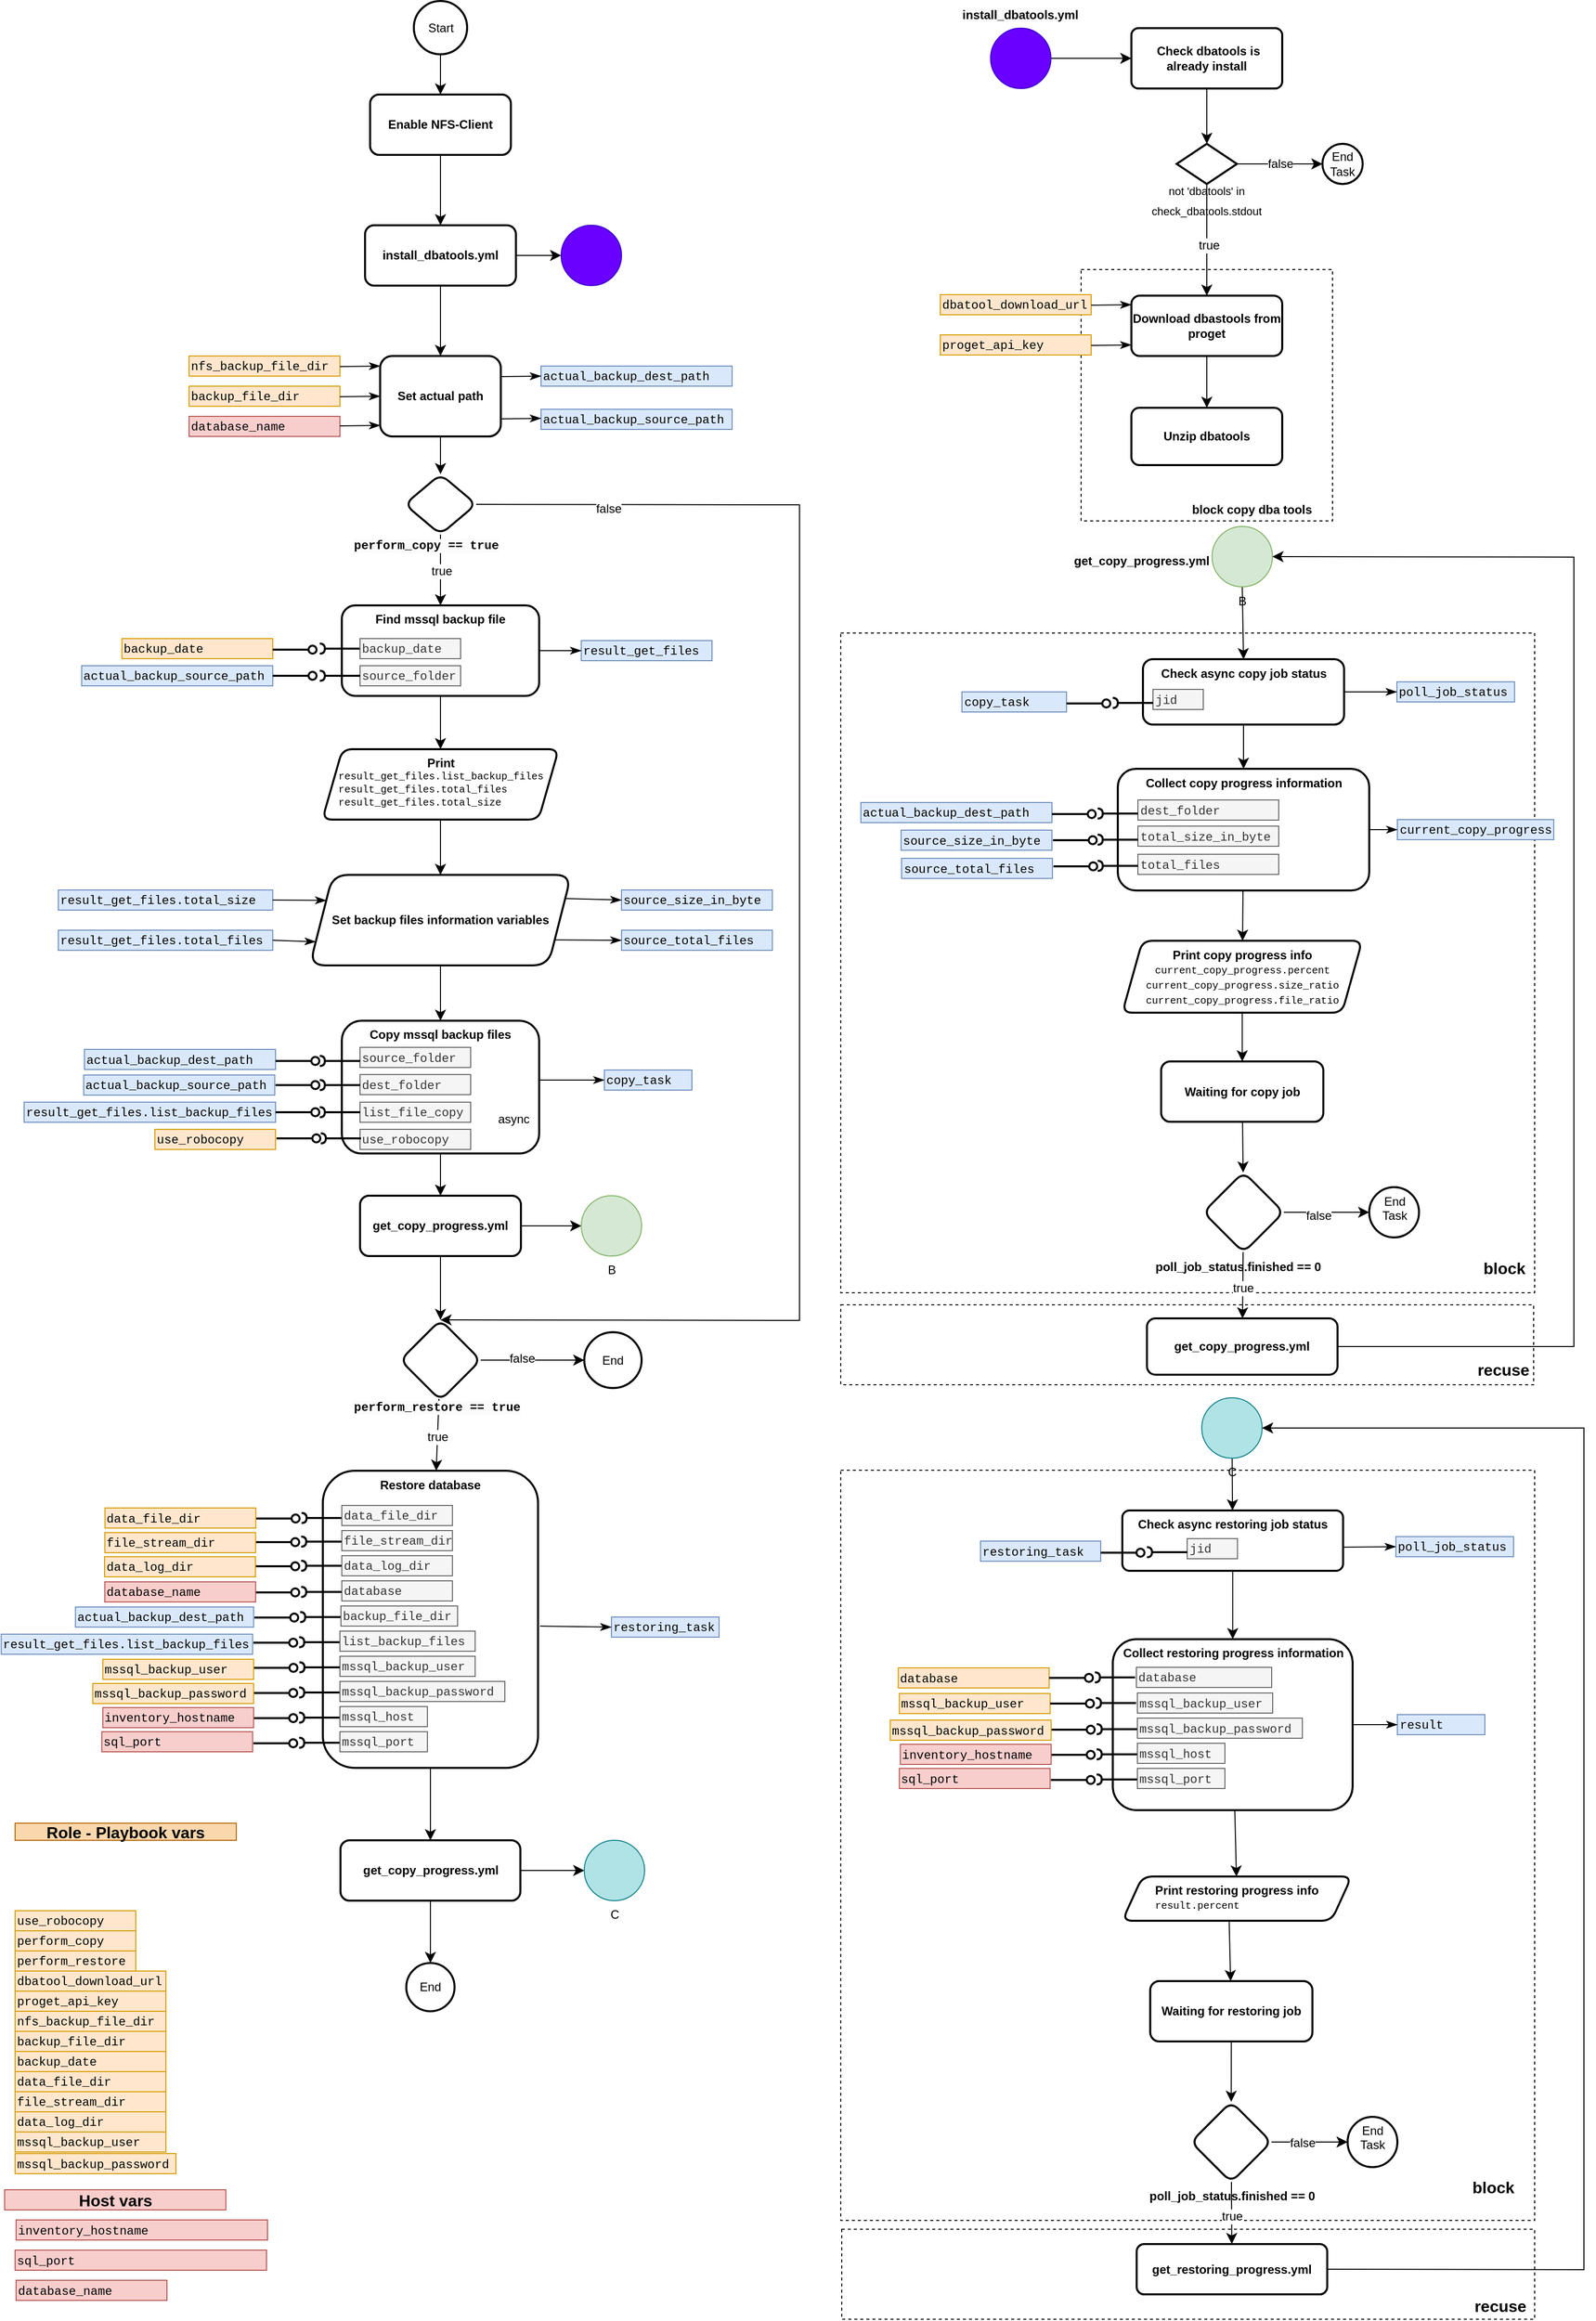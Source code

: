 <mxfile version="24.7.17">
  <diagram id="C5RBs43oDa-KdzZeNtuy" name="Page-1">
    <mxGraphModel dx="1770" dy="562" grid="1" gridSize="10" guides="1" tooltips="1" connect="1" arrows="1" fold="1" page="1" pageScale="1" pageWidth="827" pageHeight="1169" background="none" math="0" shadow="0">
      <root>
        <mxCell id="WIyWlLk6GJQsqaUBKTNV-0" />
        <mxCell id="WIyWlLk6GJQsqaUBKTNV-1" parent="WIyWlLk6GJQsqaUBKTNV-0" />
        <mxCell id="1xf01iBrYeyJN9Es6zK3-397" value="" style="group" vertex="1" connectable="0" parent="WIyWlLk6GJQsqaUBKTNV-1">
          <mxGeometry x="32" y="2239.75" width="689" height="89.5" as="geometry" />
        </mxCell>
        <mxCell id="1xf01iBrYeyJN9Es6zK3-395" value="" style="rounded=0;whiteSpace=wrap;html=1;dashed=1;" vertex="1" parent="1xf01iBrYeyJN9Es6zK3-397">
          <mxGeometry width="689" height="89.5" as="geometry" />
        </mxCell>
        <mxCell id="1xf01iBrYeyJN9Es6zK3-396" value="recuse" style="text;html=1;align=center;verticalAlign=middle;whiteSpace=wrap;rounded=0;fontSize=16;fontStyle=1" vertex="1" parent="1xf01iBrYeyJN9Es6zK3-397">
          <mxGeometry x="625" y="62.65" width="60" height="26.85" as="geometry" />
        </mxCell>
        <mxCell id="1xf01iBrYeyJN9Es6zK3-386" value="&lt;b&gt;get_restoring_progress.yml&lt;/b&gt;" style="rounded=1;whiteSpace=wrap;html=1;verticalAlign=middle;strokeWidth=2;" vertex="1" parent="1xf01iBrYeyJN9Es6zK3-397">
          <mxGeometry x="293.25" y="14.69" width="189.5" height="50.12" as="geometry" />
        </mxCell>
        <mxCell id="1xf01iBrYeyJN9Es6zK3-393" value="" style="rounded=0;whiteSpace=wrap;html=1;dashed=1;" vertex="1" parent="WIyWlLk6GJQsqaUBKTNV-1">
          <mxGeometry x="31" y="1485" width="690" height="746" as="geometry" />
        </mxCell>
        <mxCell id="1xf01iBrYeyJN9Es6zK3-297" value="" style="edgeStyle=none;curved=1;rounded=0;orthogonalLoop=1;jettySize=auto;html=1;fontSize=12;startSize=8;endSize=8;" edge="1" parent="WIyWlLk6GJQsqaUBKTNV-1" source="1xf01iBrYeyJN9Es6zK3-176" target="1xf01iBrYeyJN9Es6zK3-296">
          <mxGeometry relative="1" as="geometry" />
        </mxCell>
        <mxCell id="1xf01iBrYeyJN9Es6zK3-176" value="&lt;b&gt;Restore database&lt;/b&gt;" style="whiteSpace=wrap;html=1;rounded=1;strokeWidth=2;verticalAlign=top;" vertex="1" parent="WIyWlLk6GJQsqaUBKTNV-1">
          <mxGeometry x="-484" y="1485.5" width="214" height="295.5" as="geometry" />
        </mxCell>
        <mxCell id="1xf01iBrYeyJN9Es6zK3-145" value="" style="rounded=0;whiteSpace=wrap;html=1;dashed=1;" vertex="1" parent="WIyWlLk6GJQsqaUBKTNV-1">
          <mxGeometry x="31" y="1320.5" width="689" height="79.5" as="geometry" />
        </mxCell>
        <mxCell id="1xf01iBrYeyJN9Es6zK3-136" value="" style="rounded=0;whiteSpace=wrap;html=1;dashed=1;fillColor=default;" vertex="1" parent="WIyWlLk6GJQsqaUBKTNV-1">
          <mxGeometry x="31" y="652.5" width="690" height="656" as="geometry" />
        </mxCell>
        <mxCell id="1xf01iBrYeyJN9Es6zK3-61" value="" style="whiteSpace=wrap;html=1;aspect=fixed;dashed=1;" vertex="1" parent="WIyWlLk6GJQsqaUBKTNV-1">
          <mxGeometry x="270" y="291" width="250" height="250" as="geometry" />
        </mxCell>
        <mxCell id="m39n_J0WirBlMpD76ttp-35" style="edgeStyle=none;curved=1;rounded=0;orthogonalLoop=1;jettySize=auto;html=1;fontSize=12;startSize=8;endSize=8;strokeColor=default;" parent="WIyWlLk6GJQsqaUBKTNV-1" source="m39n_J0WirBlMpD76ttp-25" target="m39n_J0WirBlMpD76ttp-32" edge="1">
          <mxGeometry relative="1" as="geometry" />
        </mxCell>
        <mxCell id="m39n_J0WirBlMpD76ttp-25" value="&lt;b&gt;Enable NFS-Client&lt;/b&gt;" style="rounded=1;whiteSpace=wrap;html=1;strokeWidth=2;" parent="WIyWlLk6GJQsqaUBKTNV-1" vertex="1">
          <mxGeometry x="-436.99" y="117" width="140" height="60" as="geometry" />
        </mxCell>
        <mxCell id="m39n_J0WirBlMpD76ttp-37" style="edgeStyle=none;curved=1;rounded=0;orthogonalLoop=1;jettySize=auto;html=1;fontSize=12;startSize=8;endSize=8;entryX=0.5;entryY=0;entryDx=0;entryDy=0;" parent="WIyWlLk6GJQsqaUBKTNV-1" source="m39n_J0WirBlMpD76ttp-27" target="1xf01iBrYeyJN9Es6zK3-504" edge="1">
          <mxGeometry relative="1" as="geometry">
            <mxPoint x="-320" y="500" as="targetPoint" />
          </mxGeometry>
        </mxCell>
        <mxCell id="m39n_J0WirBlMpD76ttp-27" value="&lt;b&gt;Set actual path&lt;/b&gt;" style="rounded=1;whiteSpace=wrap;html=1;strokeWidth=2;" parent="WIyWlLk6GJQsqaUBKTNV-1" vertex="1">
          <mxGeometry x="-427" y="377" width="120" height="80" as="geometry" />
        </mxCell>
        <mxCell id="1xf01iBrYeyJN9Es6zK3-9" style="edgeStyle=none;curved=1;rounded=0;orthogonalLoop=1;jettySize=auto;html=1;entryX=0.5;entryY=0;entryDx=0;entryDy=0;fontSize=12;startSize=8;endSize=8;" edge="1" parent="WIyWlLk6GJQsqaUBKTNV-1" source="m39n_J0WirBlMpD76ttp-28" target="1xf01iBrYeyJN9Es6zK3-8">
          <mxGeometry relative="1" as="geometry" />
        </mxCell>
        <mxCell id="m39n_J0WirBlMpD76ttp-28" value="&lt;b&gt;Find mssql backup file&lt;/b&gt;" style="rounded=1;whiteSpace=wrap;html=1;verticalAlign=top;strokeWidth=2;" parent="WIyWlLk6GJQsqaUBKTNV-1" vertex="1">
          <mxGeometry x="-465.12" y="625" width="196.25" height="90" as="geometry" />
        </mxCell>
        <mxCell id="m39n_J0WirBlMpD76ttp-36" style="edgeStyle=none;curved=1;rounded=0;orthogonalLoop=1;jettySize=auto;html=1;entryX=0.5;entryY=0;entryDx=0;entryDy=0;fontSize=12;startSize=8;endSize=8;" parent="WIyWlLk6GJQsqaUBKTNV-1" source="m39n_J0WirBlMpD76ttp-32" target="m39n_J0WirBlMpD76ttp-27" edge="1">
          <mxGeometry relative="1" as="geometry" />
        </mxCell>
        <mxCell id="1xf01iBrYeyJN9Es6zK3-52" style="edgeStyle=none;curved=1;rounded=0;orthogonalLoop=1;jettySize=auto;html=1;fontSize=12;startSize=8;endSize=8;" edge="1" parent="WIyWlLk6GJQsqaUBKTNV-1" source="m39n_J0WirBlMpD76ttp-32" target="1xf01iBrYeyJN9Es6zK3-51">
          <mxGeometry relative="1" as="geometry" />
        </mxCell>
        <mxCell id="m39n_J0WirBlMpD76ttp-32" value="&lt;b&gt;install_dbatools.yml&lt;/b&gt;" style="rounded=1;whiteSpace=wrap;html=1;strokeWidth=2;" parent="WIyWlLk6GJQsqaUBKTNV-1" vertex="1">
          <mxGeometry x="-441.99" y="247" width="150" height="60" as="geometry" />
        </mxCell>
        <mxCell id="m39n_J0WirBlMpD76ttp-53" value="&lt;div style=&quot;font-family: Menlo, Monaco, &amp;quot;Courier New&amp;quot;, monospace; font-weight: normal; font-size: 12px; line-height: 18px; white-space: pre;&quot;&gt;&lt;div&gt;&lt;span style=&quot;&quot;&gt;dbatool_download_url&lt;/span&gt;&lt;/div&gt;&lt;/div&gt;" style="text;whiteSpace=wrap;html=1;verticalAlign=middle;labelBackgroundColor=none;fillColor=#ffe6cc;strokeColor=#d79b00;" parent="WIyWlLk6GJQsqaUBKTNV-1" vertex="1">
          <mxGeometry x="130" y="316" width="150" height="20" as="geometry" />
        </mxCell>
        <mxCell id="m39n_J0WirBlMpD76ttp-54" value="&lt;div style=&quot;font-family: Menlo, Monaco, &amp;quot;Courier New&amp;quot;, monospace; font-weight: normal; font-size: 12px; line-height: 18px; white-space: pre;&quot;&gt;&lt;div&gt;&lt;span style=&quot;&quot;&gt;proget_api_key&lt;/span&gt;&lt;/div&gt;&lt;/div&gt;" style="text;whiteSpace=wrap;html=1;verticalAlign=middle;labelBackgroundColor=none;fillColor=#ffe6cc;strokeColor=#d79b00;" parent="WIyWlLk6GJQsqaUBKTNV-1" vertex="1">
          <mxGeometry x="130" y="356" width="150" height="20" as="geometry" />
        </mxCell>
        <mxCell id="m39n_J0WirBlMpD76ttp-60" value="&lt;div style=&quot;line-height: 18px;&quot;&gt;&lt;font face=&quot;Menlo, Monaco, Courier New, monospace&quot;&gt;&lt;span style=&quot;white-space: pre;&quot;&gt;nfs_backup_file_dir&lt;/span&gt;&lt;/font&gt;&lt;br&gt;&lt;/div&gt;" style="text;whiteSpace=wrap;html=1;verticalAlign=middle;labelBackgroundColor=none;fillColor=#ffe6cc;strokeColor=#d79b00;" parent="WIyWlLk6GJQsqaUBKTNV-1" vertex="1">
          <mxGeometry x="-617" y="377" width="150" height="20" as="geometry" />
        </mxCell>
        <mxCell id="m39n_J0WirBlMpD76ttp-61" value="&lt;div style=&quot;line-height: 18px;&quot;&gt;&lt;font face=&quot;Menlo, Monaco, Courier New, monospace&quot;&gt;&lt;span style=&quot;white-space: pre;&quot;&gt;backup_file_dir&lt;/span&gt;&lt;/font&gt;&lt;br&gt;&lt;/div&gt;" style="text;whiteSpace=wrap;html=1;verticalAlign=middle;labelBackgroundColor=none;fillColor=#ffe6cc;strokeColor=#d79b00;" parent="WIyWlLk6GJQsqaUBKTNV-1" vertex="1">
          <mxGeometry x="-617" y="407" width="150" height="20" as="geometry" />
        </mxCell>
        <mxCell id="3nhTPCmxUTczpCAiSNk_-0" value="&lt;div style=&quot;line-height: 18px;&quot;&gt;&lt;font face=&quot;Menlo, Monaco, Courier New, monospace&quot;&gt;&lt;span style=&quot;white-space: pre;&quot;&gt;actual_backup_dest_path&lt;/span&gt;&lt;/font&gt;&lt;br&gt;&lt;/div&gt;" style="text;whiteSpace=wrap;html=1;verticalAlign=middle;labelBackgroundColor=none;fillColor=#dae8fc;strokeColor=#6c8ebf;" parent="WIyWlLk6GJQsqaUBKTNV-1" vertex="1">
          <mxGeometry x="-267" y="387" width="190" height="20" as="geometry" />
        </mxCell>
        <mxCell id="3nhTPCmxUTczpCAiSNk_-1" value="&lt;div style=&quot;line-height: 18px;&quot;&gt;&lt;font face=&quot;Menlo, Monaco, Courier New, monospace&quot;&gt;&lt;span style=&quot;white-space: pre;&quot;&gt;actual_backup_source_path&lt;/span&gt;&lt;/font&gt;&lt;br&gt;&lt;/div&gt;" style="text;whiteSpace=wrap;html=1;verticalAlign=middle;labelBackgroundColor=none;fillColor=#dae8fc;strokeColor=#6c8ebf;" parent="WIyWlLk6GJQsqaUBKTNV-1" vertex="1">
          <mxGeometry x="-267" y="430" width="190" height="20" as="geometry" />
        </mxCell>
        <mxCell id="3nhTPCmxUTczpCAiSNk_-13" value="&lt;div style=&quot;line-height: 18px;&quot;&gt;&lt;font face=&quot;Menlo, Monaco, Courier New, monospace&quot;&gt;&lt;span style=&quot;white-space: pre;&quot;&gt;backup_date&lt;/span&gt;&lt;/font&gt;&lt;br&gt;&lt;/div&gt;" style="text;whiteSpace=wrap;html=1;verticalAlign=middle;labelBackgroundColor=none;fillColor=#ffe6cc;strokeColor=#d79b00;" parent="WIyWlLk6GJQsqaUBKTNV-1" vertex="1">
          <mxGeometry x="-683.78" y="658" width="150" height="20" as="geometry" />
        </mxCell>
        <mxCell id="3nhTPCmxUTczpCAiSNk_-14" value="&lt;div style=&quot;line-height: 18px;&quot;&gt;&lt;font face=&quot;Menlo, Monaco, Courier New, monospace&quot;&gt;&lt;span style=&quot;white-space: pre;&quot;&gt;result_get_files&lt;/span&gt;&lt;/font&gt;&lt;br&gt;&lt;/div&gt;" style="text;whiteSpace=wrap;html=1;verticalAlign=middle;labelBackgroundColor=none;fillColor=#dae8fc;strokeColor=#6c8ebf;" parent="WIyWlLk6GJQsqaUBKTNV-1" vertex="1">
          <mxGeometry x="-227" y="660" width="130" height="20" as="geometry" />
        </mxCell>
        <mxCell id="3nhTPCmxUTczpCAiSNk_-33" value="&lt;div style=&quot;line-height: 18px;&quot;&gt;&lt;font face=&quot;Menlo, Monaco, Courier New, monospace&quot;&gt;&lt;span style=&quot;white-space: pre;&quot;&gt;database_name&lt;/span&gt;&lt;/font&gt;&lt;br&gt;&lt;/div&gt;" style="text;whiteSpace=wrap;html=1;verticalAlign=middle;labelBackgroundColor=none;fillColor=#f8cecc;strokeColor=#b85450;" parent="WIyWlLk6GJQsqaUBKTNV-1" vertex="1">
          <mxGeometry x="-617" y="437" width="150" height="20" as="geometry" />
        </mxCell>
        <mxCell id="3nhTPCmxUTczpCAiSNk_-59" style="edgeStyle=none;curved=1;rounded=0;orthogonalLoop=1;jettySize=auto;html=1;fontSize=12;startSize=8;endSize=8;" parent="WIyWlLk6GJQsqaUBKTNV-1" source="3nhTPCmxUTczpCAiSNk_-58" target="m39n_J0WirBlMpD76ttp-25" edge="1">
          <mxGeometry relative="1" as="geometry" />
        </mxCell>
        <mxCell id="3nhTPCmxUTczpCAiSNk_-58" value="Start" style="ellipse;whiteSpace=wrap;html=1;aspect=fixed;fillColor=none;strokeColor=#000000;strokeWidth=2;" parent="WIyWlLk6GJQsqaUBKTNV-1" vertex="1">
          <mxGeometry x="-393.5" y="24" width="53" height="53" as="geometry" />
        </mxCell>
        <mxCell id="3nhTPCmxUTczpCAiSNk_-101" value="" style="group" parent="WIyWlLk6GJQsqaUBKTNV-1" vertex="1" connectable="0">
          <mxGeometry x="-533.78" y="665" width="43.556" height="8" as="geometry" />
        </mxCell>
        <mxCell id="3nhTPCmxUTczpCAiSNk_-85" value="" style="endArrow=none;html=1;rounded=1;align=center;verticalAlign=top;endFill=0;labelBackgroundColor=none;endSize=2;fontSize=12;curved=0;strokeWidth=2;" parent="3nhTPCmxUTczpCAiSNk_-101" target="3nhTPCmxUTczpCAiSNk_-87" edge="1">
          <mxGeometry relative="1" as="geometry">
            <mxPoint y="4" as="sourcePoint" />
          </mxGeometry>
        </mxCell>
        <mxCell id="3nhTPCmxUTczpCAiSNk_-87" value="" style="ellipse;html=1;fontSize=11;align=center;fillColor=none;points=[];aspect=fixed;resizable=0;verticalAlign=bottom;labelPosition=center;verticalLabelPosition=top;flipH=1;strokeWidth=2;" parent="3nhTPCmxUTczpCAiSNk_-101" vertex="1">
          <mxGeometry x="35.556" width="8" height="8" as="geometry" />
        </mxCell>
        <mxCell id="3nhTPCmxUTczpCAiSNk_-102" value="" style="group" parent="WIyWlLk6GJQsqaUBKTNV-1" vertex="1" connectable="0">
          <mxGeometry x="-487" y="663" width="40" height="10" as="geometry" />
        </mxCell>
        <mxCell id="3nhTPCmxUTczpCAiSNk_-77" value="" style="endArrow=none;html=1;rounded=1;align=center;verticalAlign=top;endFill=0;labelBackgroundColor=none;endSize=2;fontSize=12;curved=0;strokeWidth=2;" parent="3nhTPCmxUTczpCAiSNk_-102" target="3nhTPCmxUTczpCAiSNk_-78" edge="1">
          <mxGeometry relative="1" as="geometry">
            <mxPoint x="40" y="5" as="sourcePoint" />
            <Array as="points" />
          </mxGeometry>
        </mxCell>
        <mxCell id="3nhTPCmxUTczpCAiSNk_-78" value="" style="shape=requiredInterface;html=1;fontSize=11;align=center;fillColor=none;points=[];aspect=fixed;resizable=0;verticalAlign=bottom;labelPosition=center;verticalLabelPosition=top;flipH=1;rotation=-180;strokeWidth=2;" parent="3nhTPCmxUTczpCAiSNk_-102" vertex="1">
          <mxGeometry width="5" height="10" as="geometry" />
        </mxCell>
        <mxCell id="3nhTPCmxUTczpCAiSNk_-110" value="" style="endArrow=classicThin;html=1;rounded=0;fontSize=12;startSize=8;endSize=8;curved=1;strokeWidth=1;endFill=1;" parent="WIyWlLk6GJQsqaUBKTNV-1" edge="1">
          <mxGeometry width="50" height="50" relative="1" as="geometry">
            <mxPoint x="280" y="326.5" as="sourcePoint" />
            <mxPoint x="320" y="326" as="targetPoint" />
          </mxGeometry>
        </mxCell>
        <mxCell id="3nhTPCmxUTczpCAiSNk_-112" value="" style="endArrow=classicThin;html=1;rounded=0;fontSize=12;startSize=8;endSize=8;curved=1;strokeWidth=1;endFill=1;" parent="WIyWlLk6GJQsqaUBKTNV-1" edge="1">
          <mxGeometry width="50" height="50" relative="1" as="geometry">
            <mxPoint x="280" y="366.5" as="sourcePoint" />
            <mxPoint x="320" y="366" as="targetPoint" />
          </mxGeometry>
        </mxCell>
        <mxCell id="3nhTPCmxUTczpCAiSNk_-113" value="" style="endArrow=classicThin;html=1;rounded=0;fontSize=12;startSize=8;endSize=8;curved=1;strokeWidth=1;endFill=1;" parent="WIyWlLk6GJQsqaUBKTNV-1" edge="1">
          <mxGeometry width="50" height="50" relative="1" as="geometry">
            <mxPoint x="-467" y="387.5" as="sourcePoint" />
            <mxPoint x="-427" y="387" as="targetPoint" />
          </mxGeometry>
        </mxCell>
        <mxCell id="3nhTPCmxUTczpCAiSNk_-114" value="" style="endArrow=classicThin;html=1;rounded=0;fontSize=12;startSize=8;endSize=8;curved=1;strokeWidth=1;endFill=1;" parent="WIyWlLk6GJQsqaUBKTNV-1" edge="1">
          <mxGeometry width="50" height="50" relative="1" as="geometry">
            <mxPoint x="-467" y="417.5" as="sourcePoint" />
            <mxPoint x="-427" y="417" as="targetPoint" />
          </mxGeometry>
        </mxCell>
        <mxCell id="3nhTPCmxUTczpCAiSNk_-115" value="" style="endArrow=classicThin;html=1;rounded=0;fontSize=12;startSize=8;endSize=8;curved=1;strokeWidth=1;endFill=1;" parent="WIyWlLk6GJQsqaUBKTNV-1" edge="1">
          <mxGeometry width="50" height="50" relative="1" as="geometry">
            <mxPoint x="-467" y="446.5" as="sourcePoint" />
            <mxPoint x="-427" y="446" as="targetPoint" />
          </mxGeometry>
        </mxCell>
        <mxCell id="3nhTPCmxUTczpCAiSNk_-116" value="" style="endArrow=classicThin;html=1;rounded=0;fontSize=12;startSize=8;endSize=8;curved=1;strokeWidth=1;endFill=1;" parent="WIyWlLk6GJQsqaUBKTNV-1" edge="1">
          <mxGeometry width="50" height="50" relative="1" as="geometry">
            <mxPoint x="-307" y="397.5" as="sourcePoint" />
            <mxPoint x="-267" y="397" as="targetPoint" />
          </mxGeometry>
        </mxCell>
        <mxCell id="3nhTPCmxUTczpCAiSNk_-117" value="" style="endArrow=classicThin;html=1;rounded=0;fontSize=12;startSize=8;endSize=8;curved=1;strokeWidth=1;endFill=1;" parent="WIyWlLk6GJQsqaUBKTNV-1" edge="1">
          <mxGeometry width="50" height="50" relative="1" as="geometry">
            <mxPoint x="-307" y="439.5" as="sourcePoint" />
            <mxPoint x="-267" y="439" as="targetPoint" />
          </mxGeometry>
        </mxCell>
        <mxCell id="3nhTPCmxUTczpCAiSNk_-118" value="&lt;div style=&quot;line-height: 18px;&quot;&gt;&lt;font face=&quot;Menlo, Monaco, Courier New, monospace&quot;&gt;&lt;span style=&quot;white-space: pre;&quot;&gt;backup_date&lt;/span&gt;&lt;/font&gt;&lt;br&gt;&lt;/div&gt;" style="text;whiteSpace=wrap;html=1;verticalAlign=middle;labelBackgroundColor=none;fillColor=#f5f5f5;strokeColor=#666666;fontColor=#333333;" parent="WIyWlLk6GJQsqaUBKTNV-1" vertex="1">
          <mxGeometry x="-447" y="658" width="100" height="20" as="geometry" />
        </mxCell>
        <mxCell id="3nhTPCmxUTczpCAiSNk_-119" value="&lt;div style=&quot;line-height: 18px;&quot;&gt;&lt;font face=&quot;Menlo, Monaco, Courier New, monospace&quot;&gt;&lt;span style=&quot;white-space: pre;&quot;&gt;source_folder&lt;/span&gt;&lt;/font&gt;&lt;br&gt;&lt;/div&gt;" style="text;whiteSpace=wrap;html=1;verticalAlign=middle;labelBackgroundColor=none;fillColor=#f5f5f5;strokeColor=#666666;fontColor=#333333;" parent="WIyWlLk6GJQsqaUBKTNV-1" vertex="1">
          <mxGeometry x="-447" y="685" width="100" height="20" as="geometry" />
        </mxCell>
        <mxCell id="3nhTPCmxUTczpCAiSNk_-120" value="" style="group" parent="WIyWlLk6GJQsqaUBKTNV-1" vertex="1" connectable="0">
          <mxGeometry x="-487" y="690" width="40" height="10" as="geometry" />
        </mxCell>
        <mxCell id="3nhTPCmxUTczpCAiSNk_-121" value="" style="endArrow=none;html=1;rounded=1;align=center;verticalAlign=top;endFill=0;labelBackgroundColor=none;endSize=2;fontSize=12;curved=0;strokeWidth=2;" parent="3nhTPCmxUTczpCAiSNk_-120" target="3nhTPCmxUTczpCAiSNk_-122" edge="1">
          <mxGeometry relative="1" as="geometry">
            <mxPoint x="40" y="5" as="sourcePoint" />
            <Array as="points" />
          </mxGeometry>
        </mxCell>
        <mxCell id="3nhTPCmxUTczpCAiSNk_-122" value="" style="shape=requiredInterface;html=1;fontSize=11;align=center;fillColor=none;points=[];aspect=fixed;resizable=0;verticalAlign=bottom;labelPosition=center;verticalLabelPosition=top;flipH=1;rotation=-180;strokeWidth=2;" parent="3nhTPCmxUTczpCAiSNk_-120" vertex="1">
          <mxGeometry width="5" height="10" as="geometry" />
        </mxCell>
        <mxCell id="1xf01iBrYeyJN9Es6zK3-0" value="&lt;div style=&quot;line-height: 18px;&quot;&gt;&lt;font face=&quot;Menlo, Monaco, Courier New, monospace&quot;&gt;&lt;span style=&quot;white-space: pre;&quot;&gt;actual_backup_source_path&lt;/span&gt;&lt;/font&gt;&lt;br&gt;&lt;/div&gt;" style="text;whiteSpace=wrap;html=1;verticalAlign=middle;labelBackgroundColor=none;fillColor=#dae8fc;strokeColor=#6c8ebf;" vertex="1" parent="WIyWlLk6GJQsqaUBKTNV-1">
          <mxGeometry x="-723.78" y="685" width="190" height="20" as="geometry" />
        </mxCell>
        <mxCell id="1xf01iBrYeyJN9Es6zK3-1" value="" style="group" vertex="1" connectable="0" parent="WIyWlLk6GJQsqaUBKTNV-1">
          <mxGeometry x="-533.78" y="691" width="43.556" height="8" as="geometry" />
        </mxCell>
        <mxCell id="1xf01iBrYeyJN9Es6zK3-2" value="" style="endArrow=none;html=1;rounded=1;align=center;verticalAlign=top;endFill=0;labelBackgroundColor=none;endSize=2;fontSize=12;curved=0;strokeWidth=2;" edge="1" parent="1xf01iBrYeyJN9Es6zK3-1" target="1xf01iBrYeyJN9Es6zK3-3">
          <mxGeometry relative="1" as="geometry">
            <mxPoint y="4" as="sourcePoint" />
          </mxGeometry>
        </mxCell>
        <mxCell id="1xf01iBrYeyJN9Es6zK3-3" value="" style="ellipse;html=1;fontSize=11;align=center;fillColor=none;points=[];aspect=fixed;resizable=0;verticalAlign=bottom;labelPosition=center;verticalLabelPosition=top;flipH=1;strokeWidth=2;" vertex="1" parent="1xf01iBrYeyJN9Es6zK3-1">
          <mxGeometry x="35.556" width="8" height="8" as="geometry" />
        </mxCell>
        <mxCell id="1xf01iBrYeyJN9Es6zK3-7" value="" style="endArrow=classicThin;html=1;rounded=0;fontSize=12;startSize=8;endSize=8;curved=1;strokeWidth=1;endFill=1;exitX=1;exitY=0.5;exitDx=0;exitDy=0;entryX=0;entryY=0.5;entryDx=0;entryDy=0;" edge="1" parent="WIyWlLk6GJQsqaUBKTNV-1" source="m39n_J0WirBlMpD76ttp-28" target="3nhTPCmxUTczpCAiSNk_-14">
          <mxGeometry width="50" height="50" relative="1" as="geometry">
            <mxPoint x="-230.75" y="677.5" as="sourcePoint" />
            <mxPoint x="-191" y="677" as="targetPoint" />
          </mxGeometry>
        </mxCell>
        <mxCell id="1xf01iBrYeyJN9Es6zK3-10" style="edgeStyle=none;curved=1;rounded=0;orthogonalLoop=1;jettySize=auto;html=1;fontSize=12;startSize=8;endSize=8;entryX=0.5;entryY=0;entryDx=0;entryDy=0;" edge="1" parent="WIyWlLk6GJQsqaUBKTNV-1" source="1xf01iBrYeyJN9Es6zK3-8" target="1xf01iBrYeyJN9Es6zK3-11">
          <mxGeometry relative="1" as="geometry">
            <mxPoint x="-364.666" y="908" as="targetPoint" />
          </mxGeometry>
        </mxCell>
        <mxCell id="1xf01iBrYeyJN9Es6zK3-8" value="&lt;b&gt;Print&lt;/b&gt;&lt;div style=&quot;font-size: 10px;&quot;&gt;&lt;span style=&quot;text-align: left; font-family: Menlo, Monaco, &amp;quot;Courier New&amp;quot;, monospace; white-space: pre;&quot;&gt;result_get_files.list_backup_files&lt;/span&gt;&lt;div style=&quot;text-align: left;&quot;&gt;&lt;span style=&quot;font-family: Menlo, Monaco, &amp;quot;Courier New&amp;quot;, monospace; white-space: pre;&quot;&gt;result_get_files.total_files&lt;br&gt;&lt;/span&gt;&lt;span style=&quot;font-family: Menlo, Monaco, &amp;quot;Courier New&amp;quot;, monospace; white-space: pre;&quot;&gt;result_get_files.total_size&lt;/span&gt;&lt;/div&gt;&lt;/div&gt;" style="shape=parallelogram;perimeter=parallelogramPerimeter;whiteSpace=wrap;html=1;fixedSize=1;verticalAlign=top;rounded=1;strokeWidth=2;" vertex="1" parent="WIyWlLk6GJQsqaUBKTNV-1">
          <mxGeometry x="-484.49" y="768" width="234.99" height="70" as="geometry" />
        </mxCell>
        <mxCell id="1xf01iBrYeyJN9Es6zK3-23" style="edgeStyle=none;curved=1;rounded=0;orthogonalLoop=1;jettySize=auto;html=1;fontSize=12;startSize=8;endSize=8;" edge="1" parent="WIyWlLk6GJQsqaUBKTNV-1" source="1xf01iBrYeyJN9Es6zK3-11" target="1xf01iBrYeyJN9Es6zK3-22">
          <mxGeometry relative="1" as="geometry" />
        </mxCell>
        <mxCell id="1xf01iBrYeyJN9Es6zK3-11" value="&lt;b&gt;Set backup files information variables&lt;/b&gt;" style="shape=parallelogram;html=1;strokeWidth=2;perimeter=parallelogramPerimeter;whiteSpace=wrap;rounded=1;arcSize=31;size=0.088;verticalAlign=middle;" vertex="1" parent="WIyWlLk6GJQsqaUBKTNV-1">
          <mxGeometry x="-497" y="893" width="260" height="90" as="geometry" />
        </mxCell>
        <mxCell id="1xf01iBrYeyJN9Es6zK3-12" value="&lt;div style=&quot;line-height: 18px;&quot;&gt;&lt;font face=&quot;Menlo, Monaco, Courier New, monospace&quot;&gt;&lt;span style=&quot;white-space: pre;&quot;&gt;source_size_in_byte&lt;/span&gt;&lt;/font&gt;&lt;br&gt;&lt;/div&gt;" style="text;whiteSpace=wrap;html=1;verticalAlign=middle;labelBackgroundColor=none;fillColor=#dae8fc;strokeColor=#6c8ebf;" vertex="1" parent="WIyWlLk6GJQsqaUBKTNV-1">
          <mxGeometry x="-187" y="908" width="150" height="20" as="geometry" />
        </mxCell>
        <mxCell id="1xf01iBrYeyJN9Es6zK3-13" value="" style="endArrow=classicThin;html=1;rounded=0;fontSize=12;startSize=8;endSize=8;curved=1;strokeWidth=1;endFill=1;exitX=1;exitY=0.25;exitDx=0;exitDy=0;entryX=0;entryY=0.5;entryDx=0;entryDy=0;" edge="1" parent="WIyWlLk6GJQsqaUBKTNV-1" target="1xf01iBrYeyJN9Es6zK3-12" source="1xf01iBrYeyJN9Es6zK3-11">
          <mxGeometry width="50" height="50" relative="1" as="geometry">
            <mxPoint x="-187" y="938" as="sourcePoint" />
            <mxPoint x="-109" y="945" as="targetPoint" />
          </mxGeometry>
        </mxCell>
        <mxCell id="1xf01iBrYeyJN9Es6zK3-14" value="&lt;div style=&quot;line-height: 18px;&quot;&gt;&lt;font face=&quot;Menlo, Monaco, Courier New, monospace&quot;&gt;&lt;span style=&quot;white-space: pre;&quot;&gt;source_total_files&lt;/span&gt;&lt;/font&gt;&lt;br&gt;&lt;/div&gt;" style="text;whiteSpace=wrap;html=1;verticalAlign=middle;labelBackgroundColor=none;fillColor=#dae8fc;strokeColor=#6c8ebf;" vertex="1" parent="WIyWlLk6GJQsqaUBKTNV-1">
          <mxGeometry x="-187" y="948" width="150" height="20" as="geometry" />
        </mxCell>
        <mxCell id="1xf01iBrYeyJN9Es6zK3-15" value="" style="endArrow=classicThin;html=1;rounded=0;fontSize=12;startSize=8;endSize=8;curved=1;strokeWidth=1;endFill=1;entryX=0;entryY=0.5;entryDx=0;entryDy=0;exitX=1;exitY=0.75;exitDx=0;exitDy=0;" edge="1" parent="WIyWlLk6GJQsqaUBKTNV-1" target="1xf01iBrYeyJN9Es6zK3-14" source="1xf01iBrYeyJN9Es6zK3-11">
          <mxGeometry width="50" height="50" relative="1" as="geometry">
            <mxPoint x="-97" y="998" as="sourcePoint" />
            <mxPoint x="-19" y="1005" as="targetPoint" />
          </mxGeometry>
        </mxCell>
        <mxCell id="1xf01iBrYeyJN9Es6zK3-18" value="&lt;div style=&quot;line-height: 18px;&quot;&gt;&lt;font face=&quot;Menlo, Monaco, Courier New, monospace&quot;&gt;&lt;span style=&quot;white-space: pre;&quot;&gt;result_get_files.&lt;/span&gt;&lt;/font&gt;&lt;span style=&quot;background-color: initial; white-space: pre;&quot;&gt;&lt;font face=&quot;Menlo, Monaco, Courier New, monospace&quot;&gt;total_size&lt;/font&gt;&lt;/span&gt;&lt;br&gt;&lt;/div&gt;" style="text;whiteSpace=wrap;html=1;verticalAlign=middle;labelBackgroundColor=none;fillColor=#dae8fc;strokeColor=#6c8ebf;" vertex="1" parent="WIyWlLk6GJQsqaUBKTNV-1">
          <mxGeometry x="-747" y="908" width="213.22" height="20" as="geometry" />
        </mxCell>
        <mxCell id="1xf01iBrYeyJN9Es6zK3-19" value="" style="endArrow=classicThin;html=1;rounded=0;fontSize=12;startSize=8;endSize=8;curved=1;strokeWidth=1;endFill=1;entryX=0;entryY=0.25;entryDx=0;entryDy=0;exitX=1;exitY=0.5;exitDx=0;exitDy=0;" edge="1" parent="WIyWlLk6GJQsqaUBKTNV-1" source="1xf01iBrYeyJN9Es6zK3-18" target="1xf01iBrYeyJN9Es6zK3-11">
          <mxGeometry width="50" height="50" relative="1" as="geometry">
            <mxPoint x="-531.12" y="917.5" as="sourcePoint" />
            <mxPoint x="-465.12" y="917.5" as="targetPoint" />
          </mxGeometry>
        </mxCell>
        <mxCell id="1xf01iBrYeyJN9Es6zK3-20" value="&lt;div style=&quot;line-height: 18px;&quot;&gt;&lt;font face=&quot;Menlo, Monaco, Courier New, monospace&quot;&gt;&lt;span style=&quot;white-space: pre;&quot;&gt;result_get_files.&lt;/span&gt;&lt;/font&gt;&lt;span style=&quot;background-color: initial; white-space: pre;&quot;&gt;&lt;font face=&quot;Menlo, Monaco, Courier New, monospace&quot;&gt;total_files&lt;/font&gt;&lt;/span&gt;&lt;br&gt;&lt;/div&gt;" style="text;whiteSpace=wrap;html=1;verticalAlign=middle;labelBackgroundColor=none;fillColor=#dae8fc;strokeColor=#6c8ebf;" vertex="1" parent="WIyWlLk6GJQsqaUBKTNV-1">
          <mxGeometry x="-747" y="948" width="213.22" height="20" as="geometry" />
        </mxCell>
        <mxCell id="1xf01iBrYeyJN9Es6zK3-21" value="" style="endArrow=classicThin;html=1;rounded=0;fontSize=12;startSize=8;endSize=8;curved=1;strokeWidth=1;endFill=1;entryX=0;entryY=0.75;entryDx=0;entryDy=0;exitX=1;exitY=0.5;exitDx=0;exitDy=0;" edge="1" parent="WIyWlLk6GJQsqaUBKTNV-1" source="1xf01iBrYeyJN9Es6zK3-20" target="1xf01iBrYeyJN9Es6zK3-11">
          <mxGeometry width="50" height="50" relative="1" as="geometry">
            <mxPoint x="-531.12" y="957.5" as="sourcePoint" />
            <mxPoint x="-481" y="958" as="targetPoint" />
          </mxGeometry>
        </mxCell>
        <mxCell id="1xf01iBrYeyJN9Es6zK3-73" style="edgeStyle=none;curved=1;rounded=0;orthogonalLoop=1;jettySize=auto;html=1;fontSize=12;startSize=8;endSize=8;" edge="1" parent="WIyWlLk6GJQsqaUBKTNV-1" source="1xf01iBrYeyJN9Es6zK3-22" target="1xf01iBrYeyJN9Es6zK3-72">
          <mxGeometry relative="1" as="geometry" />
        </mxCell>
        <mxCell id="1xf01iBrYeyJN9Es6zK3-22" value="&lt;b&gt;Copy mssql backup files&lt;/b&gt;" style="rounded=1;whiteSpace=wrap;html=1;verticalAlign=top;strokeWidth=2;" vertex="1" parent="WIyWlLk6GJQsqaUBKTNV-1">
          <mxGeometry x="-465.12" y="1038" width="196.25" height="132" as="geometry" />
        </mxCell>
        <mxCell id="1xf01iBrYeyJN9Es6zK3-24" value="&lt;div style=&quot;line-height: 18px;&quot;&gt;&lt;font face=&quot;Menlo, Monaco, Courier New, monospace&quot;&gt;&lt;span style=&quot;white-space: pre;&quot;&gt;source_folder&lt;/span&gt;&lt;/font&gt;&lt;br&gt;&lt;/div&gt;" style="text;whiteSpace=wrap;html=1;verticalAlign=middle;labelBackgroundColor=none;fillColor=#f5f5f5;strokeColor=#666666;fontColor=#333333;" vertex="1" parent="WIyWlLk6GJQsqaUBKTNV-1">
          <mxGeometry x="-447" y="1064.5" width="110" height="20" as="geometry" />
        </mxCell>
        <mxCell id="1xf01iBrYeyJN9Es6zK3-25" value="&lt;div style=&quot;line-height: 18px;&quot;&gt;&lt;font face=&quot;Menlo, Monaco, Courier New, monospace&quot;&gt;&lt;span style=&quot;white-space: pre;&quot;&gt;dest_folder&lt;/span&gt;&lt;/font&gt;&lt;br&gt;&lt;/div&gt;" style="text;whiteSpace=wrap;html=1;verticalAlign=middle;labelBackgroundColor=none;fillColor=#f5f5f5;strokeColor=#666666;fontColor=#333333;" vertex="1" parent="WIyWlLk6GJQsqaUBKTNV-1">
          <mxGeometry x="-447" y="1091.5" width="110" height="20" as="geometry" />
        </mxCell>
        <mxCell id="1xf01iBrYeyJN9Es6zK3-26" value="&lt;div style=&quot;line-height: 18px;&quot;&gt;&lt;font face=&quot;Menlo, Monaco, Courier New, monospace&quot;&gt;&lt;span style=&quot;white-space: pre;&quot;&gt;list_file_copy&lt;/span&gt;&lt;/font&gt;&lt;br&gt;&lt;/div&gt;" style="text;whiteSpace=wrap;html=1;verticalAlign=middle;labelBackgroundColor=none;fillColor=#f5f5f5;strokeColor=#666666;fontColor=#333333;" vertex="1" parent="WIyWlLk6GJQsqaUBKTNV-1">
          <mxGeometry x="-447" y="1119" width="110" height="20" as="geometry" />
        </mxCell>
        <mxCell id="1xf01iBrYeyJN9Es6zK3-30" value="" style="group" vertex="1" connectable="0" parent="WIyWlLk6GJQsqaUBKTNV-1">
          <mxGeometry x="-487" y="1073" width="40" height="10" as="geometry" />
        </mxCell>
        <mxCell id="1xf01iBrYeyJN9Es6zK3-28" value="" style="endArrow=none;html=1;rounded=1;align=center;verticalAlign=top;endFill=0;labelBackgroundColor=none;endSize=2;fontSize=12;curved=0;strokeWidth=2;" edge="1" parent="1xf01iBrYeyJN9Es6zK3-30" target="1xf01iBrYeyJN9Es6zK3-29">
          <mxGeometry relative="1" as="geometry">
            <mxPoint x="40" y="5" as="sourcePoint" />
            <Array as="points" />
          </mxGeometry>
        </mxCell>
        <mxCell id="1xf01iBrYeyJN9Es6zK3-29" value="" style="shape=requiredInterface;html=1;fontSize=11;align=center;fillColor=none;points=[];aspect=fixed;resizable=0;verticalAlign=bottom;labelPosition=center;verticalLabelPosition=top;flipH=1;rotation=-180;strokeWidth=2;" vertex="1" parent="1xf01iBrYeyJN9Es6zK3-30">
          <mxGeometry width="5" height="10" as="geometry" />
        </mxCell>
        <mxCell id="1xf01iBrYeyJN9Es6zK3-31" value="" style="group" vertex="1" connectable="0" parent="WIyWlLk6GJQsqaUBKTNV-1">
          <mxGeometry x="-487" y="1097" width="40" height="10" as="geometry" />
        </mxCell>
        <mxCell id="1xf01iBrYeyJN9Es6zK3-32" value="" style="endArrow=none;html=1;rounded=1;align=center;verticalAlign=top;endFill=0;labelBackgroundColor=none;endSize=2;fontSize=12;curved=0;strokeWidth=2;" edge="1" parent="1xf01iBrYeyJN9Es6zK3-31" target="1xf01iBrYeyJN9Es6zK3-33">
          <mxGeometry relative="1" as="geometry">
            <mxPoint x="40" y="5" as="sourcePoint" />
            <Array as="points" />
          </mxGeometry>
        </mxCell>
        <mxCell id="1xf01iBrYeyJN9Es6zK3-33" value="" style="shape=requiredInterface;html=1;fontSize=11;align=center;fillColor=none;points=[];aspect=fixed;resizable=0;verticalAlign=bottom;labelPosition=center;verticalLabelPosition=top;flipH=1;rotation=-180;strokeWidth=2;" vertex="1" parent="1xf01iBrYeyJN9Es6zK3-31">
          <mxGeometry width="5" height="10" as="geometry" />
        </mxCell>
        <mxCell id="1xf01iBrYeyJN9Es6zK3-34" value="" style="group" vertex="1" connectable="0" parent="WIyWlLk6GJQsqaUBKTNV-1">
          <mxGeometry x="-487" y="1124" width="40" height="10" as="geometry" />
        </mxCell>
        <mxCell id="1xf01iBrYeyJN9Es6zK3-35" value="" style="endArrow=none;html=1;rounded=1;align=center;verticalAlign=top;endFill=0;labelBackgroundColor=none;endSize=2;fontSize=12;curved=0;strokeWidth=2;" edge="1" parent="1xf01iBrYeyJN9Es6zK3-34" target="1xf01iBrYeyJN9Es6zK3-36">
          <mxGeometry relative="1" as="geometry">
            <mxPoint x="40" y="5" as="sourcePoint" />
            <Array as="points" />
          </mxGeometry>
        </mxCell>
        <mxCell id="1xf01iBrYeyJN9Es6zK3-36" value="" style="shape=requiredInterface;html=1;fontSize=11;align=center;fillColor=none;points=[];aspect=fixed;resizable=0;verticalAlign=bottom;labelPosition=center;verticalLabelPosition=top;flipH=1;rotation=-180;strokeWidth=2;" vertex="1" parent="1xf01iBrYeyJN9Es6zK3-34">
          <mxGeometry width="5" height="10" as="geometry" />
        </mxCell>
        <mxCell id="1xf01iBrYeyJN9Es6zK3-37" value="&lt;div style=&quot;line-height: 18px;&quot;&gt;&lt;font face=&quot;Menlo, Monaco, Courier New, monospace&quot;&gt;&lt;span style=&quot;white-space: pre;&quot;&gt;actual_backup_dest_path&lt;/span&gt;&lt;/font&gt;&lt;br&gt;&lt;/div&gt;" style="text;whiteSpace=wrap;html=1;verticalAlign=middle;labelBackgroundColor=none;fillColor=#dae8fc;strokeColor=#6c8ebf;" vertex="1" parent="WIyWlLk6GJQsqaUBKTNV-1">
          <mxGeometry x="-721" y="1066.5" width="190" height="20" as="geometry" />
        </mxCell>
        <mxCell id="1xf01iBrYeyJN9Es6zK3-38" value="&lt;div style=&quot;line-height: 18px;&quot;&gt;&lt;font face=&quot;Menlo, Monaco, Courier New, monospace&quot;&gt;&lt;span style=&quot;white-space: pre;&quot;&gt;actual_backup_source_path&lt;/span&gt;&lt;/font&gt;&lt;br&gt;&lt;/div&gt;" style="text;whiteSpace=wrap;html=1;verticalAlign=middle;labelBackgroundColor=none;fillColor=#dae8fc;strokeColor=#6c8ebf;" vertex="1" parent="WIyWlLk6GJQsqaUBKTNV-1">
          <mxGeometry x="-721.78" y="1092" width="190" height="20" as="geometry" />
        </mxCell>
        <mxCell id="1xf01iBrYeyJN9Es6zK3-39" value="&lt;div style=&quot;line-height: 18px;&quot;&gt;&lt;font face=&quot;Menlo, Monaco, Courier New, monospace&quot;&gt;&lt;span style=&quot;white-space: pre;&quot;&gt;result_get_files.list_backup_files&lt;/span&gt;&lt;/font&gt;&lt;br&gt;&lt;/div&gt;" style="text;whiteSpace=wrap;html=1;verticalAlign=middle;labelBackgroundColor=none;fillColor=#dae8fc;strokeColor=#6c8ebf;" vertex="1" parent="WIyWlLk6GJQsqaUBKTNV-1">
          <mxGeometry x="-781" y="1119" width="250" height="20" as="geometry" />
        </mxCell>
        <mxCell id="1xf01iBrYeyJN9Es6zK3-40" value="" style="group" vertex="1" connectable="0" parent="WIyWlLk6GJQsqaUBKTNV-1">
          <mxGeometry x="-531" y="1074" width="43.556" height="8" as="geometry" />
        </mxCell>
        <mxCell id="1xf01iBrYeyJN9Es6zK3-41" value="" style="endArrow=none;html=1;rounded=1;align=center;verticalAlign=top;endFill=0;labelBackgroundColor=none;endSize=2;fontSize=12;curved=0;strokeWidth=2;" edge="1" parent="1xf01iBrYeyJN9Es6zK3-40" target="1xf01iBrYeyJN9Es6zK3-42">
          <mxGeometry relative="1" as="geometry">
            <mxPoint y="4" as="sourcePoint" />
          </mxGeometry>
        </mxCell>
        <mxCell id="1xf01iBrYeyJN9Es6zK3-42" value="" style="ellipse;html=1;fontSize=11;align=center;fillColor=none;points=[];aspect=fixed;resizable=0;verticalAlign=bottom;labelPosition=center;verticalLabelPosition=top;flipH=1;strokeWidth=2;" vertex="1" parent="1xf01iBrYeyJN9Es6zK3-40">
          <mxGeometry x="35.556" width="8" height="8" as="geometry" />
        </mxCell>
        <mxCell id="1xf01iBrYeyJN9Es6zK3-43" value="" style="group" vertex="1" connectable="0" parent="WIyWlLk6GJQsqaUBKTNV-1">
          <mxGeometry x="-531" y="1098" width="43.556" height="8" as="geometry" />
        </mxCell>
        <mxCell id="1xf01iBrYeyJN9Es6zK3-44" value="" style="endArrow=none;html=1;rounded=1;align=center;verticalAlign=top;endFill=0;labelBackgroundColor=none;endSize=2;fontSize=12;curved=0;strokeWidth=2;" edge="1" parent="1xf01iBrYeyJN9Es6zK3-43" target="1xf01iBrYeyJN9Es6zK3-45">
          <mxGeometry relative="1" as="geometry">
            <mxPoint y="4" as="sourcePoint" />
          </mxGeometry>
        </mxCell>
        <mxCell id="1xf01iBrYeyJN9Es6zK3-45" value="" style="ellipse;html=1;fontSize=11;align=center;fillColor=none;points=[];aspect=fixed;resizable=0;verticalAlign=bottom;labelPosition=center;verticalLabelPosition=top;flipH=1;strokeWidth=2;" vertex="1" parent="1xf01iBrYeyJN9Es6zK3-43">
          <mxGeometry x="35.556" width="8" height="8" as="geometry" />
        </mxCell>
        <mxCell id="1xf01iBrYeyJN9Es6zK3-46" value="" style="group" vertex="1" connectable="0" parent="WIyWlLk6GJQsqaUBKTNV-1">
          <mxGeometry x="-531" y="1125" width="43.556" height="8" as="geometry" />
        </mxCell>
        <mxCell id="1xf01iBrYeyJN9Es6zK3-47" value="" style="endArrow=none;html=1;rounded=1;align=center;verticalAlign=top;endFill=0;labelBackgroundColor=none;endSize=2;fontSize=12;curved=0;strokeWidth=2;" edge="1" parent="1xf01iBrYeyJN9Es6zK3-46" target="1xf01iBrYeyJN9Es6zK3-48">
          <mxGeometry relative="1" as="geometry">
            <mxPoint y="4" as="sourcePoint" />
          </mxGeometry>
        </mxCell>
        <mxCell id="1xf01iBrYeyJN9Es6zK3-48" value="" style="ellipse;html=1;fontSize=11;align=center;fillColor=none;points=[];aspect=fixed;resizable=0;verticalAlign=bottom;labelPosition=center;verticalLabelPosition=top;flipH=1;strokeWidth=2;" vertex="1" parent="1xf01iBrYeyJN9Es6zK3-46">
          <mxGeometry x="35.556" width="8" height="8" as="geometry" />
        </mxCell>
        <mxCell id="1xf01iBrYeyJN9Es6zK3-50" value="async" style="text;html=1;align=center;verticalAlign=middle;whiteSpace=wrap;rounded=0;fontSize=12;strokeWidth=1;" vertex="1" parent="WIyWlLk6GJQsqaUBKTNV-1">
          <mxGeometry x="-318.87" y="1123" width="50" height="25" as="geometry" />
        </mxCell>
        <mxCell id="1xf01iBrYeyJN9Es6zK3-51" value="&lt;b&gt;A&lt;/b&gt;" style="verticalLabelPosition=bottom;verticalAlign=top;html=1;shape=mxgraph.flowchart.on-page_reference;fillColor=#6a00ff;strokeColor=#3700CC;fontColor=#ffffff;" vertex="1" parent="WIyWlLk6GJQsqaUBKTNV-1">
          <mxGeometry x="-247" y="247" width="60" height="60" as="geometry" />
        </mxCell>
        <mxCell id="1xf01iBrYeyJN9Es6zK3-54" style="edgeStyle=none;curved=1;rounded=0;orthogonalLoop=1;jettySize=auto;html=1;fontSize=12;startSize=8;endSize=8;entryX=0;entryY=0.5;entryDx=0;entryDy=0;" edge="1" parent="WIyWlLk6GJQsqaUBKTNV-1" source="1xf01iBrYeyJN9Es6zK3-53" target="1xf01iBrYeyJN9Es6zK3-55">
          <mxGeometry relative="1" as="geometry">
            <mxPoint x="340" y="81" as="targetPoint" />
          </mxGeometry>
        </mxCell>
        <mxCell id="1xf01iBrYeyJN9Es6zK3-53" value="&lt;b&gt;A&lt;/b&gt;" style="verticalLabelPosition=bottom;verticalAlign=top;html=1;shape=mxgraph.flowchart.on-page_reference;fillColor=#6a00ff;strokeColor=#3700CC;fontColor=#ffffff;" vertex="1" parent="WIyWlLk6GJQsqaUBKTNV-1">
          <mxGeometry x="180" y="51" width="60" height="60" as="geometry" />
        </mxCell>
        <mxCell id="1xf01iBrYeyJN9Es6zK3-58" value="" style="edgeStyle=none;curved=1;rounded=0;orthogonalLoop=1;jettySize=auto;html=1;fontSize=12;startSize=8;endSize=8;entryX=0.5;entryY=0;entryDx=0;entryDy=0;entryPerimeter=0;" edge="1" parent="WIyWlLk6GJQsqaUBKTNV-1" source="1xf01iBrYeyJN9Es6zK3-55" target="1xf01iBrYeyJN9Es6zK3-63">
          <mxGeometry relative="1" as="geometry">
            <mxPoint x="260" y="161" as="targetPoint" />
          </mxGeometry>
        </mxCell>
        <mxCell id="1xf01iBrYeyJN9Es6zK3-55" value="&lt;b&gt;&amp;nbsp;Check dbatools is already install&lt;/b&gt;" style="rounded=1;whiteSpace=wrap;html=1;absoluteArcSize=1;arcSize=14;strokeWidth=2;" vertex="1" parent="WIyWlLk6GJQsqaUBKTNV-1">
          <mxGeometry x="320" y="51" width="150" height="60" as="geometry" />
        </mxCell>
        <mxCell id="1xf01iBrYeyJN9Es6zK3-60" value="" style="edgeStyle=none;curved=1;rounded=0;orthogonalLoop=1;jettySize=auto;html=1;fontSize=12;startSize=8;endSize=8;" edge="1" parent="WIyWlLk6GJQsqaUBKTNV-1" source="1xf01iBrYeyJN9Es6zK3-57" target="1xf01iBrYeyJN9Es6zK3-59">
          <mxGeometry relative="1" as="geometry" />
        </mxCell>
        <mxCell id="1xf01iBrYeyJN9Es6zK3-57" value="&lt;b&gt;Download dbastools from proget&lt;/b&gt;" style="whiteSpace=wrap;html=1;rounded=1;arcSize=14;strokeWidth=2;" vertex="1" parent="WIyWlLk6GJQsqaUBKTNV-1">
          <mxGeometry x="320" y="317" width="150" height="60" as="geometry" />
        </mxCell>
        <mxCell id="1xf01iBrYeyJN9Es6zK3-59" value="&lt;b&gt;Unzip dbatools&lt;/b&gt;" style="whiteSpace=wrap;html=1;rounded=1;arcSize=14;strokeWidth=2;" vertex="1" parent="WIyWlLk6GJQsqaUBKTNV-1">
          <mxGeometry x="320" y="428.5" width="150" height="57" as="geometry" />
        </mxCell>
        <mxCell id="1xf01iBrYeyJN9Es6zK3-62" value="block copy dba tools" style="text;html=1;align=center;verticalAlign=middle;whiteSpace=wrap;rounded=0;fontSize=12;fontStyle=1" vertex="1" parent="WIyWlLk6GJQsqaUBKTNV-1">
          <mxGeometry x="370" y="515" width="140" height="30" as="geometry" />
        </mxCell>
        <mxCell id="1xf01iBrYeyJN9Es6zK3-66" style="edgeStyle=none;curved=1;rounded=0;orthogonalLoop=1;jettySize=auto;html=1;exitX=0.5;exitY=1;exitDx=0;exitDy=0;fontSize=12;startSize=8;endSize=8;exitPerimeter=0;entryX=0.5;entryY=0;entryDx=0;entryDy=0;" edge="1" parent="WIyWlLk6GJQsqaUBKTNV-1" source="1xf01iBrYeyJN9Es6zK3-63" target="1xf01iBrYeyJN9Es6zK3-57">
          <mxGeometry relative="1" as="geometry">
            <mxPoint x="435" y="264" as="targetPoint" />
          </mxGeometry>
        </mxCell>
        <mxCell id="1xf01iBrYeyJN9Es6zK3-68" value="true" style="edgeLabel;html=1;align=center;verticalAlign=middle;resizable=0;points=[];fontSize=12;" vertex="1" connectable="0" parent="1xf01iBrYeyJN9Es6zK3-66">
          <mxGeometry x="0.099" y="2" relative="1" as="geometry">
            <mxPoint as="offset" />
          </mxGeometry>
        </mxCell>
        <mxCell id="1xf01iBrYeyJN9Es6zK3-70" value="false" style="edgeStyle=none;curved=1;rounded=0;orthogonalLoop=1;jettySize=auto;html=1;fontSize=12;startSize=8;endSize=8;" edge="1" parent="WIyWlLk6GJQsqaUBKTNV-1" source="1xf01iBrYeyJN9Es6zK3-63" target="1xf01iBrYeyJN9Es6zK3-71">
          <mxGeometry relative="1" as="geometry">
            <mxPoint x="520" y="186" as="targetPoint" />
          </mxGeometry>
        </mxCell>
        <mxCell id="1xf01iBrYeyJN9Es6zK3-63" value="" style="strokeWidth=2;html=1;shape=mxgraph.flowchart.decision;whiteSpace=wrap;" vertex="1" parent="WIyWlLk6GJQsqaUBKTNV-1">
          <mxGeometry x="365" y="166" width="60" height="40" as="geometry" />
        </mxCell>
        <mxCell id="1xf01iBrYeyJN9Es6zK3-64" value="&lt;font style=&quot;font-size: 11px;&quot;&gt;not &#39;dbatools&#39; in check_dbatools.stdout&lt;/font&gt;" style="text;html=1;align=center;verticalAlign=middle;whiteSpace=wrap;rounded=0;fontSize=16;" vertex="1" parent="WIyWlLk6GJQsqaUBKTNV-1">
          <mxGeometry x="340" y="206" width="110" height="30" as="geometry" />
        </mxCell>
        <mxCell id="1xf01iBrYeyJN9Es6zK3-71" value="End Task" style="strokeWidth=2;html=1;shape=mxgraph.flowchart.start_1;whiteSpace=wrap;" vertex="1" parent="WIyWlLk6GJQsqaUBKTNV-1">
          <mxGeometry x="510" y="166" width="40" height="40" as="geometry" />
        </mxCell>
        <mxCell id="1xf01iBrYeyJN9Es6zK3-75" style="edgeStyle=none;curved=1;rounded=0;orthogonalLoop=1;jettySize=auto;html=1;fontSize=12;startSize=8;endSize=8;" edge="1" parent="WIyWlLk6GJQsqaUBKTNV-1" source="1xf01iBrYeyJN9Es6zK3-72" target="1xf01iBrYeyJN9Es6zK3-74">
          <mxGeometry relative="1" as="geometry" />
        </mxCell>
        <mxCell id="1xf01iBrYeyJN9Es6zK3-160" value="" style="edgeStyle=none;curved=1;rounded=0;orthogonalLoop=1;jettySize=auto;html=1;fontSize=12;startSize=8;endSize=8;" edge="1" parent="WIyWlLk6GJQsqaUBKTNV-1" source="1xf01iBrYeyJN9Es6zK3-72" target="1xf01iBrYeyJN9Es6zK3-159">
          <mxGeometry relative="1" as="geometry" />
        </mxCell>
        <mxCell id="1xf01iBrYeyJN9Es6zK3-72" value="&lt;b&gt;get_copy_progress.yml&lt;/b&gt;" style="rounded=1;whiteSpace=wrap;html=1;strokeWidth=2;" vertex="1" parent="WIyWlLk6GJQsqaUBKTNV-1">
          <mxGeometry x="-446.99" y="1212" width="160" height="60" as="geometry" />
        </mxCell>
        <mxCell id="1xf01iBrYeyJN9Es6zK3-74" value="B" style="verticalLabelPosition=bottom;verticalAlign=top;html=1;shape=mxgraph.flowchart.on-page_reference;fillColor=#d5e8d4;strokeColor=#82b366;" vertex="1" parent="WIyWlLk6GJQsqaUBKTNV-1">
          <mxGeometry x="-227" y="1212" width="60" height="60" as="geometry" />
        </mxCell>
        <mxCell id="1xf01iBrYeyJN9Es6zK3-78" value="" style="edgeStyle=none;curved=1;rounded=0;orthogonalLoop=1;jettySize=auto;html=1;fontSize=12;startSize=8;endSize=8;entryX=0.5;entryY=0;entryDx=0;entryDy=0;exitX=0.5;exitY=1;exitDx=0;exitDy=0;exitPerimeter=0;" edge="1" parent="WIyWlLk6GJQsqaUBKTNV-1" source="1xf01iBrYeyJN9Es6zK3-76" target="1xf01iBrYeyJN9Es6zK3-79">
          <mxGeometry relative="1" as="geometry">
            <mxPoint x="431.5" y="632.5" as="sourcePoint" />
            <mxPoint x="341.5" y="662.5" as="targetPoint" />
          </mxGeometry>
        </mxCell>
        <mxCell id="1xf01iBrYeyJN9Es6zK3-76" value="B" style="verticalLabelPosition=bottom;verticalAlign=top;html=1;shape=mxgraph.flowchart.on-page_reference;fillColor=#d5e8d4;strokeColor=#82b366;" vertex="1" parent="WIyWlLk6GJQsqaUBKTNV-1">
          <mxGeometry x="400.24" y="546.5" width="60" height="60" as="geometry" />
        </mxCell>
        <mxCell id="1xf01iBrYeyJN9Es6zK3-82" value="" style="edgeStyle=none;curved=1;rounded=0;orthogonalLoop=1;jettySize=auto;html=1;fontSize=12;startSize=8;endSize=8;" edge="1" parent="WIyWlLk6GJQsqaUBKTNV-1" source="1xf01iBrYeyJN9Es6zK3-79" target="1xf01iBrYeyJN9Es6zK3-81">
          <mxGeometry relative="1" as="geometry" />
        </mxCell>
        <mxCell id="1xf01iBrYeyJN9Es6zK3-79" value="&lt;b&gt;Check async copy job status&lt;/b&gt;" style="rounded=1;whiteSpace=wrap;html=1;strokeWidth=2;verticalAlign=top;" vertex="1" parent="WIyWlLk6GJQsqaUBKTNV-1">
          <mxGeometry x="331.5" y="678.5" width="200" height="65" as="geometry" />
        </mxCell>
        <mxCell id="1xf01iBrYeyJN9Es6zK3-133" style="edgeStyle=none;curved=1;rounded=0;orthogonalLoop=1;jettySize=auto;html=1;fontSize=12;startSize=8;endSize=8;" edge="1" parent="WIyWlLk6GJQsqaUBKTNV-1" source="1xf01iBrYeyJN9Es6zK3-81" target="1xf01iBrYeyJN9Es6zK3-132">
          <mxGeometry relative="1" as="geometry" />
        </mxCell>
        <mxCell id="1xf01iBrYeyJN9Es6zK3-81" value="&lt;b&gt;Collect copy progress information&lt;/b&gt;" style="rounded=1;whiteSpace=wrap;html=1;strokeWidth=2;verticalAlign=top;" vertex="1" parent="WIyWlLk6GJQsqaUBKTNV-1">
          <mxGeometry x="306.5" y="787.5" width="250" height="121" as="geometry" />
        </mxCell>
        <mxCell id="1xf01iBrYeyJN9Es6zK3-84" value="&lt;div style=&quot;line-height: 18px;&quot;&gt;&lt;span style=&quot;font-family: Menlo, Monaco, &amp;quot;Courier New&amp;quot;, monospace; white-space: pre;&quot;&gt;copy_task&lt;/span&gt;&lt;br&gt;&lt;/div&gt;" style="text;whiteSpace=wrap;html=1;verticalAlign=middle;labelBackgroundColor=none;fillColor=#dae8fc;strokeColor=#6c8ebf;align=left;" vertex="1" parent="WIyWlLk6GJQsqaUBKTNV-1">
          <mxGeometry x="-204" y="1087" width="87" height="20" as="geometry" />
        </mxCell>
        <mxCell id="1xf01iBrYeyJN9Es6zK3-85" value="" style="endArrow=classicThin;html=1;rounded=0;fontSize=12;startSize=8;endSize=8;curved=1;strokeWidth=1;endFill=1;entryX=0;entryY=0.5;entryDx=0;entryDy=0;exitX=1;exitY=0.75;exitDx=0;exitDy=0;" edge="1" parent="WIyWlLk6GJQsqaUBKTNV-1" target="1xf01iBrYeyJN9Es6zK3-84">
          <mxGeometry width="50" height="50" relative="1" as="geometry">
            <mxPoint x="-270" y="1097" as="sourcePoint" />
            <mxPoint x="-36" y="1144" as="targetPoint" />
          </mxGeometry>
        </mxCell>
        <mxCell id="1xf01iBrYeyJN9Es6zK3-87" value="&lt;div style=&quot;line-height: 18px;&quot;&gt;&lt;font face=&quot;Menlo, Monaco, Courier New, monospace&quot;&gt;&lt;span style=&quot;white-space: pre;&quot;&gt;jid&lt;/span&gt;&lt;/font&gt;&lt;br&gt;&lt;/div&gt;" style="text;whiteSpace=wrap;html=1;verticalAlign=middle;labelBackgroundColor=none;fillColor=#f5f5f5;strokeColor=#666666;fontColor=#333333;" vertex="1" parent="WIyWlLk6GJQsqaUBKTNV-1">
          <mxGeometry x="341.5" y="708.5" width="50" height="20" as="geometry" />
        </mxCell>
        <mxCell id="1xf01iBrYeyJN9Es6zK3-88" value="" style="group" vertex="1" connectable="0" parent="WIyWlLk6GJQsqaUBKTNV-1">
          <mxGeometry x="301.5" y="717" width="40" height="10" as="geometry" />
        </mxCell>
        <mxCell id="1xf01iBrYeyJN9Es6zK3-89" value="" style="endArrow=none;html=1;rounded=1;align=center;verticalAlign=top;endFill=0;labelBackgroundColor=none;endSize=2;fontSize=12;curved=0;strokeWidth=2;" edge="1" parent="1xf01iBrYeyJN9Es6zK3-88" target="1xf01iBrYeyJN9Es6zK3-90">
          <mxGeometry relative="1" as="geometry">
            <mxPoint x="40" y="5" as="sourcePoint" />
            <Array as="points" />
          </mxGeometry>
        </mxCell>
        <mxCell id="1xf01iBrYeyJN9Es6zK3-90" value="" style="shape=requiredInterface;html=1;fontSize=11;align=center;fillColor=none;points=[];aspect=fixed;resizable=0;verticalAlign=bottom;labelPosition=center;verticalLabelPosition=top;flipH=1;rotation=-180;strokeWidth=2;" vertex="1" parent="1xf01iBrYeyJN9Es6zK3-88">
          <mxGeometry width="5" height="10" as="geometry" />
        </mxCell>
        <mxCell id="1xf01iBrYeyJN9Es6zK3-92" value="&lt;div style=&quot;line-height: 18px;&quot;&gt;&lt;span style=&quot;font-family: Menlo, Monaco, &amp;quot;Courier New&amp;quot;, monospace; white-space: pre;&quot;&gt;copy_task&lt;/span&gt;&lt;br&gt;&lt;/div&gt;" style="text;whiteSpace=wrap;html=1;verticalAlign=middle;labelBackgroundColor=none;fillColor=#dae8fc;strokeColor=#6c8ebf;" vertex="1" parent="WIyWlLk6GJQsqaUBKTNV-1">
          <mxGeometry x="151.5" y="711" width="104" height="20" as="geometry" />
        </mxCell>
        <mxCell id="1xf01iBrYeyJN9Es6zK3-93" value="" style="group" vertex="1" connectable="0" parent="WIyWlLk6GJQsqaUBKTNV-1">
          <mxGeometry x="255.5" y="718.5" width="43.556" height="8" as="geometry" />
        </mxCell>
        <mxCell id="1xf01iBrYeyJN9Es6zK3-94" value="" style="endArrow=none;html=1;rounded=1;align=center;verticalAlign=top;endFill=0;labelBackgroundColor=none;endSize=2;fontSize=12;curved=0;strokeWidth=2;" edge="1" parent="1xf01iBrYeyJN9Es6zK3-93" target="1xf01iBrYeyJN9Es6zK3-95">
          <mxGeometry relative="1" as="geometry">
            <mxPoint y="4" as="sourcePoint" />
          </mxGeometry>
        </mxCell>
        <mxCell id="1xf01iBrYeyJN9Es6zK3-95" value="" style="ellipse;html=1;fontSize=11;align=center;fillColor=none;points=[];aspect=fixed;resizable=0;verticalAlign=bottom;labelPosition=center;verticalLabelPosition=top;flipH=1;strokeWidth=2;" vertex="1" parent="1xf01iBrYeyJN9Es6zK3-93">
          <mxGeometry x="35.556" width="8" height="8" as="geometry" />
        </mxCell>
        <mxCell id="1xf01iBrYeyJN9Es6zK3-96" value="&lt;div style=&quot;line-height: 18px;&quot;&gt;&lt;font face=&quot;Menlo, Monaco, Courier New, monospace&quot;&gt;&lt;span style=&quot;white-space: pre;&quot;&gt;dest_folder&lt;/span&gt;&lt;/font&gt;&lt;br&gt;&lt;/div&gt;" style="text;whiteSpace=wrap;html=1;verticalAlign=middle;labelBackgroundColor=none;fillColor=#f5f5f5;strokeColor=#666666;fontColor=#333333;" vertex="1" parent="WIyWlLk6GJQsqaUBKTNV-1">
          <mxGeometry x="326.5" y="818.5" width="140" height="20" as="geometry" />
        </mxCell>
        <mxCell id="1xf01iBrYeyJN9Es6zK3-97" value="" style="group" vertex="1" connectable="0" parent="WIyWlLk6GJQsqaUBKTNV-1">
          <mxGeometry x="286.5" y="827" width="40" height="10" as="geometry" />
        </mxCell>
        <mxCell id="1xf01iBrYeyJN9Es6zK3-98" value="" style="endArrow=none;html=1;rounded=1;align=center;verticalAlign=top;endFill=0;labelBackgroundColor=none;endSize=2;fontSize=12;curved=0;strokeWidth=2;" edge="1" parent="1xf01iBrYeyJN9Es6zK3-97" target="1xf01iBrYeyJN9Es6zK3-99">
          <mxGeometry relative="1" as="geometry">
            <mxPoint x="40" y="5" as="sourcePoint" />
            <Array as="points" />
          </mxGeometry>
        </mxCell>
        <mxCell id="1xf01iBrYeyJN9Es6zK3-99" value="" style="shape=requiredInterface;html=1;fontSize=11;align=center;fillColor=none;points=[];aspect=fixed;resizable=0;verticalAlign=bottom;labelPosition=center;verticalLabelPosition=top;flipH=1;rotation=-180;strokeWidth=2;" vertex="1" parent="1xf01iBrYeyJN9Es6zK3-97">
          <mxGeometry width="5" height="10" as="geometry" />
        </mxCell>
        <mxCell id="1xf01iBrYeyJN9Es6zK3-100" value="&lt;div style=&quot;line-height: 18px;&quot;&gt;&lt;font face=&quot;Menlo, Monaco, Courier New, monospace&quot;&gt;&lt;span style=&quot;white-space: pre;&quot;&gt;total_size_in_byte&lt;/span&gt;&lt;/font&gt;&lt;br&gt;&lt;/div&gt;" style="text;whiteSpace=wrap;html=1;verticalAlign=middle;labelBackgroundColor=none;fillColor=#f5f5f5;strokeColor=#666666;fontColor=#333333;" vertex="1" parent="WIyWlLk6GJQsqaUBKTNV-1">
          <mxGeometry x="326.5" y="844.5" width="140" height="20" as="geometry" />
        </mxCell>
        <mxCell id="1xf01iBrYeyJN9Es6zK3-101" value="" style="group" vertex="1" connectable="0" parent="WIyWlLk6GJQsqaUBKTNV-1">
          <mxGeometry x="286.5" y="853" width="40" height="10" as="geometry" />
        </mxCell>
        <mxCell id="1xf01iBrYeyJN9Es6zK3-102" value="" style="endArrow=none;html=1;rounded=1;align=center;verticalAlign=top;endFill=0;labelBackgroundColor=none;endSize=2;fontSize=12;curved=0;strokeWidth=2;" edge="1" parent="1xf01iBrYeyJN9Es6zK3-101" target="1xf01iBrYeyJN9Es6zK3-103">
          <mxGeometry relative="1" as="geometry">
            <mxPoint x="40" y="5" as="sourcePoint" />
            <Array as="points" />
          </mxGeometry>
        </mxCell>
        <mxCell id="1xf01iBrYeyJN9Es6zK3-103" value="" style="shape=requiredInterface;html=1;fontSize=11;align=center;fillColor=none;points=[];aspect=fixed;resizable=0;verticalAlign=bottom;labelPosition=center;verticalLabelPosition=top;flipH=1;rotation=-180;strokeWidth=2;" vertex="1" parent="1xf01iBrYeyJN9Es6zK3-101">
          <mxGeometry width="5" height="10" as="geometry" />
        </mxCell>
        <mxCell id="1xf01iBrYeyJN9Es6zK3-104" value="&lt;div style=&quot;line-height: 18px;&quot;&gt;&lt;font face=&quot;Menlo, Monaco, Courier New, monospace&quot;&gt;&lt;span style=&quot;white-space: pre;&quot;&gt;total_files&lt;/span&gt;&lt;/font&gt;&lt;br&gt;&lt;/div&gt;" style="text;whiteSpace=wrap;html=1;verticalAlign=middle;labelBackgroundColor=none;fillColor=#f5f5f5;strokeColor=#666666;fontColor=#333333;" vertex="1" parent="WIyWlLk6GJQsqaUBKTNV-1">
          <mxGeometry x="326.5" y="872.5" width="140" height="20" as="geometry" />
        </mxCell>
        <mxCell id="1xf01iBrYeyJN9Es6zK3-105" value="" style="group" vertex="1" connectable="0" parent="WIyWlLk6GJQsqaUBKTNV-1">
          <mxGeometry x="286.5" y="879" width="40" height="10" as="geometry" />
        </mxCell>
        <mxCell id="1xf01iBrYeyJN9Es6zK3-106" value="" style="endArrow=none;html=1;rounded=1;align=center;verticalAlign=top;endFill=0;labelBackgroundColor=none;endSize=2;fontSize=12;curved=0;strokeWidth=2;" edge="1" parent="1xf01iBrYeyJN9Es6zK3-105" target="1xf01iBrYeyJN9Es6zK3-107">
          <mxGeometry relative="1" as="geometry">
            <mxPoint x="40" y="5" as="sourcePoint" />
            <Array as="points" />
          </mxGeometry>
        </mxCell>
        <mxCell id="1xf01iBrYeyJN9Es6zK3-107" value="" style="shape=requiredInterface;html=1;fontSize=11;align=center;fillColor=none;points=[];aspect=fixed;resizable=0;verticalAlign=bottom;labelPosition=center;verticalLabelPosition=top;flipH=1;rotation=-180;strokeWidth=2;" vertex="1" parent="1xf01iBrYeyJN9Es6zK3-105">
          <mxGeometry width="5" height="10" as="geometry" />
        </mxCell>
        <mxCell id="1xf01iBrYeyJN9Es6zK3-109" value="&lt;div style=&quot;line-height: 18px;&quot;&gt;&lt;font face=&quot;Menlo, Monaco, Courier New, monospace&quot;&gt;&lt;span style=&quot;white-space: pre;&quot;&gt;actual_backup_dest_path&lt;/span&gt;&lt;/font&gt;&lt;br&gt;&lt;/div&gt;" style="text;whiteSpace=wrap;html=1;verticalAlign=middle;labelBackgroundColor=none;fillColor=#dae8fc;strokeColor=#6c8ebf;" vertex="1" parent="WIyWlLk6GJQsqaUBKTNV-1">
          <mxGeometry x="51" y="821" width="190" height="20" as="geometry" />
        </mxCell>
        <mxCell id="1xf01iBrYeyJN9Es6zK3-110" value="" style="group" vertex="1" connectable="0" parent="WIyWlLk6GJQsqaUBKTNV-1">
          <mxGeometry x="241" y="828.5" width="43.556" height="8" as="geometry" />
        </mxCell>
        <mxCell id="1xf01iBrYeyJN9Es6zK3-111" value="" style="endArrow=none;html=1;rounded=1;align=center;verticalAlign=top;endFill=0;labelBackgroundColor=none;endSize=2;fontSize=12;curved=0;strokeWidth=2;" edge="1" parent="1xf01iBrYeyJN9Es6zK3-110" target="1xf01iBrYeyJN9Es6zK3-112">
          <mxGeometry relative="1" as="geometry">
            <mxPoint y="4" as="sourcePoint" />
          </mxGeometry>
        </mxCell>
        <mxCell id="1xf01iBrYeyJN9Es6zK3-112" value="" style="ellipse;html=1;fontSize=11;align=center;fillColor=none;points=[];aspect=fixed;resizable=0;verticalAlign=bottom;labelPosition=center;verticalLabelPosition=top;flipH=1;strokeWidth=2;" vertex="1" parent="1xf01iBrYeyJN9Es6zK3-110">
          <mxGeometry x="35.556" width="8" height="8" as="geometry" />
        </mxCell>
        <mxCell id="1xf01iBrYeyJN9Es6zK3-113" value="&lt;div style=&quot;line-height: 18px;&quot;&gt;&lt;font face=&quot;Menlo, Monaco, Courier New, monospace&quot;&gt;&lt;span style=&quot;white-space: pre;&quot;&gt;source_size_in_byte&lt;/span&gt;&lt;/font&gt;&lt;br&gt;&lt;/div&gt;" style="text;whiteSpace=wrap;html=1;verticalAlign=middle;labelBackgroundColor=none;fillColor=#dae8fc;strokeColor=#6c8ebf;" vertex="1" parent="WIyWlLk6GJQsqaUBKTNV-1">
          <mxGeometry x="91" y="848.5" width="150" height="20" as="geometry" />
        </mxCell>
        <mxCell id="1xf01iBrYeyJN9Es6zK3-114" value="" style="group" vertex="1" connectable="0" parent="WIyWlLk6GJQsqaUBKTNV-1">
          <mxGeometry x="242" y="854.5" width="43.556" height="8" as="geometry" />
        </mxCell>
        <mxCell id="1xf01iBrYeyJN9Es6zK3-115" value="" style="endArrow=none;html=1;rounded=1;align=center;verticalAlign=top;endFill=0;labelBackgroundColor=none;endSize=2;fontSize=12;curved=0;strokeWidth=2;" edge="1" parent="1xf01iBrYeyJN9Es6zK3-114" target="1xf01iBrYeyJN9Es6zK3-116">
          <mxGeometry relative="1" as="geometry">
            <mxPoint y="4" as="sourcePoint" />
          </mxGeometry>
        </mxCell>
        <mxCell id="1xf01iBrYeyJN9Es6zK3-116" value="" style="ellipse;html=1;fontSize=11;align=center;fillColor=none;points=[];aspect=fixed;resizable=0;verticalAlign=bottom;labelPosition=center;verticalLabelPosition=top;flipH=1;strokeWidth=2;" vertex="1" parent="1xf01iBrYeyJN9Es6zK3-114">
          <mxGeometry x="35.556" width="8" height="8" as="geometry" />
        </mxCell>
        <mxCell id="1xf01iBrYeyJN9Es6zK3-117" value="&lt;div style=&quot;line-height: 18px;&quot;&gt;&lt;font face=&quot;Menlo, Monaco, Courier New, monospace&quot;&gt;&lt;span style=&quot;white-space: pre;&quot;&gt;source_total_files&lt;/span&gt;&lt;/font&gt;&lt;br&gt;&lt;/div&gt;" style="text;whiteSpace=wrap;html=1;verticalAlign=middle;labelBackgroundColor=none;fillColor=#dae8fc;strokeColor=#6c8ebf;" vertex="1" parent="WIyWlLk6GJQsqaUBKTNV-1">
          <mxGeometry x="91.5" y="876.5" width="150" height="20" as="geometry" />
        </mxCell>
        <mxCell id="1xf01iBrYeyJN9Es6zK3-118" value="" style="group" vertex="1" connectable="0" parent="WIyWlLk6GJQsqaUBKTNV-1">
          <mxGeometry x="242.5" y="880.5" width="43.556" height="8" as="geometry" />
        </mxCell>
        <mxCell id="1xf01iBrYeyJN9Es6zK3-119" value="" style="endArrow=none;html=1;rounded=1;align=center;verticalAlign=top;endFill=0;labelBackgroundColor=none;endSize=2;fontSize=12;curved=0;strokeWidth=2;" edge="1" parent="1xf01iBrYeyJN9Es6zK3-118" target="1xf01iBrYeyJN9Es6zK3-120">
          <mxGeometry relative="1" as="geometry">
            <mxPoint y="4" as="sourcePoint" />
          </mxGeometry>
        </mxCell>
        <mxCell id="1xf01iBrYeyJN9Es6zK3-120" value="" style="ellipse;html=1;fontSize=11;align=center;fillColor=none;points=[];aspect=fixed;resizable=0;verticalAlign=bottom;labelPosition=center;verticalLabelPosition=top;flipH=1;strokeWidth=2;" vertex="1" parent="1xf01iBrYeyJN9Es6zK3-118">
          <mxGeometry x="35.556" width="8" height="8" as="geometry" />
        </mxCell>
        <mxCell id="1xf01iBrYeyJN9Es6zK3-130" value="&lt;div style=&quot;line-height: 18px;&quot;&gt;&lt;span style=&quot;font-family: Menlo, Monaco, &amp;quot;Courier New&amp;quot;, monospace; white-space: pre;&quot;&gt;current_copy_progress&lt;/span&gt;&lt;br&gt;&lt;/div&gt;" style="text;whiteSpace=wrap;html=1;verticalAlign=middle;labelBackgroundColor=none;fillColor=#dae8fc;strokeColor=#6c8ebf;align=left;" vertex="1" parent="WIyWlLk6GJQsqaUBKTNV-1">
          <mxGeometry x="584.5" y="838" width="155.5" height="20" as="geometry" />
        </mxCell>
        <mxCell id="1xf01iBrYeyJN9Es6zK3-131" value="" style="endArrow=classicThin;html=1;rounded=0;fontSize=12;startSize=8;endSize=8;curved=1;strokeWidth=1;endFill=1;entryX=0;entryY=0.5;entryDx=0;entryDy=0;exitX=1;exitY=0.5;exitDx=0;exitDy=0;" edge="1" parent="WIyWlLk6GJQsqaUBKTNV-1" target="1xf01iBrYeyJN9Es6zK3-130" source="1xf01iBrYeyJN9Es6zK3-81">
          <mxGeometry width="50" height="50" relative="1" as="geometry">
            <mxPoint x="561.5" y="848.5" as="sourcePoint" />
            <mxPoint x="795.5" y="895.5" as="targetPoint" />
          </mxGeometry>
        </mxCell>
        <mxCell id="1xf01iBrYeyJN9Es6zK3-135" value="" style="edgeStyle=none;curved=1;rounded=0;orthogonalLoop=1;jettySize=auto;html=1;fontSize=12;startSize=8;endSize=8;" edge="1" parent="WIyWlLk6GJQsqaUBKTNV-1" source="1xf01iBrYeyJN9Es6zK3-132" target="1xf01iBrYeyJN9Es6zK3-134">
          <mxGeometry relative="1" as="geometry" />
        </mxCell>
        <mxCell id="1xf01iBrYeyJN9Es6zK3-132" value="&lt;b&gt;Print copy progress info&lt;/b&gt;&lt;br&gt;&lt;div style=&quot;&quot;&gt;&lt;div style=&quot;text-align: left;&quot;&gt;&lt;div style=&quot;text-align: center;&quot;&gt;&lt;span style=&quot;background-color: initial; font-size: 10px; white-space: pre;&quot;&gt;&lt;font face=&quot;Menlo, Monaco, Courier New, monospace&quot;&gt;current_copy_progress&lt;/font&gt;&lt;/span&gt;&lt;span style=&quot;background-color: initial; text-align: center; font-size: 10px; white-space: pre;&quot;&gt;&lt;font face=&quot;Menlo, Monaco, Courier New, monospace&quot;&gt;.percent&lt;/font&gt;&lt;/span&gt;&lt;/div&gt;&lt;div style=&quot;text-align: left;&quot;&gt;&lt;span style=&quot;background-color: initial; font-size: 10px; white-space: pre;&quot;&gt;&lt;font face=&quot;Menlo, Monaco, Courier New, monospace&quot;&gt;current_copy_progress&lt;/font&gt;&lt;/span&gt;&lt;span style=&quot;font-size: 10px; background-color: initial; font-family: Menlo, Monaco, &amp;quot;Courier New&amp;quot;, monospace; white-space: pre;&quot;&gt;.size_ratio&lt;/span&gt;&lt;/div&gt;&lt;font face=&quot;Menlo, Monaco, Courier New, monospace&quot;&gt;&lt;span style=&quot;font-size: 10px; white-space: pre;&quot;&gt;current_copy_progress.file_ratio&lt;/span&gt;&lt;/font&gt;&lt;/div&gt;&lt;/div&gt;" style="shape=parallelogram;perimeter=parallelogramPerimeter;whiteSpace=wrap;html=1;fixedSize=1;verticalAlign=top;rounded=1;strokeWidth=2;" vertex="1" parent="WIyWlLk6GJQsqaUBKTNV-1">
          <mxGeometry x="310.99" y="958.5" width="238.5" height="71.5" as="geometry" />
        </mxCell>
        <mxCell id="1xf01iBrYeyJN9Es6zK3-138" value="" style="edgeStyle=none;curved=1;rounded=0;orthogonalLoop=1;jettySize=auto;html=1;fontSize=12;startSize=8;endSize=8;" edge="1" parent="WIyWlLk6GJQsqaUBKTNV-1" source="1xf01iBrYeyJN9Es6zK3-134" target="1xf01iBrYeyJN9Es6zK3-137">
          <mxGeometry relative="1" as="geometry" />
        </mxCell>
        <mxCell id="1xf01iBrYeyJN9Es6zK3-134" value="&lt;b&gt;Waiting for copy job&lt;/b&gt;" style="whiteSpace=wrap;html=1;verticalAlign=middle;rounded=1;strokeWidth=2;" vertex="1" parent="WIyWlLk6GJQsqaUBKTNV-1">
          <mxGeometry x="349.61" y="1078.5" width="161.26" height="60" as="geometry" />
        </mxCell>
        <mxCell id="1xf01iBrYeyJN9Es6zK3-144" value="" style="edgeStyle=none;curved=1;rounded=0;orthogonalLoop=1;jettySize=auto;html=1;fontSize=12;startSize=8;endSize=8;" edge="1" parent="WIyWlLk6GJQsqaUBKTNV-1" source="1xf01iBrYeyJN9Es6zK3-137" target="1xf01iBrYeyJN9Es6zK3-143">
          <mxGeometry relative="1" as="geometry" />
        </mxCell>
        <mxCell id="1xf01iBrYeyJN9Es6zK3-150" value="true" style="edgeLabel;html=1;align=center;verticalAlign=middle;resizable=0;points=[];fontSize=12;" vertex="1" connectable="0" parent="1xf01iBrYeyJN9Es6zK3-144">
          <mxGeometry x="0.088" relative="1" as="geometry">
            <mxPoint as="offset" />
          </mxGeometry>
        </mxCell>
        <mxCell id="1xf01iBrYeyJN9Es6zK3-148" value="" style="edgeStyle=none;curved=1;rounded=0;orthogonalLoop=1;jettySize=auto;html=1;fontSize=12;startSize=8;endSize=8;" edge="1" parent="WIyWlLk6GJQsqaUBKTNV-1" source="1xf01iBrYeyJN9Es6zK3-137" target="1xf01iBrYeyJN9Es6zK3-147">
          <mxGeometry relative="1" as="geometry" />
        </mxCell>
        <mxCell id="1xf01iBrYeyJN9Es6zK3-149" value="false" style="edgeLabel;html=1;align=center;verticalAlign=middle;resizable=0;points=[];fontSize=12;" vertex="1" connectable="0" parent="1xf01iBrYeyJN9Es6zK3-148">
          <mxGeometry x="-0.188" y="-3" relative="1" as="geometry">
            <mxPoint as="offset" />
          </mxGeometry>
        </mxCell>
        <mxCell id="1xf01iBrYeyJN9Es6zK3-137" value="" style="rhombus;whiteSpace=wrap;html=1;verticalAlign=top;rounded=1;strokeWidth=2;" vertex="1" parent="WIyWlLk6GJQsqaUBKTNV-1">
          <mxGeometry x="391.5" y="1188.5" width="80" height="80" as="geometry" />
        </mxCell>
        <mxCell id="1xf01iBrYeyJN9Es6zK3-139" value="block" style="text;html=1;align=center;verticalAlign=middle;whiteSpace=wrap;rounded=0;fontSize=16;fontStyle=1" vertex="1" parent="WIyWlLk6GJQsqaUBKTNV-1">
          <mxGeometry x="661" y="1268.5" width="60" height="30" as="geometry" />
        </mxCell>
        <mxCell id="1xf01iBrYeyJN9Es6zK3-140" value="&lt;div style=&quot;line-height: 18px;&quot;&gt;&lt;font face=&quot;Menlo, Monaco, Courier New, monospace&quot;&gt;&lt;span style=&quot;white-space: pre;&quot;&gt;poll_job_status&lt;/span&gt;&lt;/font&gt;&lt;br&gt;&lt;/div&gt;" style="text;whiteSpace=wrap;html=1;verticalAlign=middle;labelBackgroundColor=none;fillColor=#dae8fc;strokeColor=#6c8ebf;align=left;" vertex="1" parent="WIyWlLk6GJQsqaUBKTNV-1">
          <mxGeometry x="584" y="701" width="117" height="20" as="geometry" />
        </mxCell>
        <mxCell id="1xf01iBrYeyJN9Es6zK3-141" value="" style="endArrow=classicThin;html=1;rounded=0;fontSize=12;startSize=8;endSize=8;curved=1;strokeWidth=1;endFill=1;entryX=0;entryY=0.5;entryDx=0;entryDy=0;exitX=1;exitY=0.5;exitDx=0;exitDy=0;" edge="1" parent="WIyWlLk6GJQsqaUBKTNV-1" target="1xf01iBrYeyJN9Es6zK3-140" source="1xf01iBrYeyJN9Es6zK3-79">
          <mxGeometry width="50" height="50" relative="1" as="geometry">
            <mxPoint x="581" y="708.5" as="sourcePoint" />
            <mxPoint x="819.5" y="755.5" as="targetPoint" />
          </mxGeometry>
        </mxCell>
        <mxCell id="1xf01iBrYeyJN9Es6zK3-143" value="&lt;b&gt;get_copy_progress.yml&lt;/b&gt;" style="rounded=1;whiteSpace=wrap;html=1;verticalAlign=middle;strokeWidth=2;" vertex="1" parent="WIyWlLk6GJQsqaUBKTNV-1">
          <mxGeometry x="335.49" y="1334" width="189.5" height="56" as="geometry" />
        </mxCell>
        <mxCell id="1xf01iBrYeyJN9Es6zK3-146" value="poll_job_status.finished == 0" style="text;whiteSpace=wrap;fontStyle=1" vertex="1" parent="WIyWlLk6GJQsqaUBKTNV-1">
          <mxGeometry x="341.5" y="1268.5" width="180" height="30" as="geometry" />
        </mxCell>
        <mxCell id="1xf01iBrYeyJN9Es6zK3-147" value="End Task" style="ellipse;whiteSpace=wrap;html=1;verticalAlign=top;rounded=1;strokeWidth=2;" vertex="1" parent="WIyWlLk6GJQsqaUBKTNV-1">
          <mxGeometry x="556.5" y="1203.5" width="49.5" height="50" as="geometry" />
        </mxCell>
        <mxCell id="1xf01iBrYeyJN9Es6zK3-151" value="recuse" style="text;html=1;align=center;verticalAlign=middle;whiteSpace=wrap;rounded=0;fontSize=16;fontStyle=1" vertex="1" parent="WIyWlLk6GJQsqaUBKTNV-1">
          <mxGeometry x="660" y="1370" width="60" height="30" as="geometry" />
        </mxCell>
        <mxCell id="1xf01iBrYeyJN9Es6zK3-152" value="" style="endArrow=classic;html=1;rounded=0;fontSize=12;startSize=8;endSize=8;curved=0;exitX=1;exitY=0.5;exitDx=0;exitDy=0;entryX=1;entryY=0.5;entryDx=0;entryDy=0;entryPerimeter=0;" edge="1" parent="WIyWlLk6GJQsqaUBKTNV-1" source="1xf01iBrYeyJN9Es6zK3-143" target="1xf01iBrYeyJN9Es6zK3-76">
          <mxGeometry width="50" height="50" relative="1" as="geometry">
            <mxPoint x="545.75" y="1410.5" as="sourcePoint" />
            <mxPoint x="481.0" y="576.5" as="targetPoint" />
            <Array as="points">
              <mxPoint x="760" y="1362" />
              <mxPoint x="760" y="577" />
            </Array>
          </mxGeometry>
        </mxCell>
        <UserObject label="&lt;b style=&quot;forced-color-adjust: none; color: rgb(0, 0, 0); font-family: Helvetica; font-size: 12px; font-style: normal; font-variant-ligatures: normal; font-variant-caps: normal; letter-spacing: normal; orphans: 2; text-align: center; text-indent: 0px; text-transform: none; widows: 2; word-spacing: 0px; -webkit-text-stroke-width: 0px; white-space: normal; background-color: rgb(251, 251, 251); text-decoration-thickness: initial; text-decoration-style: initial; text-decoration-color: initial;&quot;&gt;get_copy_progress.yml&lt;/b&gt;" id="1xf01iBrYeyJN9Es6zK3-153">
          <mxCell style="text;whiteSpace=wrap;html=1;" vertex="1" parent="WIyWlLk6GJQsqaUBKTNV-1">
            <mxGeometry x="261" y="566.5" width="170" height="40" as="geometry" />
          </mxCell>
        </UserObject>
        <UserObject label="&lt;b style=&quot;forced-color-adjust: none; color: rgb(0, 0, 0); font-family: Helvetica; font-size: 12px; font-style: normal; font-variant-ligatures: normal; font-variant-caps: normal; letter-spacing: normal; orphans: 2; text-align: center; text-indent: 0px; text-transform: none; widows: 2; word-spacing: 0px; -webkit-text-stroke-width: 0px; white-space: normal; background-color: rgb(251, 251, 251); text-decoration-thickness: initial; text-decoration-style: initial; text-decoration-color: initial;&quot;&gt;install_dbatools.yml&lt;/b&gt;" id="1xf01iBrYeyJN9Es6zK3-154">
          <mxCell style="text;whiteSpace=wrap;html=1;" vertex="1" parent="WIyWlLk6GJQsqaUBKTNV-1">
            <mxGeometry x="150" y="24" width="150" height="40" as="geometry" />
          </mxCell>
        </UserObject>
        <mxCell id="1xf01iBrYeyJN9Es6zK3-173" value="" style="edgeStyle=none;curved=1;rounded=0;orthogonalLoop=1;jettySize=auto;html=1;fontSize=12;startSize=8;endSize=8;exitX=1;exitY=0.5;exitDx=0;exitDy=0;" edge="1" parent="WIyWlLk6GJQsqaUBKTNV-1" source="1xf01iBrYeyJN9Es6zK3-159" target="1xf01iBrYeyJN9Es6zK3-172">
          <mxGeometry relative="1" as="geometry" />
        </mxCell>
        <mxCell id="1xf01iBrYeyJN9Es6zK3-174" value="false" style="edgeLabel;html=1;align=center;verticalAlign=middle;resizable=0;points=[];fontSize=12;" vertex="1" connectable="0" parent="1xf01iBrYeyJN9Es6zK3-173">
          <mxGeometry x="-0.218" y="2" relative="1" as="geometry">
            <mxPoint as="offset" />
          </mxGeometry>
        </mxCell>
        <mxCell id="1xf01iBrYeyJN9Es6zK3-177" value="" style="edgeStyle=none;curved=1;rounded=0;orthogonalLoop=1;jettySize=auto;html=1;fontSize=12;startSize=8;endSize=8;" edge="1" parent="WIyWlLk6GJQsqaUBKTNV-1" source="1xf01iBrYeyJN9Es6zK3-159" target="1xf01iBrYeyJN9Es6zK3-176">
          <mxGeometry relative="1" as="geometry" />
        </mxCell>
        <mxCell id="1xf01iBrYeyJN9Es6zK3-178" value="true" style="edgeLabel;html=1;align=center;verticalAlign=middle;resizable=0;points=[];fontSize=12;" vertex="1" connectable="0" parent="1xf01iBrYeyJN9Es6zK3-177">
          <mxGeometry x="0.376" relative="1" as="geometry">
            <mxPoint y="-11" as="offset" />
          </mxGeometry>
        </mxCell>
        <mxCell id="1xf01iBrYeyJN9Es6zK3-159" value="" style="rhombus;whiteSpace=wrap;html=1;rounded=1;strokeWidth=2;" vertex="1" parent="WIyWlLk6GJQsqaUBKTNV-1">
          <mxGeometry x="-407" y="1335.5" width="80" height="80" as="geometry" />
        </mxCell>
        <mxCell id="1xf01iBrYeyJN9Es6zK3-162" value="" style="group" vertex="1" connectable="0" parent="WIyWlLk6GJQsqaUBKTNV-1">
          <mxGeometry x="-550.62" y="1527.5" width="85.5" height="10" as="geometry" />
        </mxCell>
        <mxCell id="1xf01iBrYeyJN9Es6zK3-163" value="" style="group" vertex="1" connectable="0" parent="1xf01iBrYeyJN9Es6zK3-162">
          <mxGeometry x="45.5" width="40" height="10" as="geometry" />
        </mxCell>
        <mxCell id="1xf01iBrYeyJN9Es6zK3-164" value="" style="endArrow=none;html=1;rounded=1;align=center;verticalAlign=top;endFill=0;labelBackgroundColor=none;endSize=2;fontSize=12;curved=0;strokeWidth=2;" edge="1" parent="1xf01iBrYeyJN9Es6zK3-163" target="1xf01iBrYeyJN9Es6zK3-165">
          <mxGeometry relative="1" as="geometry">
            <mxPoint x="40" y="5" as="sourcePoint" />
            <Array as="points" />
          </mxGeometry>
        </mxCell>
        <mxCell id="1xf01iBrYeyJN9Es6zK3-165" value="" style="shape=requiredInterface;html=1;fontSize=11;align=center;fillColor=none;points=[];aspect=fixed;resizable=0;verticalAlign=bottom;labelPosition=center;verticalLabelPosition=top;flipH=1;rotation=-180;strokeWidth=2;" vertex="1" parent="1xf01iBrYeyJN9Es6zK3-163">
          <mxGeometry width="5" height="10" as="geometry" />
        </mxCell>
        <mxCell id="1xf01iBrYeyJN9Es6zK3-166" value="" style="group" vertex="1" connectable="0" parent="1xf01iBrYeyJN9Es6zK3-162">
          <mxGeometry y="1.5" width="43.556" height="8" as="geometry" />
        </mxCell>
        <mxCell id="1xf01iBrYeyJN9Es6zK3-167" value="" style="endArrow=none;html=1;rounded=1;align=center;verticalAlign=top;endFill=0;labelBackgroundColor=none;endSize=2;fontSize=12;curved=0;strokeWidth=2;" edge="1" parent="1xf01iBrYeyJN9Es6zK3-166" target="1xf01iBrYeyJN9Es6zK3-168">
          <mxGeometry relative="1" as="geometry">
            <mxPoint y="4" as="sourcePoint" />
          </mxGeometry>
        </mxCell>
        <mxCell id="1xf01iBrYeyJN9Es6zK3-168" value="" style="ellipse;html=1;fontSize=11;align=center;fillColor=none;points=[];aspect=fixed;resizable=0;verticalAlign=bottom;labelPosition=center;verticalLabelPosition=top;flipH=1;strokeWidth=2;" vertex="1" parent="1xf01iBrYeyJN9Es6zK3-166">
          <mxGeometry x="35.556" width="8" height="8" as="geometry" />
        </mxCell>
        <mxCell id="1xf01iBrYeyJN9Es6zK3-170" value="&lt;span style=&quot;color: rgb(0, 0, 0); font-family: Menlo, Monaco, &amp;quot;Courier New&amp;quot;, monospace; font-size: 12px; font-style: normal; font-variant-ligatures: normal; font-variant-caps: normal; letter-spacing: normal; orphans: 2; text-align: left; text-indent: 0px; text-transform: none; widows: 2; word-spacing: 0px; -webkit-text-stroke-width: 0px; white-space: pre; background-color: rgb(251, 251, 251); text-decoration-thickness: initial; text-decoration-style: initial; text-decoration-color: initial; float: none; display: inline !important;&quot;&gt;perform_restore == true&lt;/span&gt;" style="text;whiteSpace=wrap;html=1;fontStyle=1" vertex="1" parent="WIyWlLk6GJQsqaUBKTNV-1">
          <mxGeometry x="-455.49" y="1408" width="176.99" height="30" as="geometry" />
        </mxCell>
        <mxCell id="1xf01iBrYeyJN9Es6zK3-172" value="End" style="ellipse;whiteSpace=wrap;html=1;rounded=1;strokeWidth=2;" vertex="1" parent="WIyWlLk6GJQsqaUBKTNV-1">
          <mxGeometry x="-224" y="1347.75" width="57" height="55.5" as="geometry" />
        </mxCell>
        <mxCell id="1xf01iBrYeyJN9Es6zK3-180" value="&lt;div style=&quot;line-height: 18px;&quot;&gt;&lt;font face=&quot;Menlo, Monaco, Courier New, monospace&quot;&gt;&lt;span style=&quot;white-space: pre;&quot;&gt;data_file_dir&lt;/span&gt;&lt;/font&gt;&lt;br&gt;&lt;/div&gt;" style="text;whiteSpace=wrap;html=1;verticalAlign=middle;labelBackgroundColor=none;fillColor=#f5f5f5;strokeColor=#666666;fontColor=#333333;" vertex="1" parent="WIyWlLk6GJQsqaUBKTNV-1">
          <mxGeometry x="-465.12" y="1520" width="110" height="20" as="geometry" />
        </mxCell>
        <mxCell id="1xf01iBrYeyJN9Es6zK3-182" value="&lt;div style=&quot;line-height: 18px;&quot;&gt;&lt;font face=&quot;Menlo, Monaco, Courier New, monospace&quot;&gt;&lt;span style=&quot;white-space: pre;&quot;&gt;file_stream_dir&lt;/span&gt;&lt;/font&gt;&lt;br&gt;&lt;/div&gt;" style="text;whiteSpace=wrap;html=1;verticalAlign=middle;labelBackgroundColor=none;fillColor=#f5f5f5;strokeColor=#666666;fontColor=#333333;" vertex="1" parent="WIyWlLk6GJQsqaUBKTNV-1">
          <mxGeometry x="-465.12" y="1545" width="110" height="20" as="geometry" />
        </mxCell>
        <mxCell id="1xf01iBrYeyJN9Es6zK3-183" value="&lt;div style=&quot;line-height: 18px;&quot;&gt;&lt;font face=&quot;Menlo, Monaco, Courier New, monospace&quot;&gt;&lt;span style=&quot;white-space: pre;&quot;&gt;data_log_dir&lt;/span&gt;&lt;/font&gt;&lt;br&gt;&lt;/div&gt;" style="text;whiteSpace=wrap;html=1;verticalAlign=middle;labelBackgroundColor=none;fillColor=#f5f5f5;strokeColor=#666666;fontColor=#333333;" vertex="1" parent="WIyWlLk6GJQsqaUBKTNV-1">
          <mxGeometry x="-465.12" y="1570" width="110" height="20" as="geometry" />
        </mxCell>
        <mxCell id="1xf01iBrYeyJN9Es6zK3-184" value="&lt;div style=&quot;line-height: 18px;&quot;&gt;&lt;font face=&quot;Menlo, Monaco, Courier New, monospace&quot;&gt;&lt;span style=&quot;white-space: pre;&quot;&gt;database&lt;/span&gt;&lt;/font&gt;&lt;br&gt;&lt;/div&gt;" style="text;whiteSpace=wrap;html=1;verticalAlign=middle;labelBackgroundColor=none;fillColor=#f5f5f5;strokeColor=#666666;fontColor=#333333;" vertex="1" parent="WIyWlLk6GJQsqaUBKTNV-1">
          <mxGeometry x="-465.12" y="1595" width="110" height="20" as="geometry" />
        </mxCell>
        <mxCell id="1xf01iBrYeyJN9Es6zK3-185" value="&lt;div style=&quot;line-height: 18px;&quot;&gt;&lt;font face=&quot;Menlo, Monaco, Courier New, monospace&quot;&gt;&lt;span style=&quot;white-space: pre;&quot;&gt;backup_file_dir&lt;/span&gt;&lt;/font&gt;&lt;br&gt;&lt;/div&gt;" style="text;whiteSpace=wrap;html=1;verticalAlign=middle;labelBackgroundColor=none;fillColor=#f5f5f5;strokeColor=#666666;fontColor=#333333;" vertex="1" parent="WIyWlLk6GJQsqaUBKTNV-1">
          <mxGeometry x="-466" y="1620" width="116" height="20" as="geometry" />
        </mxCell>
        <mxCell id="1xf01iBrYeyJN9Es6zK3-186" value="&lt;div style=&quot;line-height: 18px;&quot;&gt;&lt;font face=&quot;Menlo, Monaco, Courier New, monospace&quot;&gt;&lt;span style=&quot;white-space: pre;&quot;&gt;list_backup_files&lt;/span&gt;&lt;/font&gt;&lt;br&gt;&lt;/div&gt;" style="text;whiteSpace=wrap;html=1;verticalAlign=middle;labelBackgroundColor=none;fillColor=#f5f5f5;strokeColor=#666666;fontColor=#333333;" vertex="1" parent="WIyWlLk6GJQsqaUBKTNV-1">
          <mxGeometry x="-467" y="1645" width="134.5" height="20" as="geometry" />
        </mxCell>
        <mxCell id="1xf01iBrYeyJN9Es6zK3-187" value="&lt;div style=&quot;line-height: 18px;&quot;&gt;&lt;font face=&quot;Menlo, Monaco, Courier New, monospace&quot;&gt;&lt;span style=&quot;white-space: pre;&quot;&gt;mssql_backup_user&lt;/span&gt;&lt;/font&gt;&lt;br&gt;&lt;/div&gt;" style="text;whiteSpace=wrap;html=1;verticalAlign=middle;labelBackgroundColor=none;fillColor=#f5f5f5;strokeColor=#666666;fontColor=#333333;" vertex="1" parent="WIyWlLk6GJQsqaUBKTNV-1">
          <mxGeometry x="-467" y="1670" width="134.5" height="20" as="geometry" />
        </mxCell>
        <mxCell id="1xf01iBrYeyJN9Es6zK3-188" value="&lt;div style=&quot;line-height: 18px;&quot;&gt;&lt;font face=&quot;Menlo, Monaco, Courier New, monospace&quot;&gt;&lt;span style=&quot;white-space: pre;&quot;&gt;mssql_backup_password&lt;/span&gt;&lt;/font&gt;&lt;br&gt;&lt;/div&gt;" style="text;whiteSpace=wrap;html=1;verticalAlign=middle;labelBackgroundColor=none;fillColor=#f5f5f5;strokeColor=#666666;fontColor=#333333;" vertex="1" parent="WIyWlLk6GJQsqaUBKTNV-1">
          <mxGeometry x="-467" y="1695" width="164" height="20" as="geometry" />
        </mxCell>
        <mxCell id="1xf01iBrYeyJN9Es6zK3-189" value="&lt;div style=&quot;line-height: 18px;&quot;&gt;&lt;font face=&quot;Menlo, Monaco, Courier New, monospace&quot;&gt;&lt;span style=&quot;white-space: pre;&quot;&gt;mssql_host&lt;/span&gt;&lt;/font&gt;&lt;br&gt;&lt;/div&gt;" style="text;whiteSpace=wrap;html=1;verticalAlign=middle;labelBackgroundColor=none;fillColor=#f5f5f5;strokeColor=#666666;fontColor=#333333;" vertex="1" parent="WIyWlLk6GJQsqaUBKTNV-1">
          <mxGeometry x="-467" y="1720" width="87" height="20" as="geometry" />
        </mxCell>
        <mxCell id="1xf01iBrYeyJN9Es6zK3-190" value="&lt;div style=&quot;line-height: 18px;&quot;&gt;&lt;font face=&quot;Menlo, Monaco, Courier New, monospace&quot;&gt;&lt;span style=&quot;white-space: pre;&quot;&gt;mssql_port&lt;/span&gt;&lt;/font&gt;&lt;br&gt;&lt;/div&gt;" style="text;whiteSpace=wrap;html=1;verticalAlign=middle;labelBackgroundColor=none;fillColor=#f5f5f5;strokeColor=#666666;fontColor=#333333;" vertex="1" parent="WIyWlLk6GJQsqaUBKTNV-1">
          <mxGeometry x="-467" y="1745" width="87" height="20" as="geometry" />
        </mxCell>
        <mxCell id="1xf01iBrYeyJN9Es6zK3-192" value="" style="group" vertex="1" connectable="0" parent="WIyWlLk6GJQsqaUBKTNV-1">
          <mxGeometry x="-551" y="1551" width="85.5" height="10" as="geometry" />
        </mxCell>
        <mxCell id="1xf01iBrYeyJN9Es6zK3-193" value="" style="group" vertex="1" connectable="0" parent="1xf01iBrYeyJN9Es6zK3-192">
          <mxGeometry x="45.5" width="40" height="10" as="geometry" />
        </mxCell>
        <mxCell id="1xf01iBrYeyJN9Es6zK3-194" value="" style="endArrow=none;html=1;rounded=1;align=center;verticalAlign=top;endFill=0;labelBackgroundColor=none;endSize=2;fontSize=12;curved=0;strokeWidth=2;" edge="1" parent="1xf01iBrYeyJN9Es6zK3-193" target="1xf01iBrYeyJN9Es6zK3-195">
          <mxGeometry relative="1" as="geometry">
            <mxPoint x="40" y="5" as="sourcePoint" />
            <Array as="points" />
          </mxGeometry>
        </mxCell>
        <mxCell id="1xf01iBrYeyJN9Es6zK3-195" value="" style="shape=requiredInterface;html=1;fontSize=11;align=center;fillColor=none;points=[];aspect=fixed;resizable=0;verticalAlign=bottom;labelPosition=center;verticalLabelPosition=top;flipH=1;rotation=-180;strokeWidth=2;" vertex="1" parent="1xf01iBrYeyJN9Es6zK3-193">
          <mxGeometry width="5" height="10" as="geometry" />
        </mxCell>
        <mxCell id="1xf01iBrYeyJN9Es6zK3-196" value="" style="group" vertex="1" connectable="0" parent="1xf01iBrYeyJN9Es6zK3-192">
          <mxGeometry y="1.5" width="43.556" height="8" as="geometry" />
        </mxCell>
        <mxCell id="1xf01iBrYeyJN9Es6zK3-197" value="" style="endArrow=none;html=1;rounded=1;align=center;verticalAlign=top;endFill=0;labelBackgroundColor=none;endSize=2;fontSize=12;curved=0;strokeWidth=2;" edge="1" parent="1xf01iBrYeyJN9Es6zK3-196" target="1xf01iBrYeyJN9Es6zK3-198">
          <mxGeometry relative="1" as="geometry">
            <mxPoint y="4" as="sourcePoint" />
          </mxGeometry>
        </mxCell>
        <mxCell id="1xf01iBrYeyJN9Es6zK3-198" value="" style="ellipse;html=1;fontSize=11;align=center;fillColor=none;points=[];aspect=fixed;resizable=0;verticalAlign=bottom;labelPosition=center;verticalLabelPosition=top;flipH=1;strokeWidth=2;" vertex="1" parent="1xf01iBrYeyJN9Es6zK3-196">
          <mxGeometry x="35.556" width="8" height="8" as="geometry" />
        </mxCell>
        <mxCell id="1xf01iBrYeyJN9Es6zK3-203" value="" style="group" vertex="1" connectable="0" parent="WIyWlLk6GJQsqaUBKTNV-1">
          <mxGeometry x="-551" y="1575" width="85.5" height="10" as="geometry" />
        </mxCell>
        <mxCell id="1xf01iBrYeyJN9Es6zK3-204" value="" style="group" vertex="1" connectable="0" parent="1xf01iBrYeyJN9Es6zK3-203">
          <mxGeometry x="45.5" width="40" height="10" as="geometry" />
        </mxCell>
        <mxCell id="1xf01iBrYeyJN9Es6zK3-205" value="" style="endArrow=none;html=1;rounded=1;align=center;verticalAlign=top;endFill=0;labelBackgroundColor=none;endSize=2;fontSize=12;curved=0;strokeWidth=2;" edge="1" parent="1xf01iBrYeyJN9Es6zK3-204" target="1xf01iBrYeyJN9Es6zK3-206">
          <mxGeometry relative="1" as="geometry">
            <mxPoint x="40" y="5" as="sourcePoint" />
            <Array as="points" />
          </mxGeometry>
        </mxCell>
        <mxCell id="1xf01iBrYeyJN9Es6zK3-206" value="" style="shape=requiredInterface;html=1;fontSize=11;align=center;fillColor=none;points=[];aspect=fixed;resizable=0;verticalAlign=bottom;labelPosition=center;verticalLabelPosition=top;flipH=1;rotation=-180;strokeWidth=2;" vertex="1" parent="1xf01iBrYeyJN9Es6zK3-204">
          <mxGeometry width="5" height="10" as="geometry" />
        </mxCell>
        <mxCell id="1xf01iBrYeyJN9Es6zK3-207" value="" style="group" vertex="1" connectable="0" parent="1xf01iBrYeyJN9Es6zK3-203">
          <mxGeometry y="1.5" width="43.556" height="8" as="geometry" />
        </mxCell>
        <mxCell id="1xf01iBrYeyJN9Es6zK3-208" value="" style="endArrow=none;html=1;rounded=1;align=center;verticalAlign=top;endFill=0;labelBackgroundColor=none;endSize=2;fontSize=12;curved=0;strokeWidth=2;" edge="1" parent="1xf01iBrYeyJN9Es6zK3-207" target="1xf01iBrYeyJN9Es6zK3-209">
          <mxGeometry relative="1" as="geometry">
            <mxPoint y="4" as="sourcePoint" />
          </mxGeometry>
        </mxCell>
        <mxCell id="1xf01iBrYeyJN9Es6zK3-209" value="" style="ellipse;html=1;fontSize=11;align=center;fillColor=none;points=[];aspect=fixed;resizable=0;verticalAlign=bottom;labelPosition=center;verticalLabelPosition=top;flipH=1;strokeWidth=2;" vertex="1" parent="1xf01iBrYeyJN9Es6zK3-207">
          <mxGeometry x="35.556" width="8" height="8" as="geometry" />
        </mxCell>
        <mxCell id="1xf01iBrYeyJN9Es6zK3-210" value="" style="group" vertex="1" connectable="0" parent="WIyWlLk6GJQsqaUBKTNV-1">
          <mxGeometry x="-551" y="1601" width="85.5" height="10" as="geometry" />
        </mxCell>
        <mxCell id="1xf01iBrYeyJN9Es6zK3-211" value="" style="group" vertex="1" connectable="0" parent="1xf01iBrYeyJN9Es6zK3-210">
          <mxGeometry x="45.5" width="40" height="10" as="geometry" />
        </mxCell>
        <mxCell id="1xf01iBrYeyJN9Es6zK3-212" value="" style="endArrow=none;html=1;rounded=1;align=center;verticalAlign=top;endFill=0;labelBackgroundColor=none;endSize=2;fontSize=12;curved=0;strokeWidth=2;" edge="1" parent="1xf01iBrYeyJN9Es6zK3-211" target="1xf01iBrYeyJN9Es6zK3-213">
          <mxGeometry relative="1" as="geometry">
            <mxPoint x="40" y="5" as="sourcePoint" />
            <Array as="points" />
          </mxGeometry>
        </mxCell>
        <mxCell id="1xf01iBrYeyJN9Es6zK3-213" value="" style="shape=requiredInterface;html=1;fontSize=11;align=center;fillColor=none;points=[];aspect=fixed;resizable=0;verticalAlign=bottom;labelPosition=center;verticalLabelPosition=top;flipH=1;rotation=-180;strokeWidth=2;" vertex="1" parent="1xf01iBrYeyJN9Es6zK3-211">
          <mxGeometry width="5" height="10" as="geometry" />
        </mxCell>
        <mxCell id="1xf01iBrYeyJN9Es6zK3-214" value="" style="group" vertex="1" connectable="0" parent="1xf01iBrYeyJN9Es6zK3-210">
          <mxGeometry y="1.5" width="43.556" height="8" as="geometry" />
        </mxCell>
        <mxCell id="1xf01iBrYeyJN9Es6zK3-215" value="" style="endArrow=none;html=1;rounded=1;align=center;verticalAlign=top;endFill=0;labelBackgroundColor=none;endSize=2;fontSize=12;curved=0;strokeWidth=2;" edge="1" parent="1xf01iBrYeyJN9Es6zK3-214" target="1xf01iBrYeyJN9Es6zK3-216">
          <mxGeometry relative="1" as="geometry">
            <mxPoint y="4" as="sourcePoint" />
          </mxGeometry>
        </mxCell>
        <mxCell id="1xf01iBrYeyJN9Es6zK3-216" value="" style="ellipse;html=1;fontSize=11;align=center;fillColor=none;points=[];aspect=fixed;resizable=0;verticalAlign=bottom;labelPosition=center;verticalLabelPosition=top;flipH=1;strokeWidth=2;" vertex="1" parent="1xf01iBrYeyJN9Es6zK3-214">
          <mxGeometry x="35.556" width="8" height="8" as="geometry" />
        </mxCell>
        <mxCell id="1xf01iBrYeyJN9Es6zK3-217" value="" style="group" vertex="1" connectable="0" parent="WIyWlLk6GJQsqaUBKTNV-1">
          <mxGeometry x="-552" y="1626" width="85.5" height="10" as="geometry" />
        </mxCell>
        <mxCell id="1xf01iBrYeyJN9Es6zK3-218" value="" style="group" vertex="1" connectable="0" parent="1xf01iBrYeyJN9Es6zK3-217">
          <mxGeometry x="45.5" width="40" height="10" as="geometry" />
        </mxCell>
        <mxCell id="1xf01iBrYeyJN9Es6zK3-219" value="" style="endArrow=none;html=1;rounded=1;align=center;verticalAlign=top;endFill=0;labelBackgroundColor=none;endSize=2;fontSize=12;curved=0;strokeWidth=2;" edge="1" parent="1xf01iBrYeyJN9Es6zK3-218" target="1xf01iBrYeyJN9Es6zK3-220">
          <mxGeometry relative="1" as="geometry">
            <mxPoint x="40" y="5" as="sourcePoint" />
            <Array as="points" />
          </mxGeometry>
        </mxCell>
        <mxCell id="1xf01iBrYeyJN9Es6zK3-220" value="" style="shape=requiredInterface;html=1;fontSize=11;align=center;fillColor=none;points=[];aspect=fixed;resizable=0;verticalAlign=bottom;labelPosition=center;verticalLabelPosition=top;flipH=1;rotation=-180;strokeWidth=2;" vertex="1" parent="1xf01iBrYeyJN9Es6zK3-218">
          <mxGeometry width="5" height="10" as="geometry" />
        </mxCell>
        <mxCell id="1xf01iBrYeyJN9Es6zK3-221" value="" style="group" vertex="1" connectable="0" parent="1xf01iBrYeyJN9Es6zK3-217">
          <mxGeometry y="1.5" width="43.556" height="8" as="geometry" />
        </mxCell>
        <mxCell id="1xf01iBrYeyJN9Es6zK3-222" value="" style="endArrow=none;html=1;rounded=1;align=center;verticalAlign=top;endFill=0;labelBackgroundColor=none;endSize=2;fontSize=12;curved=0;strokeWidth=2;" edge="1" parent="1xf01iBrYeyJN9Es6zK3-221" target="1xf01iBrYeyJN9Es6zK3-223">
          <mxGeometry relative="1" as="geometry">
            <mxPoint y="4" as="sourcePoint" />
          </mxGeometry>
        </mxCell>
        <mxCell id="1xf01iBrYeyJN9Es6zK3-223" value="" style="ellipse;html=1;fontSize=11;align=center;fillColor=none;points=[];aspect=fixed;resizable=0;verticalAlign=bottom;labelPosition=center;verticalLabelPosition=top;flipH=1;strokeWidth=2;" vertex="1" parent="1xf01iBrYeyJN9Es6zK3-221">
          <mxGeometry x="35.556" width="8" height="8" as="geometry" />
        </mxCell>
        <mxCell id="1xf01iBrYeyJN9Es6zK3-224" value="" style="group" vertex="1" connectable="0" parent="WIyWlLk6GJQsqaUBKTNV-1">
          <mxGeometry x="-553" y="1651" width="85.5" height="10" as="geometry" />
        </mxCell>
        <mxCell id="1xf01iBrYeyJN9Es6zK3-225" value="" style="group" vertex="1" connectable="0" parent="1xf01iBrYeyJN9Es6zK3-224">
          <mxGeometry x="45.5" width="40" height="10" as="geometry" />
        </mxCell>
        <mxCell id="1xf01iBrYeyJN9Es6zK3-226" value="" style="endArrow=none;html=1;rounded=1;align=center;verticalAlign=top;endFill=0;labelBackgroundColor=none;endSize=2;fontSize=12;curved=0;strokeWidth=2;" edge="1" parent="1xf01iBrYeyJN9Es6zK3-225" target="1xf01iBrYeyJN9Es6zK3-227">
          <mxGeometry relative="1" as="geometry">
            <mxPoint x="40" y="5" as="sourcePoint" />
            <Array as="points" />
          </mxGeometry>
        </mxCell>
        <mxCell id="1xf01iBrYeyJN9Es6zK3-227" value="" style="shape=requiredInterface;html=1;fontSize=11;align=center;fillColor=none;points=[];aspect=fixed;resizable=0;verticalAlign=bottom;labelPosition=center;verticalLabelPosition=top;flipH=1;rotation=-180;strokeWidth=2;" vertex="1" parent="1xf01iBrYeyJN9Es6zK3-225">
          <mxGeometry width="5" height="10" as="geometry" />
        </mxCell>
        <mxCell id="1xf01iBrYeyJN9Es6zK3-228" value="" style="group" vertex="1" connectable="0" parent="1xf01iBrYeyJN9Es6zK3-224">
          <mxGeometry y="1.5" width="43.556" height="8" as="geometry" />
        </mxCell>
        <mxCell id="1xf01iBrYeyJN9Es6zK3-229" value="" style="endArrow=none;html=1;rounded=1;align=center;verticalAlign=top;endFill=0;labelBackgroundColor=none;endSize=2;fontSize=12;curved=0;strokeWidth=2;" edge="1" parent="1xf01iBrYeyJN9Es6zK3-228" target="1xf01iBrYeyJN9Es6zK3-230">
          <mxGeometry relative="1" as="geometry">
            <mxPoint y="4" as="sourcePoint" />
          </mxGeometry>
        </mxCell>
        <mxCell id="1xf01iBrYeyJN9Es6zK3-230" value="" style="ellipse;html=1;fontSize=11;align=center;fillColor=none;points=[];aspect=fixed;resizable=0;verticalAlign=bottom;labelPosition=center;verticalLabelPosition=top;flipH=1;strokeWidth=2;" vertex="1" parent="1xf01iBrYeyJN9Es6zK3-228">
          <mxGeometry x="35.556" width="8" height="8" as="geometry" />
        </mxCell>
        <mxCell id="1xf01iBrYeyJN9Es6zK3-231" value="" style="group" vertex="1" connectable="0" parent="WIyWlLk6GJQsqaUBKTNV-1">
          <mxGeometry x="-552.75" y="1676" width="85.5" height="10" as="geometry" />
        </mxCell>
        <mxCell id="1xf01iBrYeyJN9Es6zK3-232" value="" style="group" vertex="1" connectable="0" parent="1xf01iBrYeyJN9Es6zK3-231">
          <mxGeometry x="45.5" width="40" height="10" as="geometry" />
        </mxCell>
        <mxCell id="1xf01iBrYeyJN9Es6zK3-233" value="" style="endArrow=none;html=1;rounded=1;align=center;verticalAlign=top;endFill=0;labelBackgroundColor=none;endSize=2;fontSize=12;curved=0;strokeWidth=2;" edge="1" parent="1xf01iBrYeyJN9Es6zK3-232" target="1xf01iBrYeyJN9Es6zK3-234">
          <mxGeometry relative="1" as="geometry">
            <mxPoint x="40" y="5" as="sourcePoint" />
            <Array as="points" />
          </mxGeometry>
        </mxCell>
        <mxCell id="1xf01iBrYeyJN9Es6zK3-234" value="" style="shape=requiredInterface;html=1;fontSize=11;align=center;fillColor=none;points=[];aspect=fixed;resizable=0;verticalAlign=bottom;labelPosition=center;verticalLabelPosition=top;flipH=1;rotation=-180;strokeWidth=2;" vertex="1" parent="1xf01iBrYeyJN9Es6zK3-232">
          <mxGeometry width="5" height="10" as="geometry" />
        </mxCell>
        <mxCell id="1xf01iBrYeyJN9Es6zK3-235" value="" style="group" vertex="1" connectable="0" parent="1xf01iBrYeyJN9Es6zK3-231">
          <mxGeometry y="1.5" width="43.556" height="8" as="geometry" />
        </mxCell>
        <mxCell id="1xf01iBrYeyJN9Es6zK3-236" value="" style="endArrow=none;html=1;rounded=1;align=center;verticalAlign=top;endFill=0;labelBackgroundColor=none;endSize=2;fontSize=12;curved=0;strokeWidth=2;" edge="1" parent="1xf01iBrYeyJN9Es6zK3-235" target="1xf01iBrYeyJN9Es6zK3-237">
          <mxGeometry relative="1" as="geometry">
            <mxPoint y="4" as="sourcePoint" />
          </mxGeometry>
        </mxCell>
        <mxCell id="1xf01iBrYeyJN9Es6zK3-237" value="" style="ellipse;html=1;fontSize=11;align=center;fillColor=none;points=[];aspect=fixed;resizable=0;verticalAlign=bottom;labelPosition=center;verticalLabelPosition=top;flipH=1;strokeWidth=2;" vertex="1" parent="1xf01iBrYeyJN9Es6zK3-235">
          <mxGeometry x="35.556" width="8" height="8" as="geometry" />
        </mxCell>
        <mxCell id="1xf01iBrYeyJN9Es6zK3-238" value="" style="group" vertex="1" connectable="0" parent="WIyWlLk6GJQsqaUBKTNV-1">
          <mxGeometry x="-553" y="1701" width="85.5" height="10" as="geometry" />
        </mxCell>
        <mxCell id="1xf01iBrYeyJN9Es6zK3-239" value="" style="group" vertex="1" connectable="0" parent="1xf01iBrYeyJN9Es6zK3-238">
          <mxGeometry x="45.5" width="40" height="10" as="geometry" />
        </mxCell>
        <mxCell id="1xf01iBrYeyJN9Es6zK3-240" value="" style="endArrow=none;html=1;rounded=1;align=center;verticalAlign=top;endFill=0;labelBackgroundColor=none;endSize=2;fontSize=12;curved=0;strokeWidth=2;" edge="1" parent="1xf01iBrYeyJN9Es6zK3-239" target="1xf01iBrYeyJN9Es6zK3-241">
          <mxGeometry relative="1" as="geometry">
            <mxPoint x="40" y="5" as="sourcePoint" />
            <Array as="points" />
          </mxGeometry>
        </mxCell>
        <mxCell id="1xf01iBrYeyJN9Es6zK3-241" value="" style="shape=requiredInterface;html=1;fontSize=11;align=center;fillColor=none;points=[];aspect=fixed;resizable=0;verticalAlign=bottom;labelPosition=center;verticalLabelPosition=top;flipH=1;rotation=-180;strokeWidth=2;" vertex="1" parent="1xf01iBrYeyJN9Es6zK3-239">
          <mxGeometry width="5" height="10" as="geometry" />
        </mxCell>
        <mxCell id="1xf01iBrYeyJN9Es6zK3-242" value="" style="group" vertex="1" connectable="0" parent="1xf01iBrYeyJN9Es6zK3-238">
          <mxGeometry y="1.5" width="43.556" height="8" as="geometry" />
        </mxCell>
        <mxCell id="1xf01iBrYeyJN9Es6zK3-243" value="" style="endArrow=none;html=1;rounded=1;align=center;verticalAlign=top;endFill=0;labelBackgroundColor=none;endSize=2;fontSize=12;curved=0;strokeWidth=2;" edge="1" parent="1xf01iBrYeyJN9Es6zK3-242" target="1xf01iBrYeyJN9Es6zK3-244">
          <mxGeometry relative="1" as="geometry">
            <mxPoint y="4" as="sourcePoint" />
          </mxGeometry>
        </mxCell>
        <mxCell id="1xf01iBrYeyJN9Es6zK3-244" value="" style="ellipse;html=1;fontSize=11;align=center;fillColor=none;points=[];aspect=fixed;resizable=0;verticalAlign=bottom;labelPosition=center;verticalLabelPosition=top;flipH=1;strokeWidth=2;" vertex="1" parent="1xf01iBrYeyJN9Es6zK3-242">
          <mxGeometry x="35.556" width="8" height="8" as="geometry" />
        </mxCell>
        <mxCell id="1xf01iBrYeyJN9Es6zK3-245" value="" style="group" vertex="1" connectable="0" parent="WIyWlLk6GJQsqaUBKTNV-1">
          <mxGeometry x="-553" y="1726" width="85.5" height="10" as="geometry" />
        </mxCell>
        <mxCell id="1xf01iBrYeyJN9Es6zK3-246" value="" style="group" vertex="1" connectable="0" parent="1xf01iBrYeyJN9Es6zK3-245">
          <mxGeometry x="45.5" width="40" height="10" as="geometry" />
        </mxCell>
        <mxCell id="1xf01iBrYeyJN9Es6zK3-247" value="" style="endArrow=none;html=1;rounded=1;align=center;verticalAlign=top;endFill=0;labelBackgroundColor=none;endSize=2;fontSize=12;curved=0;strokeWidth=2;" edge="1" parent="1xf01iBrYeyJN9Es6zK3-246" target="1xf01iBrYeyJN9Es6zK3-248">
          <mxGeometry relative="1" as="geometry">
            <mxPoint x="40" y="5" as="sourcePoint" />
            <Array as="points" />
          </mxGeometry>
        </mxCell>
        <mxCell id="1xf01iBrYeyJN9Es6zK3-248" value="" style="shape=requiredInterface;html=1;fontSize=11;align=center;fillColor=none;points=[];aspect=fixed;resizable=0;verticalAlign=bottom;labelPosition=center;verticalLabelPosition=top;flipH=1;rotation=-180;strokeWidth=2;" vertex="1" parent="1xf01iBrYeyJN9Es6zK3-246">
          <mxGeometry width="5" height="10" as="geometry" />
        </mxCell>
        <mxCell id="1xf01iBrYeyJN9Es6zK3-249" value="" style="group" vertex="1" connectable="0" parent="1xf01iBrYeyJN9Es6zK3-245">
          <mxGeometry y="1.5" width="43.556" height="8" as="geometry" />
        </mxCell>
        <mxCell id="1xf01iBrYeyJN9Es6zK3-250" value="" style="endArrow=none;html=1;rounded=1;align=center;verticalAlign=top;endFill=0;labelBackgroundColor=none;endSize=2;fontSize=12;curved=0;strokeWidth=2;" edge="1" parent="1xf01iBrYeyJN9Es6zK3-249" target="1xf01iBrYeyJN9Es6zK3-251">
          <mxGeometry relative="1" as="geometry">
            <mxPoint y="4" as="sourcePoint" />
          </mxGeometry>
        </mxCell>
        <mxCell id="1xf01iBrYeyJN9Es6zK3-251" value="" style="ellipse;html=1;fontSize=11;align=center;fillColor=none;points=[];aspect=fixed;resizable=0;verticalAlign=bottom;labelPosition=center;verticalLabelPosition=top;flipH=1;strokeWidth=2;" vertex="1" parent="1xf01iBrYeyJN9Es6zK3-249">
          <mxGeometry x="35.556" width="8" height="8" as="geometry" />
        </mxCell>
        <mxCell id="1xf01iBrYeyJN9Es6zK3-252" value="" style="group" vertex="1" connectable="0" parent="WIyWlLk6GJQsqaUBKTNV-1">
          <mxGeometry x="-553" y="1751" width="85.5" height="10" as="geometry" />
        </mxCell>
        <mxCell id="1xf01iBrYeyJN9Es6zK3-253" value="" style="group" vertex="1" connectable="0" parent="1xf01iBrYeyJN9Es6zK3-252">
          <mxGeometry x="45.5" width="40" height="10" as="geometry" />
        </mxCell>
        <mxCell id="1xf01iBrYeyJN9Es6zK3-254" value="" style="endArrow=none;html=1;rounded=1;align=center;verticalAlign=top;endFill=0;labelBackgroundColor=none;endSize=2;fontSize=12;curved=0;strokeWidth=2;" edge="1" parent="1xf01iBrYeyJN9Es6zK3-253" target="1xf01iBrYeyJN9Es6zK3-255">
          <mxGeometry relative="1" as="geometry">
            <mxPoint x="40" y="5" as="sourcePoint" />
            <Array as="points" />
          </mxGeometry>
        </mxCell>
        <mxCell id="1xf01iBrYeyJN9Es6zK3-255" value="" style="shape=requiredInterface;html=1;fontSize=11;align=center;fillColor=none;points=[];aspect=fixed;resizable=0;verticalAlign=bottom;labelPosition=center;verticalLabelPosition=top;flipH=1;rotation=-180;strokeWidth=2;" vertex="1" parent="1xf01iBrYeyJN9Es6zK3-253">
          <mxGeometry width="5" height="10" as="geometry" />
        </mxCell>
        <mxCell id="1xf01iBrYeyJN9Es6zK3-256" value="" style="group" vertex="1" connectable="0" parent="1xf01iBrYeyJN9Es6zK3-252">
          <mxGeometry y="1.5" width="43.556" height="8" as="geometry" />
        </mxCell>
        <mxCell id="1xf01iBrYeyJN9Es6zK3-257" value="" style="endArrow=none;html=1;rounded=1;align=center;verticalAlign=top;endFill=0;labelBackgroundColor=none;endSize=2;fontSize=12;curved=0;strokeWidth=2;" edge="1" parent="1xf01iBrYeyJN9Es6zK3-256" target="1xf01iBrYeyJN9Es6zK3-258">
          <mxGeometry relative="1" as="geometry">
            <mxPoint y="4" as="sourcePoint" />
          </mxGeometry>
        </mxCell>
        <mxCell id="1xf01iBrYeyJN9Es6zK3-258" value="" style="ellipse;html=1;fontSize=11;align=center;fillColor=none;points=[];aspect=fixed;resizable=0;verticalAlign=bottom;labelPosition=center;verticalLabelPosition=top;flipH=1;strokeWidth=2;" vertex="1" parent="1xf01iBrYeyJN9Es6zK3-256">
          <mxGeometry x="35.556" width="8" height="8" as="geometry" />
        </mxCell>
        <mxCell id="1xf01iBrYeyJN9Es6zK3-283" value="&lt;div style=&quot;line-height: 18px;&quot;&gt;&lt;span style=&quot;font-family: Menlo, Monaco, &amp;quot;Courier New&amp;quot;, monospace; white-space: pre;&quot;&gt;actual_backup_dest_path&lt;/span&gt;&lt;br&gt;&lt;/div&gt;" style="text;whiteSpace=wrap;html=1;verticalAlign=middle;labelBackgroundColor=none;fillColor=#dae8fc;strokeColor=#6c8ebf;" vertex="1" parent="WIyWlLk6GJQsqaUBKTNV-1">
          <mxGeometry x="-730" y="1621" width="177.25" height="20" as="geometry" />
        </mxCell>
        <mxCell id="1xf01iBrYeyJN9Es6zK3-285" value="&lt;div style=&quot;line-height: 18px;&quot;&gt;&lt;font face=&quot;Menlo, Monaco, Courier New, monospace&quot;&gt;&lt;span style=&quot;white-space: pre;&quot;&gt;database_name&lt;/span&gt;&lt;/font&gt;&lt;br&gt;&lt;/div&gt;" style="text;whiteSpace=wrap;html=1;verticalAlign=middle;labelBackgroundColor=none;fillColor=#f8cecc;strokeColor=#b85450;" vertex="1" parent="WIyWlLk6GJQsqaUBKTNV-1">
          <mxGeometry x="-700.78" y="1596" width="150" height="20" as="geometry" />
        </mxCell>
        <mxCell id="1xf01iBrYeyJN9Es6zK3-286" value="&lt;div style=&quot;line-height: 18px;&quot;&gt;&lt;font face=&quot;Menlo, Monaco, Courier New, monospace&quot;&gt;&lt;span style=&quot;white-space: pre;&quot;&gt;data_file_dir&lt;/span&gt;&lt;/font&gt;&lt;br&gt;&lt;/div&gt;" style="text;whiteSpace=wrap;html=1;verticalAlign=middle;labelBackgroundColor=none;fillColor=#ffe6cc;strokeColor=#d79b00;" vertex="1" parent="WIyWlLk6GJQsqaUBKTNV-1">
          <mxGeometry x="-700.62" y="1522.5" width="150" height="20" as="geometry" />
        </mxCell>
        <mxCell id="1xf01iBrYeyJN9Es6zK3-287" value="&lt;div style=&quot;line-height: 18px;&quot;&gt;&lt;font face=&quot;Menlo, Monaco, Courier New, monospace&quot;&gt;&lt;span style=&quot;white-space: pre;&quot;&gt;file_stream_dir&lt;/span&gt;&lt;/font&gt;&lt;br&gt;&lt;/div&gt;" style="text;whiteSpace=wrap;html=1;verticalAlign=middle;labelBackgroundColor=none;fillColor=#ffe6cc;strokeColor=#d79b00;" vertex="1" parent="WIyWlLk6GJQsqaUBKTNV-1">
          <mxGeometry x="-700.78" y="1547" width="150" height="20" as="geometry" />
        </mxCell>
        <mxCell id="1xf01iBrYeyJN9Es6zK3-288" value="&lt;div style=&quot;line-height: 18px;&quot;&gt;&lt;font face=&quot;Menlo, Monaco, Courier New, monospace&quot;&gt;&lt;span style=&quot;white-space: pre;&quot;&gt;data_log_dir&lt;/span&gt;&lt;/font&gt;&lt;br&gt;&lt;/div&gt;" style="text;whiteSpace=wrap;html=1;verticalAlign=middle;labelBackgroundColor=none;fillColor=#ffe6cc;strokeColor=#d79b00;" vertex="1" parent="WIyWlLk6GJQsqaUBKTNV-1">
          <mxGeometry x="-701" y="1571" width="150" height="20" as="geometry" />
        </mxCell>
        <mxCell id="1xf01iBrYeyJN9Es6zK3-289" value="&lt;div style=&quot;line-height: 18px;&quot;&gt;&lt;font face=&quot;Menlo, Monaco, Courier New, monospace&quot;&gt;&lt;span style=&quot;white-space: pre;&quot;&gt;mssql_backup_user&lt;/span&gt;&lt;/font&gt;&lt;br&gt;&lt;/div&gt;" style="text;whiteSpace=wrap;html=1;verticalAlign=middle;labelBackgroundColor=none;fillColor=#ffe6cc;strokeColor=#d79b00;" vertex="1" parent="WIyWlLk6GJQsqaUBKTNV-1">
          <mxGeometry x="-702.78" y="1673" width="150" height="20" as="geometry" />
        </mxCell>
        <mxCell id="1xf01iBrYeyJN9Es6zK3-290" value="&lt;div style=&quot;line-height: 18px;&quot;&gt;&lt;font face=&quot;Menlo, Monaco, Courier New, monospace&quot;&gt;&lt;span style=&quot;white-space: pre;&quot;&gt;mssql_backup_password&lt;/span&gt;&lt;/font&gt;&lt;br&gt;&lt;/div&gt;" style="text;whiteSpace=wrap;html=1;verticalAlign=middle;labelBackgroundColor=none;fillColor=#ffe6cc;strokeColor=#d79b00;" vertex="1" parent="WIyWlLk6GJQsqaUBKTNV-1">
          <mxGeometry x="-712.78" y="1697" width="160" height="20" as="geometry" />
        </mxCell>
        <mxCell id="1xf01iBrYeyJN9Es6zK3-291" value="&lt;div style=&quot;line-height: 18px;&quot;&gt;&lt;font face=&quot;Menlo, Monaco, Courier New, monospace&quot;&gt;&lt;span style=&quot;white-space: pre;&quot;&gt;inventory_hostname&lt;/span&gt;&lt;/font&gt;&lt;br&gt;&lt;/div&gt;" style="text;whiteSpace=wrap;html=1;verticalAlign=middle;labelBackgroundColor=none;fillColor=#f8cecc;strokeColor=#b85450;" vertex="1" parent="WIyWlLk6GJQsqaUBKTNV-1">
          <mxGeometry x="-702.78" y="1721" width="150" height="20" as="geometry" />
        </mxCell>
        <mxCell id="1xf01iBrYeyJN9Es6zK3-292" value="&lt;div style=&quot;line-height: 18px;&quot;&gt;&lt;font face=&quot;Menlo, Monaco, Courier New, monospace&quot;&gt;&lt;span style=&quot;white-space: pre;&quot;&gt;sql_port&lt;/span&gt;&lt;/font&gt;&lt;br&gt;&lt;/div&gt;" style="text;whiteSpace=wrap;html=1;verticalAlign=middle;labelBackgroundColor=none;fillColor=#f8cecc;strokeColor=#b85450;" vertex="1" parent="WIyWlLk6GJQsqaUBKTNV-1">
          <mxGeometry x="-703.78" y="1745" width="150" height="20" as="geometry" />
        </mxCell>
        <mxCell id="1xf01iBrYeyJN9Es6zK3-295" value="&lt;div style=&quot;line-height: 18px;&quot;&gt;&lt;font face=&quot;Menlo, Monaco, Courier New, monospace&quot;&gt;&lt;span style=&quot;white-space: pre;&quot;&gt;result_get_files.list_backup_files&lt;/span&gt;&lt;/font&gt;&lt;br&gt;&lt;/div&gt;" style="text;whiteSpace=wrap;html=1;verticalAlign=middle;labelBackgroundColor=none;fillColor=#dae8fc;strokeColor=#6c8ebf;" vertex="1" parent="WIyWlLk6GJQsqaUBKTNV-1">
          <mxGeometry x="-803.78" y="1648" width="250" height="20" as="geometry" />
        </mxCell>
        <mxCell id="1xf01iBrYeyJN9Es6zK3-299" value="" style="edgeStyle=none;curved=1;rounded=0;orthogonalLoop=1;jettySize=auto;html=1;fontSize=12;startSize=8;endSize=8;" edge="1" parent="WIyWlLk6GJQsqaUBKTNV-1" source="1xf01iBrYeyJN9Es6zK3-296" target="1xf01iBrYeyJN9Es6zK3-298">
          <mxGeometry relative="1" as="geometry" />
        </mxCell>
        <mxCell id="1xf01iBrYeyJN9Es6zK3-302" style="edgeStyle=none;curved=1;rounded=0;orthogonalLoop=1;jettySize=auto;html=1;fontSize=12;startSize=8;endSize=8;" edge="1" parent="WIyWlLk6GJQsqaUBKTNV-1" source="1xf01iBrYeyJN9Es6zK3-296" target="1xf01iBrYeyJN9Es6zK3-301">
          <mxGeometry relative="1" as="geometry" />
        </mxCell>
        <mxCell id="1xf01iBrYeyJN9Es6zK3-296" value="&lt;b&gt;get_copy_progress.yml&lt;/b&gt;" style="whiteSpace=wrap;html=1;verticalAlign=middle;rounded=1;strokeWidth=2;" vertex="1" parent="WIyWlLk6GJQsqaUBKTNV-1">
          <mxGeometry x="-466.44" y="1853" width="178.87" height="60" as="geometry" />
        </mxCell>
        <mxCell id="1xf01iBrYeyJN9Es6zK3-298" value="End" style="ellipse;whiteSpace=wrap;html=1;rounded=1;strokeWidth=2;" vertex="1" parent="WIyWlLk6GJQsqaUBKTNV-1">
          <mxGeometry x="-401" y="1975" width="48" height="48" as="geometry" />
        </mxCell>
        <mxCell id="1xf01iBrYeyJN9Es6zK3-301" value="C" style="verticalLabelPosition=bottom;verticalAlign=top;html=1;shape=mxgraph.flowchart.on-page_reference;fillColor=#b0e3e6;strokeColor=#0e8088;" vertex="1" parent="WIyWlLk6GJQsqaUBKTNV-1">
          <mxGeometry x="-224" y="1853" width="60" height="60" as="geometry" />
        </mxCell>
        <mxCell id="1xf01iBrYeyJN9Es6zK3-305" value="" style="edgeStyle=none;curved=1;rounded=0;orthogonalLoop=1;jettySize=auto;html=1;fontSize=12;startSize=8;endSize=8;" edge="1" parent="WIyWlLk6GJQsqaUBKTNV-1" source="1xf01iBrYeyJN9Es6zK3-303" target="1xf01iBrYeyJN9Es6zK3-306">
          <mxGeometry relative="1" as="geometry">
            <mxPoint x="420" y="1583" as="targetPoint" />
          </mxGeometry>
        </mxCell>
        <mxCell id="1xf01iBrYeyJN9Es6zK3-303" value="C" style="verticalLabelPosition=bottom;verticalAlign=top;html=1;shape=mxgraph.flowchart.on-page_reference;fillColor=#b0e3e6;strokeColor=#0e8088;" vertex="1" parent="WIyWlLk6GJQsqaUBKTNV-1">
          <mxGeometry x="390" y="1413" width="60" height="60" as="geometry" />
        </mxCell>
        <mxCell id="1xf01iBrYeyJN9Es6zK3-320" value="" style="edgeStyle=none;curved=1;rounded=0;orthogonalLoop=1;jettySize=auto;html=1;fontSize=12;startSize=8;endSize=8;" edge="1" parent="WIyWlLk6GJQsqaUBKTNV-1" source="1xf01iBrYeyJN9Es6zK3-306" target="1xf01iBrYeyJN9Es6zK3-319">
          <mxGeometry relative="1" as="geometry" />
        </mxCell>
        <mxCell id="1xf01iBrYeyJN9Es6zK3-306" value="&lt;b&gt;Check async restoring job status&lt;/b&gt;" style="rounded=1;whiteSpace=wrap;html=1;absoluteArcSize=1;arcSize=14;strokeWidth=2;verticalAlign=top;" vertex="1" parent="WIyWlLk6GJQsqaUBKTNV-1">
          <mxGeometry x="311" y="1525" width="219.5" height="60" as="geometry" />
        </mxCell>
        <mxCell id="1xf01iBrYeyJN9Es6zK3-307" value="&lt;div style=&quot;line-height: 18px;&quot;&gt;&lt;span style=&quot;font-family: Menlo, Monaco, &amp;quot;Courier New&amp;quot;, monospace; white-space: pre;&quot;&gt;restoring_task&lt;/span&gt;&lt;br&gt;&lt;/div&gt;" style="text;whiteSpace=wrap;html=1;verticalAlign=middle;labelBackgroundColor=none;fillColor=#dae8fc;strokeColor=#6c8ebf;align=left;" vertex="1" parent="WIyWlLk6GJQsqaUBKTNV-1">
          <mxGeometry x="-197" y="1631" width="107" height="20" as="geometry" />
        </mxCell>
        <mxCell id="1xf01iBrYeyJN9Es6zK3-308" value="" style="endArrow=classicThin;html=1;rounded=0;fontSize=12;startSize=8;endSize=8;curved=1;strokeWidth=1;endFill=1;entryX=0;entryY=0.5;entryDx=0;entryDy=0;exitX=1.009;exitY=0.523;exitDx=0;exitDy=0;exitPerimeter=0;" edge="1" parent="WIyWlLk6GJQsqaUBKTNV-1" target="1xf01iBrYeyJN9Es6zK3-307" source="1xf01iBrYeyJN9Es6zK3-176">
          <mxGeometry width="50" height="50" relative="1" as="geometry">
            <mxPoint x="-250" y="1641" as="sourcePoint" />
            <mxPoint x="-16" y="1688" as="targetPoint" />
          </mxGeometry>
        </mxCell>
        <mxCell id="1xf01iBrYeyJN9Es6zK3-309" value="&lt;div style=&quot;line-height: 18px;&quot;&gt;&lt;font face=&quot;Menlo, Monaco, Courier New, monospace&quot;&gt;&lt;span style=&quot;white-space: pre;&quot;&gt;jid&lt;/span&gt;&lt;/font&gt;&lt;br&gt;&lt;/div&gt;" style="text;whiteSpace=wrap;html=1;verticalAlign=middle;labelBackgroundColor=none;fillColor=#f5f5f5;strokeColor=#666666;fontColor=#333333;" vertex="1" parent="WIyWlLk6GJQsqaUBKTNV-1">
          <mxGeometry x="375.5" y="1553" width="50" height="20" as="geometry" />
        </mxCell>
        <mxCell id="1xf01iBrYeyJN9Es6zK3-310" value="" style="group" vertex="1" connectable="0" parent="WIyWlLk6GJQsqaUBKTNV-1">
          <mxGeometry x="335.5" y="1561.5" width="40" height="10" as="geometry" />
        </mxCell>
        <mxCell id="1xf01iBrYeyJN9Es6zK3-311" value="" style="endArrow=none;html=1;rounded=1;align=center;verticalAlign=top;endFill=0;labelBackgroundColor=none;endSize=2;fontSize=12;curved=0;strokeWidth=2;" edge="1" parent="1xf01iBrYeyJN9Es6zK3-310" target="1xf01iBrYeyJN9Es6zK3-312">
          <mxGeometry relative="1" as="geometry">
            <mxPoint x="40" y="5" as="sourcePoint" />
            <Array as="points" />
          </mxGeometry>
        </mxCell>
        <mxCell id="1xf01iBrYeyJN9Es6zK3-312" value="" style="shape=requiredInterface;html=1;fontSize=11;align=center;fillColor=none;points=[];aspect=fixed;resizable=0;verticalAlign=bottom;labelPosition=center;verticalLabelPosition=top;flipH=1;rotation=-180;strokeWidth=2;" vertex="1" parent="1xf01iBrYeyJN9Es6zK3-310">
          <mxGeometry width="5" height="10" as="geometry" />
        </mxCell>
        <mxCell id="1xf01iBrYeyJN9Es6zK3-313" value="&lt;div style=&quot;line-height: 18px;&quot;&gt;&lt;span style=&quot;font-family: Menlo, Monaco, &amp;quot;Courier New&amp;quot;, monospace; white-space: pre;&quot;&gt;restoring_task&lt;/span&gt;&lt;br&gt;&lt;/div&gt;" style="text;whiteSpace=wrap;html=1;verticalAlign=middle;labelBackgroundColor=none;fillColor=#dae8fc;strokeColor=#6c8ebf;" vertex="1" parent="WIyWlLk6GJQsqaUBKTNV-1">
          <mxGeometry x="170" y="1555.5" width="119.5" height="20" as="geometry" />
        </mxCell>
        <mxCell id="1xf01iBrYeyJN9Es6zK3-314" value="" style="group" vertex="1" connectable="0" parent="WIyWlLk6GJQsqaUBKTNV-1">
          <mxGeometry x="289.5" y="1563" width="43.556" height="8" as="geometry" />
        </mxCell>
        <mxCell id="1xf01iBrYeyJN9Es6zK3-315" value="" style="endArrow=none;html=1;rounded=1;align=center;verticalAlign=top;endFill=0;labelBackgroundColor=none;endSize=2;fontSize=12;curved=0;strokeWidth=2;" edge="1" parent="1xf01iBrYeyJN9Es6zK3-314" target="1xf01iBrYeyJN9Es6zK3-316">
          <mxGeometry relative="1" as="geometry">
            <mxPoint y="4" as="sourcePoint" />
          </mxGeometry>
        </mxCell>
        <mxCell id="1xf01iBrYeyJN9Es6zK3-316" value="" style="ellipse;html=1;fontSize=11;align=center;fillColor=none;points=[];aspect=fixed;resizable=0;verticalAlign=bottom;labelPosition=center;verticalLabelPosition=top;flipH=1;strokeWidth=2;" vertex="1" parent="1xf01iBrYeyJN9Es6zK3-314">
          <mxGeometry x="35.556" width="8" height="8" as="geometry" />
        </mxCell>
        <mxCell id="1xf01iBrYeyJN9Es6zK3-317" value="&lt;div style=&quot;line-height: 18px;&quot;&gt;&lt;font face=&quot;Menlo, Monaco, Courier New, monospace&quot;&gt;&lt;span style=&quot;white-space: pre;&quot;&gt;poll_job_status&lt;/span&gt;&lt;/font&gt;&lt;br&gt;&lt;/div&gt;" style="text;whiteSpace=wrap;html=1;verticalAlign=middle;labelBackgroundColor=none;fillColor=#dae8fc;strokeColor=#6c8ebf;align=left;" vertex="1" parent="WIyWlLk6GJQsqaUBKTNV-1">
          <mxGeometry x="583" y="1551" width="117" height="20" as="geometry" />
        </mxCell>
        <mxCell id="1xf01iBrYeyJN9Es6zK3-318" value="" style="endArrow=classicThin;html=1;rounded=0;fontSize=12;startSize=8;endSize=8;curved=1;strokeWidth=1;endFill=1;entryX=0;entryY=0.5;entryDx=0;entryDy=0;exitX=1;exitY=0.5;exitDx=0;exitDy=0;" edge="1" parent="WIyWlLk6GJQsqaUBKTNV-1" target="1xf01iBrYeyJN9Es6zK3-317">
          <mxGeometry width="50" height="50" relative="1" as="geometry">
            <mxPoint x="531" y="1561.5" as="sourcePoint" />
            <mxPoint x="818.5" y="1605.5" as="targetPoint" />
          </mxGeometry>
        </mxCell>
        <mxCell id="1xf01iBrYeyJN9Es6zK3-390" style="edgeStyle=none;curved=1;rounded=0;orthogonalLoop=1;jettySize=auto;html=1;fontSize=12;startSize=8;endSize=8;" edge="1" parent="WIyWlLk6GJQsqaUBKTNV-1" source="1xf01iBrYeyJN9Es6zK3-319" target="1xf01iBrYeyJN9Es6zK3-389">
          <mxGeometry relative="1" as="geometry" />
        </mxCell>
        <mxCell id="1xf01iBrYeyJN9Es6zK3-319" value="&lt;b&gt;Collect restoring progress information&lt;/b&gt;" style="whiteSpace=wrap;html=1;verticalAlign=top;rounded=1;arcSize=14;strokeWidth=2;" vertex="1" parent="WIyWlLk6GJQsqaUBKTNV-1">
          <mxGeometry x="301.5" y="1653" width="238.5" height="170" as="geometry" />
        </mxCell>
        <mxCell id="1xf01iBrYeyJN9Es6zK3-321" value="&lt;div style=&quot;line-height: 18px;&quot;&gt;&lt;span style=&quot;font-family: Menlo, Monaco, &amp;quot;Courier New&amp;quot;, monospace; white-space: pre;&quot;&gt;result&lt;/span&gt;&lt;br&gt;&lt;/div&gt;" style="text;whiteSpace=wrap;html=1;verticalAlign=middle;labelBackgroundColor=none;fillColor=#dae8fc;strokeColor=#6c8ebf;align=left;" vertex="1" parent="WIyWlLk6GJQsqaUBKTNV-1">
          <mxGeometry x="584.5" y="1728" width="87" height="20" as="geometry" />
        </mxCell>
        <mxCell id="1xf01iBrYeyJN9Es6zK3-322" value="" style="endArrow=classicThin;html=1;rounded=0;fontSize=12;startSize=8;endSize=8;curved=1;strokeWidth=1;endFill=1;entryX=0;entryY=0.5;entryDx=0;entryDy=0;exitX=1;exitY=0.5;exitDx=0;exitDy=0;" edge="1" parent="WIyWlLk6GJQsqaUBKTNV-1" target="1xf01iBrYeyJN9Es6zK3-321">
          <mxGeometry width="50" height="50" relative="1" as="geometry">
            <mxPoint x="540" y="1738" as="sourcePoint" />
            <mxPoint x="778.5" y="1785" as="targetPoint" />
          </mxGeometry>
        </mxCell>
        <mxCell id="1xf01iBrYeyJN9Es6zK3-328" value="&lt;div style=&quot;line-height: 18px;&quot;&gt;&lt;font face=&quot;Menlo, Monaco, Courier New, monospace&quot;&gt;&lt;span style=&quot;white-space: pre;&quot;&gt;mssql_backup_user&lt;/span&gt;&lt;/font&gt;&lt;br&gt;&lt;/div&gt;" style="text;whiteSpace=wrap;html=1;verticalAlign=middle;labelBackgroundColor=none;fillColor=#f5f5f5;strokeColor=#666666;fontColor=#333333;" vertex="1" parent="WIyWlLk6GJQsqaUBKTNV-1">
          <mxGeometry x="326" y="1706.5" width="134.5" height="20" as="geometry" />
        </mxCell>
        <mxCell id="1xf01iBrYeyJN9Es6zK3-329" value="&lt;div style=&quot;line-height: 18px;&quot;&gt;&lt;font face=&quot;Menlo, Monaco, Courier New, monospace&quot;&gt;&lt;span style=&quot;white-space: pre;&quot;&gt;mssql_backup_password&lt;/span&gt;&lt;/font&gt;&lt;br&gt;&lt;/div&gt;" style="text;whiteSpace=wrap;html=1;verticalAlign=middle;labelBackgroundColor=none;fillColor=#f5f5f5;strokeColor=#666666;fontColor=#333333;" vertex="1" parent="WIyWlLk6GJQsqaUBKTNV-1">
          <mxGeometry x="326" y="1731.5" width="164" height="20" as="geometry" />
        </mxCell>
        <mxCell id="1xf01iBrYeyJN9Es6zK3-330" value="&lt;div style=&quot;line-height: 18px;&quot;&gt;&lt;font face=&quot;Menlo, Monaco, Courier New, monospace&quot;&gt;&lt;span style=&quot;white-space: pre;&quot;&gt;mssql_host&lt;/span&gt;&lt;/font&gt;&lt;br&gt;&lt;/div&gt;" style="text;whiteSpace=wrap;html=1;verticalAlign=middle;labelBackgroundColor=none;fillColor=#f5f5f5;strokeColor=#666666;fontColor=#333333;" vertex="1" parent="WIyWlLk6GJQsqaUBKTNV-1">
          <mxGeometry x="326" y="1756.5" width="87" height="20" as="geometry" />
        </mxCell>
        <mxCell id="1xf01iBrYeyJN9Es6zK3-331" value="&lt;div style=&quot;line-height: 18px;&quot;&gt;&lt;font face=&quot;Menlo, Monaco, Courier New, monospace&quot;&gt;&lt;span style=&quot;white-space: pre;&quot;&gt;mssql_port&lt;/span&gt;&lt;/font&gt;&lt;br&gt;&lt;/div&gt;" style="text;whiteSpace=wrap;html=1;verticalAlign=middle;labelBackgroundColor=none;fillColor=#f5f5f5;strokeColor=#666666;fontColor=#333333;" vertex="1" parent="WIyWlLk6GJQsqaUBKTNV-1">
          <mxGeometry x="326" y="1781.5" width="87" height="20" as="geometry" />
        </mxCell>
        <mxCell id="1xf01iBrYeyJN9Es6zK3-336" value="" style="group" vertex="1" connectable="0" parent="WIyWlLk6GJQsqaUBKTNV-1">
          <mxGeometry x="240" y="1737.5" width="85.5" height="10" as="geometry" />
        </mxCell>
        <mxCell id="1xf01iBrYeyJN9Es6zK3-337" value="" style="group" vertex="1" connectable="0" parent="1xf01iBrYeyJN9Es6zK3-336">
          <mxGeometry x="45.5" width="40" height="10" as="geometry" />
        </mxCell>
        <mxCell id="1xf01iBrYeyJN9Es6zK3-338" value="" style="endArrow=none;html=1;rounded=1;align=center;verticalAlign=top;endFill=0;labelBackgroundColor=none;endSize=2;fontSize=12;curved=0;strokeWidth=2;" edge="1" parent="1xf01iBrYeyJN9Es6zK3-337" target="1xf01iBrYeyJN9Es6zK3-339">
          <mxGeometry relative="1" as="geometry">
            <mxPoint x="40" y="5" as="sourcePoint" />
            <Array as="points" />
          </mxGeometry>
        </mxCell>
        <mxCell id="1xf01iBrYeyJN9Es6zK3-339" value="" style="shape=requiredInterface;html=1;fontSize=11;align=center;fillColor=none;points=[];aspect=fixed;resizable=0;verticalAlign=bottom;labelPosition=center;verticalLabelPosition=top;flipH=1;rotation=-180;strokeWidth=2;" vertex="1" parent="1xf01iBrYeyJN9Es6zK3-337">
          <mxGeometry width="5" height="10" as="geometry" />
        </mxCell>
        <mxCell id="1xf01iBrYeyJN9Es6zK3-340" value="" style="group" vertex="1" connectable="0" parent="1xf01iBrYeyJN9Es6zK3-336">
          <mxGeometry y="1.5" width="43.556" height="8" as="geometry" />
        </mxCell>
        <mxCell id="1xf01iBrYeyJN9Es6zK3-341" value="" style="endArrow=none;html=1;rounded=1;align=center;verticalAlign=top;endFill=0;labelBackgroundColor=none;endSize=2;fontSize=12;curved=0;strokeWidth=2;" edge="1" parent="1xf01iBrYeyJN9Es6zK3-340" target="1xf01iBrYeyJN9Es6zK3-342">
          <mxGeometry relative="1" as="geometry">
            <mxPoint y="4" as="sourcePoint" />
          </mxGeometry>
        </mxCell>
        <mxCell id="1xf01iBrYeyJN9Es6zK3-342" value="" style="ellipse;html=1;fontSize=11;align=center;fillColor=none;points=[];aspect=fixed;resizable=0;verticalAlign=bottom;labelPosition=center;verticalLabelPosition=top;flipH=1;strokeWidth=2;" vertex="1" parent="1xf01iBrYeyJN9Es6zK3-340">
          <mxGeometry x="35.556" width="8" height="8" as="geometry" />
        </mxCell>
        <mxCell id="1xf01iBrYeyJN9Es6zK3-343" value="" style="group" vertex="1" connectable="0" parent="WIyWlLk6GJQsqaUBKTNV-1">
          <mxGeometry x="240" y="1762.5" width="85.5" height="10" as="geometry" />
        </mxCell>
        <mxCell id="1xf01iBrYeyJN9Es6zK3-344" value="" style="group" vertex="1" connectable="0" parent="1xf01iBrYeyJN9Es6zK3-343">
          <mxGeometry x="45.5" width="40" height="10" as="geometry" />
        </mxCell>
        <mxCell id="1xf01iBrYeyJN9Es6zK3-345" value="" style="endArrow=none;html=1;rounded=1;align=center;verticalAlign=top;endFill=0;labelBackgroundColor=none;endSize=2;fontSize=12;curved=0;strokeWidth=2;" edge="1" parent="1xf01iBrYeyJN9Es6zK3-344" target="1xf01iBrYeyJN9Es6zK3-346">
          <mxGeometry relative="1" as="geometry">
            <mxPoint x="40" y="5" as="sourcePoint" />
            <Array as="points" />
          </mxGeometry>
        </mxCell>
        <mxCell id="1xf01iBrYeyJN9Es6zK3-346" value="" style="shape=requiredInterface;html=1;fontSize=11;align=center;fillColor=none;points=[];aspect=fixed;resizable=0;verticalAlign=bottom;labelPosition=center;verticalLabelPosition=top;flipH=1;rotation=-180;strokeWidth=2;" vertex="1" parent="1xf01iBrYeyJN9Es6zK3-344">
          <mxGeometry width="5" height="10" as="geometry" />
        </mxCell>
        <mxCell id="1xf01iBrYeyJN9Es6zK3-347" value="" style="group" vertex="1" connectable="0" parent="1xf01iBrYeyJN9Es6zK3-343">
          <mxGeometry y="1.5" width="43.556" height="8" as="geometry" />
        </mxCell>
        <mxCell id="1xf01iBrYeyJN9Es6zK3-348" value="" style="endArrow=none;html=1;rounded=1;align=center;verticalAlign=top;endFill=0;labelBackgroundColor=none;endSize=2;fontSize=12;curved=0;strokeWidth=2;" edge="1" parent="1xf01iBrYeyJN9Es6zK3-347" target="1xf01iBrYeyJN9Es6zK3-349">
          <mxGeometry relative="1" as="geometry">
            <mxPoint y="4" as="sourcePoint" />
          </mxGeometry>
        </mxCell>
        <mxCell id="1xf01iBrYeyJN9Es6zK3-349" value="" style="ellipse;html=1;fontSize=11;align=center;fillColor=none;points=[];aspect=fixed;resizable=0;verticalAlign=bottom;labelPosition=center;verticalLabelPosition=top;flipH=1;strokeWidth=2;" vertex="1" parent="1xf01iBrYeyJN9Es6zK3-347">
          <mxGeometry x="35.556" width="8" height="8" as="geometry" />
        </mxCell>
        <mxCell id="1xf01iBrYeyJN9Es6zK3-350" value="" style="group" vertex="1" connectable="0" parent="WIyWlLk6GJQsqaUBKTNV-1">
          <mxGeometry x="240" y="1787.5" width="85.5" height="10" as="geometry" />
        </mxCell>
        <mxCell id="1xf01iBrYeyJN9Es6zK3-351" value="" style="group" vertex="1" connectable="0" parent="1xf01iBrYeyJN9Es6zK3-350">
          <mxGeometry x="45.5" width="40" height="10" as="geometry" />
        </mxCell>
        <mxCell id="1xf01iBrYeyJN9Es6zK3-352" value="" style="endArrow=none;html=1;rounded=1;align=center;verticalAlign=top;endFill=0;labelBackgroundColor=none;endSize=2;fontSize=12;curved=0;strokeWidth=2;" edge="1" parent="1xf01iBrYeyJN9Es6zK3-351" target="1xf01iBrYeyJN9Es6zK3-353">
          <mxGeometry relative="1" as="geometry">
            <mxPoint x="40" y="5" as="sourcePoint" />
            <Array as="points" />
          </mxGeometry>
        </mxCell>
        <mxCell id="1xf01iBrYeyJN9Es6zK3-353" value="" style="shape=requiredInterface;html=1;fontSize=11;align=center;fillColor=none;points=[];aspect=fixed;resizable=0;verticalAlign=bottom;labelPosition=center;verticalLabelPosition=top;flipH=1;rotation=-180;strokeWidth=2;" vertex="1" parent="1xf01iBrYeyJN9Es6zK3-351">
          <mxGeometry width="5" height="10" as="geometry" />
        </mxCell>
        <mxCell id="1xf01iBrYeyJN9Es6zK3-354" value="" style="group" vertex="1" connectable="0" parent="1xf01iBrYeyJN9Es6zK3-350">
          <mxGeometry y="1.5" width="43.556" height="8" as="geometry" />
        </mxCell>
        <mxCell id="1xf01iBrYeyJN9Es6zK3-355" value="" style="endArrow=none;html=1;rounded=1;align=center;verticalAlign=top;endFill=0;labelBackgroundColor=none;endSize=2;fontSize=12;curved=0;strokeWidth=2;" edge="1" parent="1xf01iBrYeyJN9Es6zK3-354" target="1xf01iBrYeyJN9Es6zK3-356">
          <mxGeometry relative="1" as="geometry">
            <mxPoint y="4" as="sourcePoint" />
          </mxGeometry>
        </mxCell>
        <mxCell id="1xf01iBrYeyJN9Es6zK3-356" value="" style="ellipse;html=1;fontSize=11;align=center;fillColor=none;points=[];aspect=fixed;resizable=0;verticalAlign=bottom;labelPosition=center;verticalLabelPosition=top;flipH=1;strokeWidth=2;" vertex="1" parent="1xf01iBrYeyJN9Es6zK3-354">
          <mxGeometry x="35.556" width="8" height="8" as="geometry" />
        </mxCell>
        <mxCell id="1xf01iBrYeyJN9Es6zK3-357" value="&lt;div style=&quot;line-height: 18px;&quot;&gt;&lt;font face=&quot;Menlo, Monaco, Courier New, monospace&quot;&gt;&lt;span style=&quot;white-space: pre;&quot;&gt;mssql_backup_password&lt;/span&gt;&lt;/font&gt;&lt;br&gt;&lt;/div&gt;" style="text;whiteSpace=wrap;html=1;verticalAlign=middle;labelBackgroundColor=none;fillColor=#ffe6cc;strokeColor=#d79b00;" vertex="1" parent="WIyWlLk6GJQsqaUBKTNV-1">
          <mxGeometry x="80.22" y="1733.5" width="160" height="20" as="geometry" />
        </mxCell>
        <mxCell id="1xf01iBrYeyJN9Es6zK3-358" value="&lt;div style=&quot;line-height: 18px;&quot;&gt;&lt;font face=&quot;Menlo, Monaco, Courier New, monospace&quot;&gt;&lt;span style=&quot;white-space: pre;&quot;&gt;inventory_hostname&lt;/span&gt;&lt;/font&gt;&lt;br&gt;&lt;/div&gt;" style="text;whiteSpace=wrap;html=1;verticalAlign=middle;labelBackgroundColor=none;fillColor=#f8cecc;strokeColor=#b85450;" vertex="1" parent="WIyWlLk6GJQsqaUBKTNV-1">
          <mxGeometry x="90.22" y="1757.5" width="150" height="20" as="geometry" />
        </mxCell>
        <mxCell id="1xf01iBrYeyJN9Es6zK3-359" value="&lt;div style=&quot;line-height: 18px;&quot;&gt;&lt;font face=&quot;Menlo, Monaco, Courier New, monospace&quot;&gt;&lt;span style=&quot;white-space: pre;&quot;&gt;sql_port&lt;/span&gt;&lt;/font&gt;&lt;br&gt;&lt;/div&gt;" style="text;whiteSpace=wrap;html=1;verticalAlign=middle;labelBackgroundColor=none;fillColor=#f8cecc;strokeColor=#b85450;" vertex="1" parent="WIyWlLk6GJQsqaUBKTNV-1">
          <mxGeometry x="89.22" y="1781.5" width="150" height="20" as="geometry" />
        </mxCell>
        <mxCell id="1xf01iBrYeyJN9Es6zK3-360" value="&lt;div style=&quot;line-height: 18px;&quot;&gt;&lt;font face=&quot;Menlo, Monaco, Courier New, monospace&quot;&gt;&lt;span style=&quot;white-space: pre;&quot;&gt;mssql_backup_user&lt;/span&gt;&lt;/font&gt;&lt;br&gt;&lt;/div&gt;" style="text;whiteSpace=wrap;html=1;verticalAlign=middle;labelBackgroundColor=none;fillColor=#ffe6cc;strokeColor=#d79b00;" vertex="1" parent="WIyWlLk6GJQsqaUBKTNV-1">
          <mxGeometry x="89.22" y="1707" width="150" height="20" as="geometry" />
        </mxCell>
        <mxCell id="1xf01iBrYeyJN9Es6zK3-361" value="" style="group" vertex="1" connectable="0" parent="WIyWlLk6GJQsqaUBKTNV-1">
          <mxGeometry x="239.22" y="1711.5" width="85.5" height="10" as="geometry" />
        </mxCell>
        <mxCell id="1xf01iBrYeyJN9Es6zK3-362" value="" style="group" vertex="1" connectable="0" parent="1xf01iBrYeyJN9Es6zK3-361">
          <mxGeometry x="45.5" width="40" height="10" as="geometry" />
        </mxCell>
        <mxCell id="1xf01iBrYeyJN9Es6zK3-363" value="" style="endArrow=none;html=1;rounded=1;align=center;verticalAlign=top;endFill=0;labelBackgroundColor=none;endSize=2;fontSize=12;curved=0;strokeWidth=2;" edge="1" parent="1xf01iBrYeyJN9Es6zK3-362" target="1xf01iBrYeyJN9Es6zK3-364">
          <mxGeometry relative="1" as="geometry">
            <mxPoint x="40" y="5" as="sourcePoint" />
            <Array as="points" />
          </mxGeometry>
        </mxCell>
        <mxCell id="1xf01iBrYeyJN9Es6zK3-364" value="" style="shape=requiredInterface;html=1;fontSize=11;align=center;fillColor=none;points=[];aspect=fixed;resizable=0;verticalAlign=bottom;labelPosition=center;verticalLabelPosition=top;flipH=1;rotation=-180;strokeWidth=2;" vertex="1" parent="1xf01iBrYeyJN9Es6zK3-362">
          <mxGeometry width="5" height="10" as="geometry" />
        </mxCell>
        <mxCell id="1xf01iBrYeyJN9Es6zK3-365" value="" style="group" vertex="1" connectable="0" parent="1xf01iBrYeyJN9Es6zK3-361">
          <mxGeometry y="1.5" width="43.556" height="8" as="geometry" />
        </mxCell>
        <mxCell id="1xf01iBrYeyJN9Es6zK3-366" value="" style="endArrow=none;html=1;rounded=1;align=center;verticalAlign=top;endFill=0;labelBackgroundColor=none;endSize=2;fontSize=12;curved=0;strokeWidth=2;" edge="1" parent="1xf01iBrYeyJN9Es6zK3-365" target="1xf01iBrYeyJN9Es6zK3-367">
          <mxGeometry relative="1" as="geometry">
            <mxPoint y="4" as="sourcePoint" />
          </mxGeometry>
        </mxCell>
        <mxCell id="1xf01iBrYeyJN9Es6zK3-367" value="" style="ellipse;html=1;fontSize=11;align=center;fillColor=none;points=[];aspect=fixed;resizable=0;verticalAlign=bottom;labelPosition=center;verticalLabelPosition=top;flipH=1;strokeWidth=2;" vertex="1" parent="1xf01iBrYeyJN9Es6zK3-365">
          <mxGeometry x="35.556" width="8" height="8" as="geometry" />
        </mxCell>
        <mxCell id="1xf01iBrYeyJN9Es6zK3-369" value="&lt;div style=&quot;line-height: 18px;&quot;&gt;&lt;font face=&quot;Menlo, Monaco, Courier New, monospace&quot;&gt;&lt;span style=&quot;white-space: pre;&quot;&gt;database&lt;/span&gt;&lt;/font&gt;&lt;br&gt;&lt;/div&gt;" style="text;whiteSpace=wrap;html=1;verticalAlign=middle;labelBackgroundColor=none;fillColor=#f5f5f5;strokeColor=#666666;fontColor=#333333;" vertex="1" parent="WIyWlLk6GJQsqaUBKTNV-1">
          <mxGeometry x="325" y="1681" width="134.5" height="20" as="geometry" />
        </mxCell>
        <mxCell id="1xf01iBrYeyJN9Es6zK3-370" value="&lt;div style=&quot;line-height: 18px;&quot;&gt;&lt;font face=&quot;Menlo, Monaco, Courier New, monospace&quot;&gt;&lt;span style=&quot;white-space: pre;&quot;&gt;database&lt;/span&gt;&lt;/font&gt;&lt;br&gt;&lt;/div&gt;" style="text;whiteSpace=wrap;html=1;verticalAlign=middle;labelBackgroundColor=none;fillColor=#ffe6cc;strokeColor=#d79b00;" vertex="1" parent="WIyWlLk6GJQsqaUBKTNV-1">
          <mxGeometry x="88.22" y="1681.5" width="150" height="20" as="geometry" />
        </mxCell>
        <mxCell id="1xf01iBrYeyJN9Es6zK3-371" value="" style="group" vertex="1" connectable="0" parent="WIyWlLk6GJQsqaUBKTNV-1">
          <mxGeometry x="238.22" y="1686" width="85.5" height="10" as="geometry" />
        </mxCell>
        <mxCell id="1xf01iBrYeyJN9Es6zK3-372" value="" style="group" vertex="1" connectable="0" parent="1xf01iBrYeyJN9Es6zK3-371">
          <mxGeometry x="45.5" width="40" height="10" as="geometry" />
        </mxCell>
        <mxCell id="1xf01iBrYeyJN9Es6zK3-373" value="" style="endArrow=none;html=1;rounded=1;align=center;verticalAlign=top;endFill=0;labelBackgroundColor=none;endSize=2;fontSize=12;curved=0;strokeWidth=2;" edge="1" parent="1xf01iBrYeyJN9Es6zK3-372" target="1xf01iBrYeyJN9Es6zK3-374">
          <mxGeometry relative="1" as="geometry">
            <mxPoint x="40" y="5" as="sourcePoint" />
            <Array as="points" />
          </mxGeometry>
        </mxCell>
        <mxCell id="1xf01iBrYeyJN9Es6zK3-374" value="" style="shape=requiredInterface;html=1;fontSize=11;align=center;fillColor=none;points=[];aspect=fixed;resizable=0;verticalAlign=bottom;labelPosition=center;verticalLabelPosition=top;flipH=1;rotation=-180;strokeWidth=2;" vertex="1" parent="1xf01iBrYeyJN9Es6zK3-372">
          <mxGeometry width="5" height="10" as="geometry" />
        </mxCell>
        <mxCell id="1xf01iBrYeyJN9Es6zK3-375" value="" style="group" vertex="1" connectable="0" parent="1xf01iBrYeyJN9Es6zK3-371">
          <mxGeometry y="1.5" width="43.556" height="8" as="geometry" />
        </mxCell>
        <mxCell id="1xf01iBrYeyJN9Es6zK3-376" value="" style="endArrow=none;html=1;rounded=1;align=center;verticalAlign=top;endFill=0;labelBackgroundColor=none;endSize=2;fontSize=12;curved=0;strokeWidth=2;" edge="1" parent="1xf01iBrYeyJN9Es6zK3-375" target="1xf01iBrYeyJN9Es6zK3-377">
          <mxGeometry relative="1" as="geometry">
            <mxPoint y="4" as="sourcePoint" />
          </mxGeometry>
        </mxCell>
        <mxCell id="1xf01iBrYeyJN9Es6zK3-377" value="" style="ellipse;html=1;fontSize=11;align=center;fillColor=none;points=[];aspect=fixed;resizable=0;verticalAlign=bottom;labelPosition=center;verticalLabelPosition=top;flipH=1;strokeWidth=2;" vertex="1" parent="1xf01iBrYeyJN9Es6zK3-375">
          <mxGeometry x="35.556" width="8" height="8" as="geometry" />
        </mxCell>
        <mxCell id="1xf01iBrYeyJN9Es6zK3-380" value="" style="edgeStyle=none;curved=1;rounded=0;orthogonalLoop=1;jettySize=auto;html=1;fontSize=12;startSize=8;endSize=8;exitX=0.466;exitY=1.025;exitDx=0;exitDy=0;exitPerimeter=0;" edge="1" parent="WIyWlLk6GJQsqaUBKTNV-1" target="1xf01iBrYeyJN9Es6zK3-382" source="1xf01iBrYeyJN9Es6zK3-389">
          <mxGeometry relative="1" as="geometry">
            <mxPoint x="413.39" y="1983" as="sourcePoint" />
          </mxGeometry>
        </mxCell>
        <mxCell id="1xf01iBrYeyJN9Es6zK3-381" value="" style="edgeStyle=none;curved=1;rounded=0;orthogonalLoop=1;jettySize=auto;html=1;fontSize=12;startSize=8;endSize=8;" edge="1" parent="WIyWlLk6GJQsqaUBKTNV-1" source="1xf01iBrYeyJN9Es6zK3-382" target="1xf01iBrYeyJN9Es6zK3-385">
          <mxGeometry relative="1" as="geometry" />
        </mxCell>
        <mxCell id="1xf01iBrYeyJN9Es6zK3-382" value="&lt;b&gt;Waiting for restoring job&lt;/b&gt;" style="whiteSpace=wrap;html=1;verticalAlign=middle;rounded=1;strokeWidth=2;" vertex="1" parent="WIyWlLk6GJQsqaUBKTNV-1">
          <mxGeometry x="338.74" y="1993" width="161.26" height="60" as="geometry" />
        </mxCell>
        <mxCell id="1xf01iBrYeyJN9Es6zK3-383" value="" style="edgeStyle=none;curved=1;rounded=0;orthogonalLoop=1;jettySize=auto;html=1;fontSize=12;startSize=8;endSize=8;" edge="1" parent="WIyWlLk6GJQsqaUBKTNV-1" source="1xf01iBrYeyJN9Es6zK3-385" target="1xf01iBrYeyJN9Es6zK3-386">
          <mxGeometry relative="1" as="geometry" />
        </mxCell>
        <mxCell id="1xf01iBrYeyJN9Es6zK3-384" value="true" style="edgeLabel;html=1;align=center;verticalAlign=middle;resizable=0;points=[];fontSize=12;" vertex="1" connectable="0" parent="1xf01iBrYeyJN9Es6zK3-383">
          <mxGeometry x="0.088" relative="1" as="geometry">
            <mxPoint as="offset" />
          </mxGeometry>
        </mxCell>
        <mxCell id="1xf01iBrYeyJN9Es6zK3-391" style="edgeStyle=none;curved=1;rounded=0;orthogonalLoop=1;jettySize=auto;html=1;fontSize=12;startSize=8;endSize=8;" edge="1" parent="WIyWlLk6GJQsqaUBKTNV-1" source="1xf01iBrYeyJN9Es6zK3-385" target="1xf01iBrYeyJN9Es6zK3-388">
          <mxGeometry relative="1" as="geometry" />
        </mxCell>
        <mxCell id="1xf01iBrYeyJN9Es6zK3-392" value="false" style="edgeLabel;html=1;align=center;verticalAlign=middle;resizable=0;points=[];fontSize=12;" vertex="1" connectable="0" parent="1xf01iBrYeyJN9Es6zK3-391">
          <mxGeometry x="-0.19" y="-1" relative="1" as="geometry">
            <mxPoint as="offset" />
          </mxGeometry>
        </mxCell>
        <mxCell id="1xf01iBrYeyJN9Es6zK3-385" value="" style="rhombus;whiteSpace=wrap;html=1;verticalAlign=top;rounded=1;strokeWidth=2;" vertex="1" parent="WIyWlLk6GJQsqaUBKTNV-1">
          <mxGeometry x="379.24" y="2113" width="80" height="80" as="geometry" />
        </mxCell>
        <mxCell id="1xf01iBrYeyJN9Es6zK3-387" value="poll_job_status.finished == 0" style="text;whiteSpace=wrap;fontStyle=1" vertex="1" parent="WIyWlLk6GJQsqaUBKTNV-1">
          <mxGeometry x="335.75" y="2193" width="180" height="30" as="geometry" />
        </mxCell>
        <mxCell id="1xf01iBrYeyJN9Es6zK3-388" value="End Task" style="ellipse;whiteSpace=wrap;html=1;verticalAlign=top;rounded=1;strokeWidth=2;" vertex="1" parent="WIyWlLk6GJQsqaUBKTNV-1">
          <mxGeometry x="535" y="2128" width="49.5" height="50" as="geometry" />
        </mxCell>
        <mxCell id="1xf01iBrYeyJN9Es6zK3-389" value="&lt;b&gt;Print restoring progress info&lt;/b&gt;&lt;br&gt;&lt;div style=&quot;&quot;&gt;&lt;div style=&quot;text-align: left;&quot;&gt;&lt;div style=&quot;text-align: left;&quot;&gt;&lt;span style=&quot;background-color: initial; text-align: center; font-size: 10px; white-space: pre;&quot;&gt;&lt;font face=&quot;Menlo, Monaco, Courier New, monospace&quot;&gt;result.percent&lt;/font&gt;&lt;/span&gt;&lt;/div&gt;&lt;/div&gt;&lt;/div&gt;" style="shape=parallelogram;perimeter=parallelogramPerimeter;whiteSpace=wrap;html=1;fixedSize=1;verticalAlign=top;rounded=1;strokeWidth=2;" vertex="1" parent="WIyWlLk6GJQsqaUBKTNV-1">
          <mxGeometry x="311" y="1889" width="227.99" height="44" as="geometry" />
        </mxCell>
        <mxCell id="1xf01iBrYeyJN9Es6zK3-394" value="block" style="text;html=1;align=center;verticalAlign=middle;whiteSpace=wrap;rounded=0;fontSize=16;fontStyle=1" vertex="1" parent="WIyWlLk6GJQsqaUBKTNV-1">
          <mxGeometry x="650" y="2183" width="60" height="30" as="geometry" />
        </mxCell>
        <mxCell id="1xf01iBrYeyJN9Es6zK3-398" value="" style="endArrow=classic;html=1;rounded=0;fontSize=12;startSize=8;endSize=8;curved=0;exitX=1;exitY=0.5;exitDx=0;exitDy=0;entryX=1;entryY=0.5;entryDx=0;entryDy=0;entryPerimeter=0;" edge="1" parent="WIyWlLk6GJQsqaUBKTNV-1" source="1xf01iBrYeyJN9Es6zK3-386" target="1xf01iBrYeyJN9Es6zK3-303">
          <mxGeometry width="50" height="50" relative="1" as="geometry">
            <mxPoint x="560" y="2533" as="sourcePoint" />
            <mxPoint x="495" y="1699" as="targetPoint" />
            <Array as="points">
              <mxPoint x="770" y="2280" />
              <mxPoint x="770" y="1443" />
            </Array>
          </mxGeometry>
        </mxCell>
        <mxCell id="1xf01iBrYeyJN9Es6zK3-485" value="&lt;div style=&quot;font-family: Menlo, Monaco, &amp;quot;Courier New&amp;quot;, monospace; font-weight: normal; font-size: 12px; line-height: 18px; white-space: pre;&quot;&gt;&lt;div&gt;&lt;span style=&quot;&quot;&gt;proget_api_key&lt;/span&gt;&lt;/div&gt;&lt;/div&gt;" style="text;whiteSpace=wrap;html=1;verticalAlign=middle;labelBackgroundColor=none;fillColor=#ffe6cc;strokeColor=#d79b00;" vertex="1" parent="WIyWlLk6GJQsqaUBKTNV-1">
          <mxGeometry x="-790" y="2003" width="150" height="20" as="geometry" />
        </mxCell>
        <mxCell id="1xf01iBrYeyJN9Es6zK3-486" value="&lt;div style=&quot;line-height: 18px;&quot;&gt;&lt;font face=&quot;Menlo, Monaco, Courier New, monospace&quot;&gt;&lt;span style=&quot;white-space: pre;&quot;&gt;nfs_backup_file_dir&lt;/span&gt;&lt;/font&gt;&lt;br&gt;&lt;/div&gt;" style="text;whiteSpace=wrap;html=1;verticalAlign=middle;labelBackgroundColor=none;fillColor=#ffe6cc;strokeColor=#d79b00;" vertex="1" parent="WIyWlLk6GJQsqaUBKTNV-1">
          <mxGeometry x="-790" y="2023" width="150" height="20" as="geometry" />
        </mxCell>
        <mxCell id="1xf01iBrYeyJN9Es6zK3-487" value="&lt;div style=&quot;line-height: 18px;&quot;&gt;&lt;font face=&quot;Menlo, Monaco, Courier New, monospace&quot;&gt;&lt;span style=&quot;white-space: pre;&quot;&gt;backup_file_dir&lt;/span&gt;&lt;/font&gt;&lt;br&gt;&lt;/div&gt;" style="text;whiteSpace=wrap;html=1;verticalAlign=middle;labelBackgroundColor=none;fillColor=#ffe6cc;strokeColor=#d79b00;" vertex="1" parent="WIyWlLk6GJQsqaUBKTNV-1">
          <mxGeometry x="-790" y="2043" width="150" height="20" as="geometry" />
        </mxCell>
        <mxCell id="1xf01iBrYeyJN9Es6zK3-488" value="&lt;div style=&quot;line-height: 18px;&quot;&gt;&lt;font face=&quot;Menlo, Monaco, Courier New, monospace&quot;&gt;&lt;span style=&quot;white-space: pre;&quot;&gt;backup_date&lt;/span&gt;&lt;/font&gt;&lt;br&gt;&lt;/div&gt;" style="text;whiteSpace=wrap;html=1;verticalAlign=middle;labelBackgroundColor=none;fillColor=#ffe6cc;strokeColor=#d79b00;" vertex="1" parent="WIyWlLk6GJQsqaUBKTNV-1">
          <mxGeometry x="-790" y="2063" width="150" height="20" as="geometry" />
        </mxCell>
        <mxCell id="1xf01iBrYeyJN9Es6zK3-489" value="&lt;div style=&quot;line-height: 18px;&quot;&gt;&lt;font face=&quot;Menlo, Monaco, Courier New, monospace&quot;&gt;&lt;span style=&quot;white-space: pre;&quot;&gt;database_name&lt;/span&gt;&lt;/font&gt;&lt;br&gt;&lt;/div&gt;" style="text;whiteSpace=wrap;html=1;verticalAlign=middle;labelBackgroundColor=none;fillColor=#f8cecc;strokeColor=#b85450;" vertex="1" parent="WIyWlLk6GJQsqaUBKTNV-1">
          <mxGeometry x="-789" y="2290.5" width="150" height="20" as="geometry" />
        </mxCell>
        <mxCell id="1xf01iBrYeyJN9Es6zK3-490" value="&lt;div style=&quot;line-height: 18px;&quot;&gt;&lt;font face=&quot;Menlo, Monaco, Courier New, monospace&quot;&gt;&lt;span style=&quot;white-space: pre;&quot;&gt;data_file_dir&lt;/span&gt;&lt;/font&gt;&lt;br&gt;&lt;/div&gt;" style="text;whiteSpace=wrap;html=1;verticalAlign=middle;labelBackgroundColor=none;fillColor=#ffe6cc;strokeColor=#d79b00;" vertex="1" parent="WIyWlLk6GJQsqaUBKTNV-1">
          <mxGeometry x="-790" y="2083" width="150" height="20" as="geometry" />
        </mxCell>
        <mxCell id="1xf01iBrYeyJN9Es6zK3-491" value="&lt;div style=&quot;line-height: 18px;&quot;&gt;&lt;font face=&quot;Menlo, Monaco, Courier New, monospace&quot;&gt;&lt;span style=&quot;white-space: pre;&quot;&gt;file_stream_dir&lt;/span&gt;&lt;/font&gt;&lt;br&gt;&lt;/div&gt;" style="text;whiteSpace=wrap;html=1;verticalAlign=middle;labelBackgroundColor=none;fillColor=#ffe6cc;strokeColor=#d79b00;" vertex="1" parent="WIyWlLk6GJQsqaUBKTNV-1">
          <mxGeometry x="-790" y="2103" width="150" height="20" as="geometry" />
        </mxCell>
        <mxCell id="1xf01iBrYeyJN9Es6zK3-492" value="&lt;div style=&quot;line-height: 18px;&quot;&gt;&lt;font face=&quot;Menlo, Monaco, Courier New, monospace&quot;&gt;&lt;span style=&quot;white-space: pre;&quot;&gt;data_log_dir&lt;/span&gt;&lt;/font&gt;&lt;br&gt;&lt;/div&gt;" style="text;whiteSpace=wrap;html=1;verticalAlign=middle;labelBackgroundColor=none;fillColor=#ffe6cc;strokeColor=#d79b00;" vertex="1" parent="WIyWlLk6GJQsqaUBKTNV-1">
          <mxGeometry x="-790" y="2123" width="150" height="20" as="geometry" />
        </mxCell>
        <mxCell id="1xf01iBrYeyJN9Es6zK3-493" value="&lt;div style=&quot;line-height: 18px;&quot;&gt;&lt;font face=&quot;Menlo, Monaco, Courier New, monospace&quot;&gt;&lt;span style=&quot;white-space: pre;&quot;&gt;mssql_backup_user&lt;/span&gt;&lt;/font&gt;&lt;br&gt;&lt;/div&gt;" style="text;whiteSpace=wrap;html=1;verticalAlign=middle;labelBackgroundColor=none;fillColor=#ffe6cc;strokeColor=#d79b00;" vertex="1" parent="WIyWlLk6GJQsqaUBKTNV-1">
          <mxGeometry x="-790" y="2143" width="150" height="20" as="geometry" />
        </mxCell>
        <mxCell id="1xf01iBrYeyJN9Es6zK3-494" value="&lt;div style=&quot;line-height: 18px;&quot;&gt;&lt;font face=&quot;Menlo, Monaco, Courier New, monospace&quot;&gt;&lt;span style=&quot;white-space: pre;&quot;&gt;mssql_backup_password&lt;/span&gt;&lt;/font&gt;&lt;br&gt;&lt;/div&gt;" style="text;whiteSpace=wrap;html=1;verticalAlign=middle;labelBackgroundColor=none;fillColor=#ffe6cc;strokeColor=#d79b00;" vertex="1" parent="WIyWlLk6GJQsqaUBKTNV-1">
          <mxGeometry x="-790" y="2164.5" width="160" height="20" as="geometry" />
        </mxCell>
        <mxCell id="1xf01iBrYeyJN9Es6zK3-495" value="&lt;div style=&quot;line-height: 18px;&quot;&gt;&lt;font face=&quot;Menlo, Monaco, Courier New, monospace&quot;&gt;&lt;span style=&quot;white-space: pre;&quot;&gt;inventory_hostname&lt;/span&gt;&lt;/font&gt;&lt;br&gt;&lt;/div&gt;" style="text;whiteSpace=wrap;html=1;verticalAlign=middle;labelBackgroundColor=none;fillColor=#f8cecc;strokeColor=#b85450;" vertex="1" parent="WIyWlLk6GJQsqaUBKTNV-1">
          <mxGeometry x="-789" y="2230.5" width="250" height="20" as="geometry" />
        </mxCell>
        <mxCell id="1xf01iBrYeyJN9Es6zK3-496" value="&lt;div style=&quot;line-height: 18px;&quot;&gt;&lt;font face=&quot;Menlo, Monaco, Courier New, monospace&quot;&gt;&lt;span style=&quot;white-space: pre;&quot;&gt;sql_port&lt;/span&gt;&lt;/font&gt;&lt;br&gt;&lt;/div&gt;" style="text;whiteSpace=wrap;html=1;verticalAlign=middle;labelBackgroundColor=none;fillColor=#f8cecc;strokeColor=#b85450;" vertex="1" parent="WIyWlLk6GJQsqaUBKTNV-1">
          <mxGeometry x="-790" y="2260.5" width="250" height="20" as="geometry" />
        </mxCell>
        <mxCell id="1xf01iBrYeyJN9Es6zK3-497" value="&lt;div style=&quot;font-family: Menlo, Monaco, &amp;quot;Courier New&amp;quot;, monospace; font-weight: normal; font-size: 12px; line-height: 18px; white-space: pre;&quot;&gt;&lt;div&gt;&lt;span style=&quot;&quot;&gt;dbatool_download_url&lt;/span&gt;&lt;/div&gt;&lt;/div&gt;" style="text;whiteSpace=wrap;html=1;verticalAlign=middle;labelBackgroundColor=none;fillColor=#ffe6cc;strokeColor=#d79b00;" vertex="1" parent="WIyWlLk6GJQsqaUBKTNV-1">
          <mxGeometry x="-790" y="1983" width="150" height="20" as="geometry" />
        </mxCell>
        <mxCell id="1xf01iBrYeyJN9Es6zK3-498" value="&lt;div style=&quot;line-height: 18px;&quot;&gt;&lt;font face=&quot;Menlo, Monaco, Courier New, monospace&quot;&gt;&lt;span style=&quot;white-space: pre;&quot;&gt;perform_restore&lt;/span&gt;&lt;/font&gt;&lt;br&gt;&lt;/div&gt;" style="text;whiteSpace=wrap;html=1;verticalAlign=middle;labelBackgroundColor=none;fillColor=#ffe6cc;strokeColor=#d79b00;" vertex="1" parent="WIyWlLk6GJQsqaUBKTNV-1">
          <mxGeometry x="-790" y="1963" width="120" height="20" as="geometry" />
        </mxCell>
        <mxCell id="1xf01iBrYeyJN9Es6zK3-499" value="Role - Playbook vars" style="text;html=1;align=center;verticalAlign=middle;whiteSpace=wrap;rounded=0;fontSize=16;fillColor=#fad7ac;strokeColor=#b46504;fontStyle=1" vertex="1" parent="WIyWlLk6GJQsqaUBKTNV-1">
          <mxGeometry x="-790" y="1836" width="220" height="17" as="geometry" />
        </mxCell>
        <mxCell id="1xf01iBrYeyJN9Es6zK3-500" value="Host vars" style="text;html=1;align=center;verticalAlign=middle;whiteSpace=wrap;rounded=0;fontSize=16;fillColor=#f8cecc;strokeColor=#b85450;fontStyle=1" vertex="1" parent="WIyWlLk6GJQsqaUBKTNV-1">
          <mxGeometry x="-800.39" y="2200.5" width="220" height="20" as="geometry" />
        </mxCell>
        <mxCell id="1xf01iBrYeyJN9Es6zK3-501" value="&lt;div style=&quot;line-height: 18px;&quot;&gt;&lt;font face=&quot;Menlo, Monaco, Courier New, monospace&quot;&gt;&lt;span style=&quot;white-space: pre;&quot;&gt;perform_copy&lt;/span&gt;&lt;/font&gt;&lt;br&gt;&lt;/div&gt;" style="text;whiteSpace=wrap;html=1;verticalAlign=middle;labelBackgroundColor=none;fillColor=#ffe6cc;strokeColor=#d79b00;" vertex="1" parent="WIyWlLk6GJQsqaUBKTNV-1">
          <mxGeometry x="-790" y="1943" width="120" height="20" as="geometry" />
        </mxCell>
        <mxCell id="1xf01iBrYeyJN9Es6zK3-505" style="edgeStyle=none;curved=1;rounded=0;orthogonalLoop=1;jettySize=auto;html=1;entryX=0.5;entryY=0;entryDx=0;entryDy=0;fontSize=12;startSize=8;endSize=8;" edge="1" parent="WIyWlLk6GJQsqaUBKTNV-1" source="1xf01iBrYeyJN9Es6zK3-504" target="m39n_J0WirBlMpD76ttp-28">
          <mxGeometry relative="1" as="geometry" />
        </mxCell>
        <mxCell id="1xf01iBrYeyJN9Es6zK3-507" value="true" style="edgeLabel;html=1;align=center;verticalAlign=middle;resizable=0;points=[];fontSize=12;" vertex="1" connectable="0" parent="1xf01iBrYeyJN9Es6zK3-505">
          <mxGeometry x="0.017" y="1" relative="1" as="geometry">
            <mxPoint as="offset" />
          </mxGeometry>
        </mxCell>
        <mxCell id="1xf01iBrYeyJN9Es6zK3-508" style="edgeStyle=none;curved=0;rounded=0;orthogonalLoop=1;jettySize=auto;html=1;entryX=0.5;entryY=0;entryDx=0;entryDy=0;fontSize=12;startSize=8;endSize=8;" edge="1" parent="WIyWlLk6GJQsqaUBKTNV-1" source="1xf01iBrYeyJN9Es6zK3-504" target="1xf01iBrYeyJN9Es6zK3-159">
          <mxGeometry relative="1" as="geometry">
            <Array as="points">
              <mxPoint x="-10" y="525" />
              <mxPoint x="-10" y="930" />
              <mxPoint x="-10" y="1336" />
            </Array>
          </mxGeometry>
        </mxCell>
        <mxCell id="1xf01iBrYeyJN9Es6zK3-509" value="false" style="edgeLabel;html=1;align=center;verticalAlign=middle;resizable=0;points=[];fontSize=12;" vertex="1" connectable="0" parent="1xf01iBrYeyJN9Es6zK3-508">
          <mxGeometry x="-0.821" y="-4" relative="1" as="geometry">
            <mxPoint x="-2" as="offset" />
          </mxGeometry>
        </mxCell>
        <mxCell id="1xf01iBrYeyJN9Es6zK3-504" value="" style="rhombus;whiteSpace=wrap;html=1;rounded=1;strokeWidth=2;" vertex="1" parent="WIyWlLk6GJQsqaUBKTNV-1">
          <mxGeometry x="-402.49" y="494.5" width="71" height="60" as="geometry" />
        </mxCell>
        <mxCell id="1xf01iBrYeyJN9Es6zK3-506" value="&lt;span style=&quot;color: rgb(0, 0, 0); font-family: Menlo, Monaco, &amp;quot;Courier New&amp;quot;, monospace; font-size: 12px; font-style: normal; font-variant-ligatures: normal; font-variant-caps: normal; letter-spacing: normal; orphans: 2; text-align: left; text-indent: 0px; text-transform: none; widows: 2; word-spacing: 0px; -webkit-text-stroke-width: 0px; white-space: pre; background-color: rgb(251, 251, 251); text-decoration-thickness: initial; text-decoration-style: initial; text-decoration-color: initial; float: none; display: inline !important;&quot;&gt;perform_copy == true&lt;/span&gt;" style="text;whiteSpace=wrap;html=1;fontStyle=1" vertex="1" parent="WIyWlLk6GJQsqaUBKTNV-1">
          <mxGeometry x="-455.48" y="550.5" width="176.99" height="30" as="geometry" />
        </mxCell>
        <mxCell id="1xf01iBrYeyJN9Es6zK3-510" value="&lt;div style=&quot;line-height: 18px;&quot;&gt;&lt;font face=&quot;Menlo, Monaco, Courier New, monospace&quot;&gt;&lt;span style=&quot;white-space: pre;&quot;&gt;use_robocopy&lt;/span&gt;&lt;/font&gt;&lt;/div&gt;" style="text;whiteSpace=wrap;html=1;verticalAlign=middle;labelBackgroundColor=none;fillColor=#ffe6cc;strokeColor=#d79b00;" vertex="1" parent="WIyWlLk6GJQsqaUBKTNV-1">
          <mxGeometry x="-790" y="1923" width="120" height="20" as="geometry" />
        </mxCell>
        <mxCell id="1xf01iBrYeyJN9Es6zK3-512" value="&lt;div style=&quot;line-height: 18px;&quot;&gt;&lt;font face=&quot;Menlo, Monaco, Courier New, monospace&quot;&gt;&lt;span style=&quot;white-space: pre;&quot;&gt;use_robocopy&lt;/span&gt;&lt;/font&gt;&lt;/div&gt;" style="text;whiteSpace=wrap;html=1;verticalAlign=middle;labelBackgroundColor=none;fillColor=#ffe6cc;strokeColor=#d79b00;" vertex="1" parent="WIyWlLk6GJQsqaUBKTNV-1">
          <mxGeometry x="-651" y="1146" width="120" height="20" as="geometry" />
        </mxCell>
        <mxCell id="1xf01iBrYeyJN9Es6zK3-513" value="&lt;div style=&quot;line-height: 18px;&quot;&gt;&lt;font face=&quot;Menlo, Monaco, Courier New, monospace&quot;&gt;&lt;span style=&quot;white-space: pre;&quot;&gt;use_robocopy&lt;/span&gt;&lt;/font&gt;&lt;/div&gt;" style="text;whiteSpace=wrap;html=1;verticalAlign=middle;labelBackgroundColor=none;fillColor=#f5f5f5;strokeColor=#666666;fontColor=#333333;" vertex="1" parent="WIyWlLk6GJQsqaUBKTNV-1">
          <mxGeometry x="-446.99" y="1146" width="110" height="20" as="geometry" />
        </mxCell>
        <mxCell id="1xf01iBrYeyJN9Es6zK3-514" value="" style="group" vertex="1" connectable="0" parent="WIyWlLk6GJQsqaUBKTNV-1">
          <mxGeometry x="-486" y="1150" width="40" height="10" as="geometry" />
        </mxCell>
        <mxCell id="1xf01iBrYeyJN9Es6zK3-515" value="" style="endArrow=none;html=1;rounded=1;align=center;verticalAlign=top;endFill=0;labelBackgroundColor=none;endSize=2;fontSize=12;curved=0;strokeWidth=2;" edge="1" parent="1xf01iBrYeyJN9Es6zK3-514" target="1xf01iBrYeyJN9Es6zK3-516">
          <mxGeometry relative="1" as="geometry">
            <mxPoint x="40" y="5" as="sourcePoint" />
            <Array as="points" />
          </mxGeometry>
        </mxCell>
        <mxCell id="1xf01iBrYeyJN9Es6zK3-516" value="" style="shape=requiredInterface;html=1;fontSize=11;align=center;fillColor=none;points=[];aspect=fixed;resizable=0;verticalAlign=bottom;labelPosition=center;verticalLabelPosition=top;flipH=1;rotation=-180;strokeWidth=2;" vertex="1" parent="1xf01iBrYeyJN9Es6zK3-514">
          <mxGeometry width="5" height="10" as="geometry" />
        </mxCell>
        <mxCell id="1xf01iBrYeyJN9Es6zK3-517" value="" style="group" vertex="1" connectable="0" parent="WIyWlLk6GJQsqaUBKTNV-1">
          <mxGeometry x="-530" y="1151" width="43.556" height="8" as="geometry" />
        </mxCell>
        <mxCell id="1xf01iBrYeyJN9Es6zK3-518" value="" style="endArrow=none;html=1;rounded=1;align=center;verticalAlign=top;endFill=0;labelBackgroundColor=none;endSize=2;fontSize=12;curved=0;strokeWidth=2;" edge="1" parent="1xf01iBrYeyJN9Es6zK3-517" target="1xf01iBrYeyJN9Es6zK3-519">
          <mxGeometry relative="1" as="geometry">
            <mxPoint y="4" as="sourcePoint" />
          </mxGeometry>
        </mxCell>
        <mxCell id="1xf01iBrYeyJN9Es6zK3-519" value="" style="ellipse;html=1;fontSize=11;align=center;fillColor=none;points=[];aspect=fixed;resizable=0;verticalAlign=bottom;labelPosition=center;verticalLabelPosition=top;flipH=1;strokeWidth=2;" vertex="1" parent="1xf01iBrYeyJN9Es6zK3-517">
          <mxGeometry x="35.556" width="8" height="8" as="geometry" />
        </mxCell>
      </root>
    </mxGraphModel>
  </diagram>
</mxfile>
